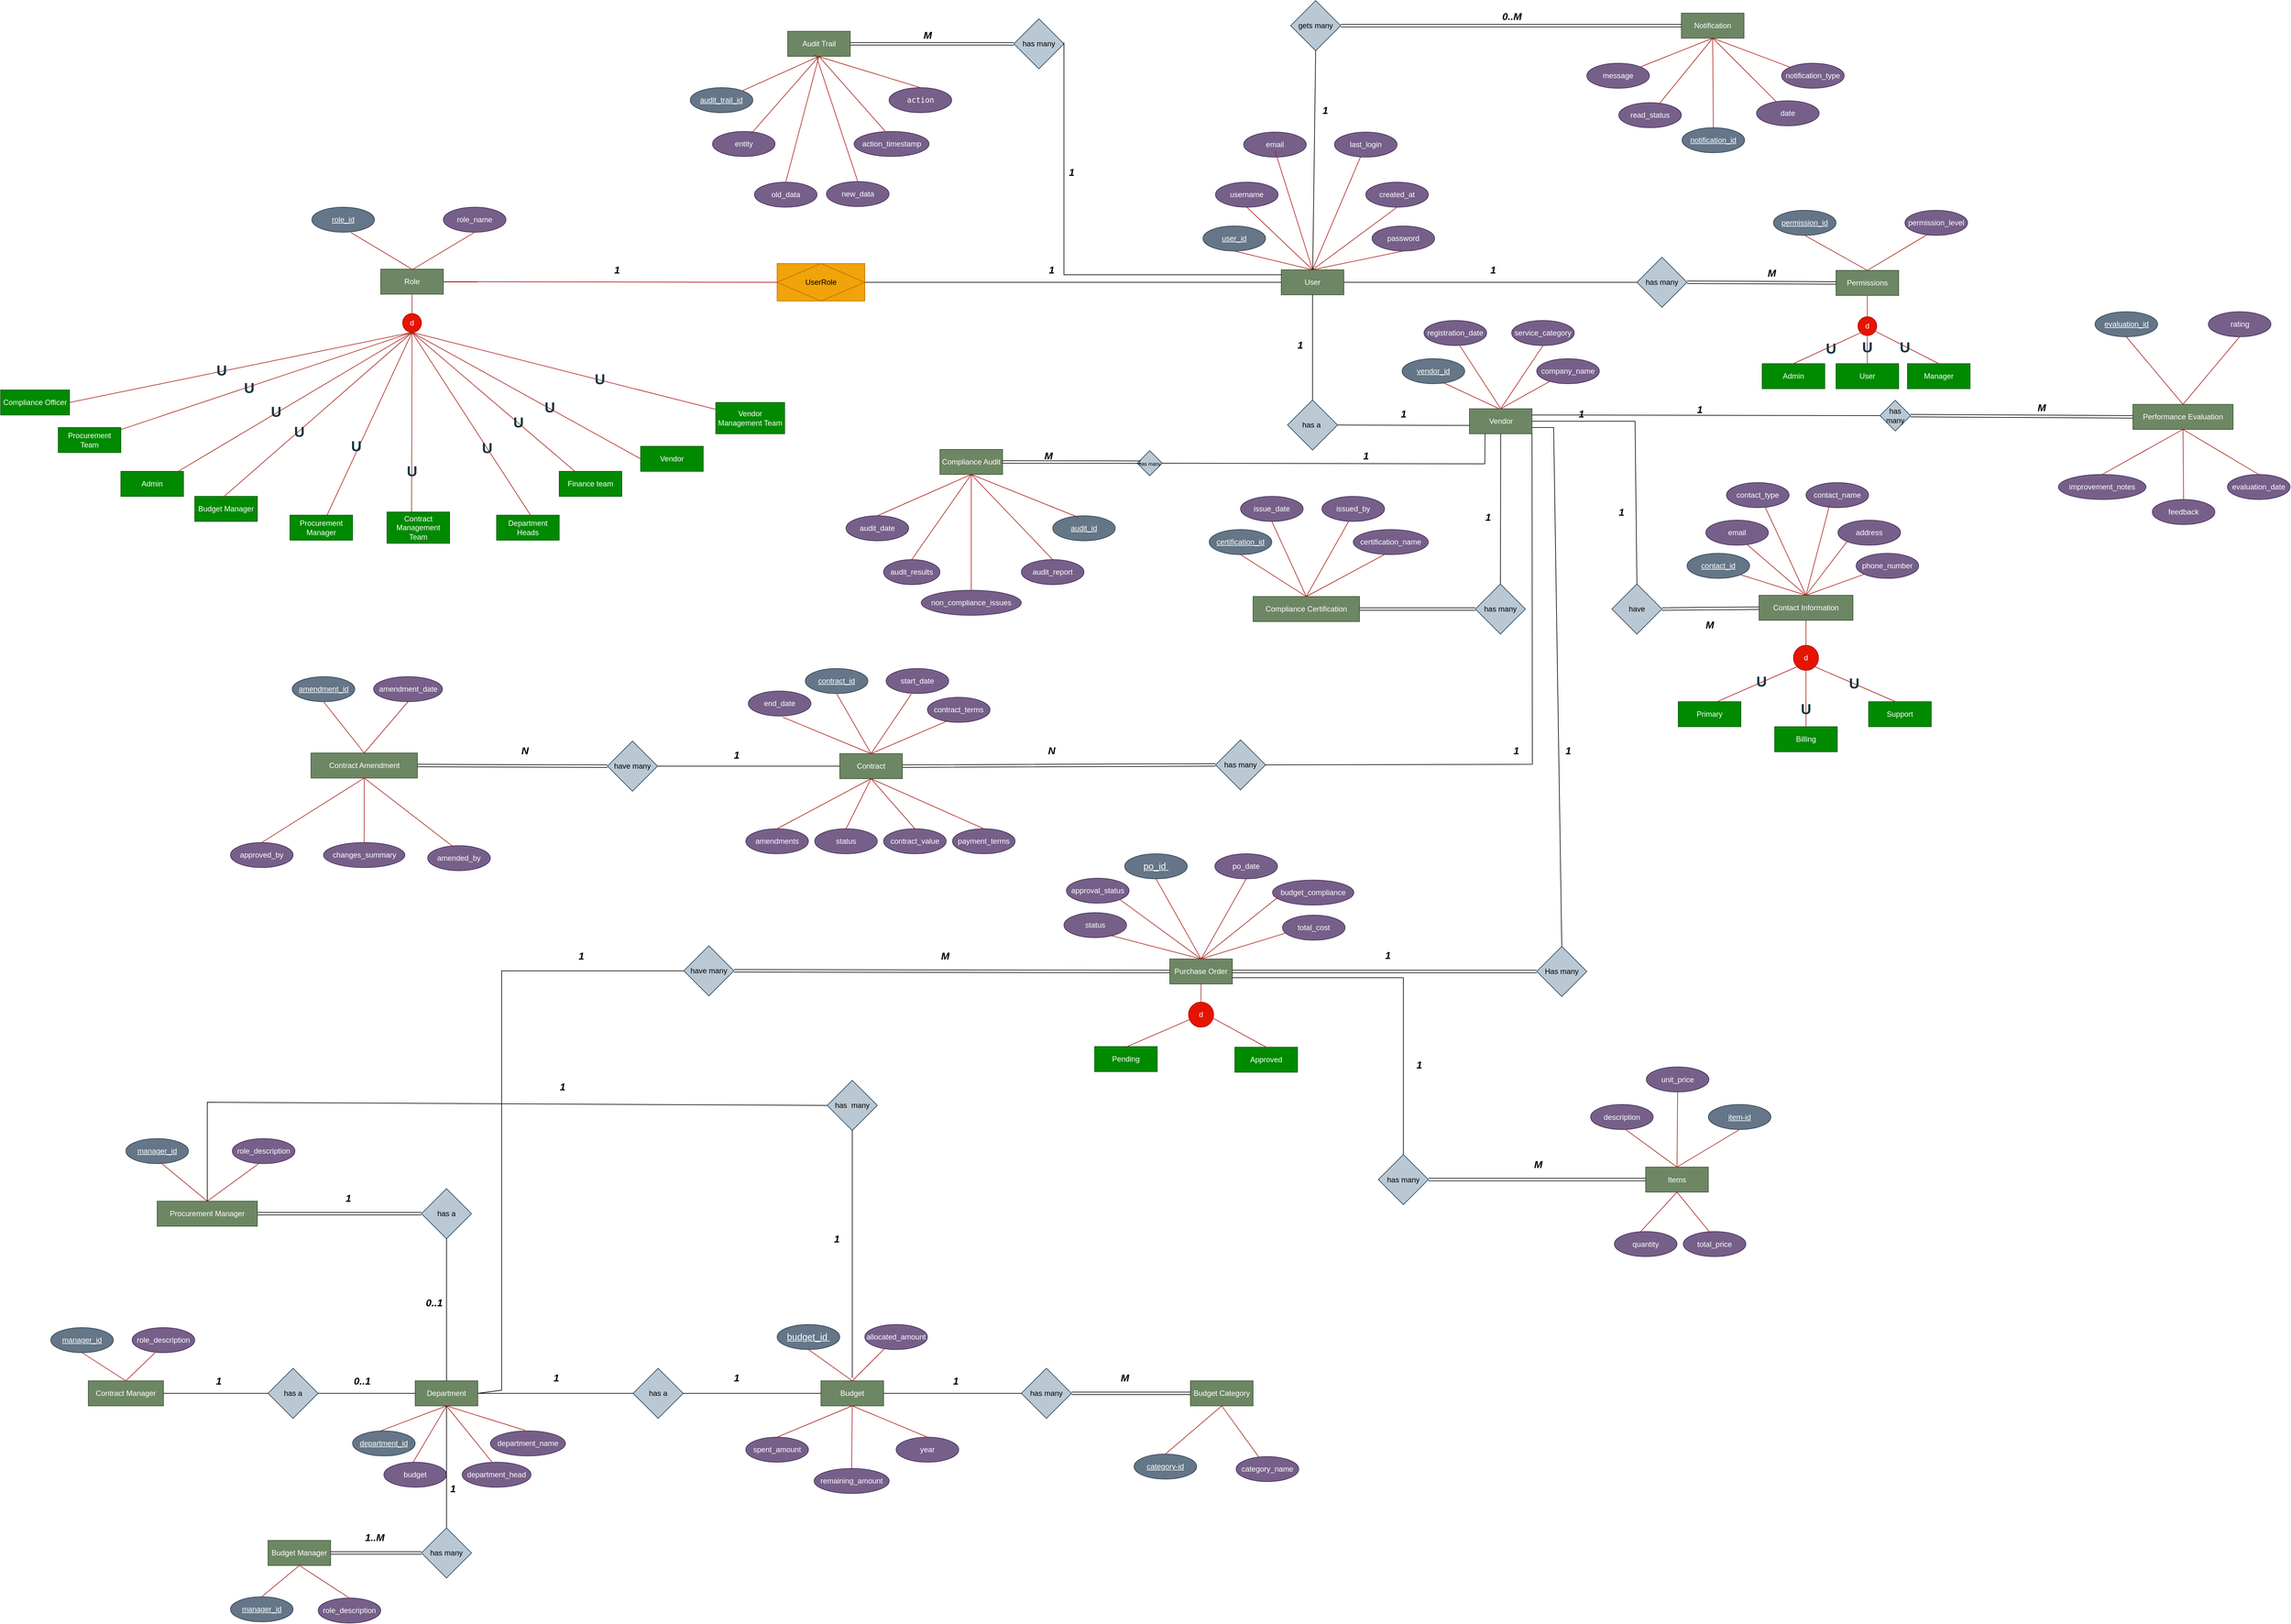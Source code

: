 <mxfile version="24.7.17">
  <diagram id="R2lEEEUBdFMjLlhIrx00" name="Page-1">
    <mxGraphModel dx="4046" dy="2680" grid="1" gridSize="10" guides="1" tooltips="1" connect="1" arrows="1" fold="1" page="1" pageScale="1" pageWidth="850" pageHeight="1100" math="0" shadow="0" extFonts="Permanent Marker^https://fonts.googleapis.com/css?family=Permanent+Marker">
      <root>
        <mxCell id="0" />
        <mxCell id="1" parent="0" />
        <mxCell id="nt-hYRIr4ldOG242e9yD-1" value="User" style="whiteSpace=wrap;html=1;align=center;movable=0;resizable=0;rotatable=0;deletable=0;editable=0;locked=1;connectable=0;fillStyle=auto;fillColor=#6d8764;strokeColor=#3A5431;labelBackgroundColor=none;fontColor=#ffffff;" parent="1" vertex="1">
          <mxGeometry x="2565" y="790" width="100" height="40" as="geometry" />
        </mxCell>
        <mxCell id="nt-hYRIr4ldOG242e9yD-2" value="user_id" style="ellipse;whiteSpace=wrap;html=1;align=center;fontStyle=4;movable=0;resizable=0;rotatable=0;deletable=0;editable=0;locked=1;connectable=0;fillStyle=auto;fillColor=#647687;strokeColor=#314354;labelBackgroundColor=none;fontColor=#ffffff;" parent="1" vertex="1">
          <mxGeometry x="2440" y="720" width="100" height="40" as="geometry" />
        </mxCell>
        <mxCell id="nt-hYRIr4ldOG242e9yD-3" value="email" style="ellipse;whiteSpace=wrap;html=1;align=center;movable=0;resizable=0;rotatable=0;deletable=0;editable=0;locked=1;connectable=0;fillStyle=auto;fillColor=#76608a;strokeColor=#432D57;labelBackgroundColor=none;fontColor=#ffffff;" parent="1" vertex="1">
          <mxGeometry x="2505" y="570" width="100" height="40" as="geometry" />
        </mxCell>
        <mxCell id="nt-hYRIr4ldOG242e9yD-4" value="password" style="ellipse;whiteSpace=wrap;html=1;align=center;movable=0;resizable=0;rotatable=0;deletable=0;editable=0;locked=1;connectable=0;fillStyle=auto;fillColor=#76608a;strokeColor=#432D57;labelBackgroundColor=none;fontColor=#ffffff;" parent="1" vertex="1">
          <mxGeometry x="2710" y="720" width="100" height="40" as="geometry" />
        </mxCell>
        <mxCell id="nt-hYRIr4ldOG242e9yD-5" value="username" style="ellipse;whiteSpace=wrap;html=1;align=center;movable=0;resizable=0;rotatable=0;deletable=0;editable=0;locked=1;connectable=0;fillStyle=auto;fillColor=#76608a;strokeColor=#432D57;labelBackgroundColor=none;fontColor=#ffffff;" parent="1" vertex="1">
          <mxGeometry x="2460" y="650" width="100" height="40" as="geometry" />
        </mxCell>
        <mxCell id="nt-hYRIr4ldOG242e9yD-6" value="created_at" style="ellipse;whiteSpace=wrap;html=1;align=center;movable=0;resizable=0;rotatable=0;deletable=0;editable=0;locked=1;connectable=0;fillStyle=auto;fillColor=#76608a;strokeColor=#432D57;labelBackgroundColor=none;fontColor=#ffffff;" parent="1" vertex="1">
          <mxGeometry x="2700" y="650" width="100" height="40" as="geometry" />
        </mxCell>
        <mxCell id="nt-hYRIr4ldOG242e9yD-7" value="last_login" style="ellipse;whiteSpace=wrap;html=1;align=center;movable=0;resizable=0;rotatable=0;deletable=0;editable=0;locked=1;connectable=0;fillStyle=auto;fillColor=#76608a;strokeColor=#432D57;labelBackgroundColor=none;fontColor=#ffffff;" parent="1" vertex="1">
          <mxGeometry x="2650" y="570" width="100" height="40" as="geometry" />
        </mxCell>
        <mxCell id="nt-hYRIr4ldOG242e9yD-8" value="Contact Information" style="whiteSpace=wrap;html=1;align=center;movable=0;resizable=0;rotatable=0;deletable=0;editable=0;locked=1;connectable=0;fillStyle=auto;fillColor=#6d8764;strokeColor=#3A5431;labelBackgroundColor=none;fontColor=#ffffff;" parent="1" vertex="1">
          <mxGeometry x="3328" y="1310" width="150" height="40" as="geometry" />
        </mxCell>
        <mxCell id="nt-hYRIr4ldOG242e9yD-9" value="contact_name" style="ellipse;whiteSpace=wrap;html=1;align=center;movable=0;resizable=0;rotatable=0;deletable=0;editable=0;locked=1;connectable=0;fillStyle=auto;fillColor=#76608a;strokeColor=#432D57;labelBackgroundColor=none;fontColor=#ffffff;" parent="1" vertex="1">
          <mxGeometry x="3403" y="1130" width="100" height="40" as="geometry" />
        </mxCell>
        <mxCell id="nt-hYRIr4ldOG242e9yD-10" value="contact_id" style="ellipse;whiteSpace=wrap;html=1;align=center;fontStyle=4;movable=0;resizable=0;rotatable=0;deletable=0;editable=0;locked=1;connectable=0;fillStyle=auto;fillColor=#647687;strokeColor=#314354;labelBackgroundColor=none;fontColor=#ffffff;" parent="1" vertex="1">
          <mxGeometry x="3213" y="1243" width="100" height="40" as="geometry" />
        </mxCell>
        <mxCell id="nt-hYRIr4ldOG242e9yD-11" value="phone_number" style="ellipse;whiteSpace=wrap;html=1;align=center;movable=0;resizable=0;rotatable=0;deletable=0;editable=0;locked=1;connectable=0;fillStyle=auto;fillColor=#76608a;strokeColor=#432D57;labelBackgroundColor=none;fontColor=#ffffff;" parent="1" vertex="1">
          <mxGeometry x="3483" y="1243" width="100" height="40" as="geometry" />
        </mxCell>
        <mxCell id="nt-hYRIr4ldOG242e9yD-12" value="email" style="ellipse;whiteSpace=wrap;html=1;align=center;movable=0;resizable=0;rotatable=0;deletable=0;editable=0;locked=1;connectable=0;fillStyle=auto;fillColor=#76608a;strokeColor=#432D57;labelBackgroundColor=none;fontColor=#ffffff;" parent="1" vertex="1">
          <mxGeometry x="3243" y="1190" width="100" height="40" as="geometry" />
        </mxCell>
        <mxCell id="nt-hYRIr4ldOG242e9yD-13" value="address" style="ellipse;whiteSpace=wrap;html=1;align=center;movable=0;resizable=0;rotatable=0;deletable=0;editable=0;locked=1;connectable=0;fillStyle=auto;fillColor=#76608a;strokeColor=#432D57;labelBackgroundColor=none;fontColor=#ffffff;" parent="1" vertex="1">
          <mxGeometry x="3454" y="1190" width="100" height="40" as="geometry" />
        </mxCell>
        <mxCell id="nt-hYRIr4ldOG242e9yD-14" value="contact_type" style="ellipse;whiteSpace=wrap;html=1;align=center;movable=0;resizable=0;rotatable=0;deletable=0;editable=0;locked=1;connectable=0;fillStyle=auto;fillColor=#76608a;strokeColor=#432D57;labelBackgroundColor=none;fontColor=#ffffff;" parent="1" vertex="1">
          <mxGeometry x="3276" y="1130" width="100" height="40" as="geometry" />
        </mxCell>
        <mxCell id="nt-hYRIr4ldOG242e9yD-15" value="Billing" style="whiteSpace=wrap;html=1;align=center;movable=0;resizable=0;rotatable=0;deletable=0;editable=0;locked=1;connectable=0;fillStyle=auto;fillColor=#008a00;strokeColor=#005700;labelBackgroundColor=none;fontColor=#ffffff;" parent="1" vertex="1">
          <mxGeometry x="3353" y="1520" width="100" height="40" as="geometry" />
        </mxCell>
        <mxCell id="nt-hYRIr4ldOG242e9yD-16" value="Primary" style="whiteSpace=wrap;html=1;align=center;movable=0;resizable=0;rotatable=0;deletable=0;editable=0;locked=1;connectable=0;fillStyle=auto;fillColor=#008a00;strokeColor=#005700;labelBackgroundColor=none;fontColor=#ffffff;" parent="1" vertex="1">
          <mxGeometry x="3199" y="1480" width="100" height="40" as="geometry" />
        </mxCell>
        <mxCell id="nt-hYRIr4ldOG242e9yD-17" value="Support" style="whiteSpace=wrap;html=1;align=center;movable=0;resizable=0;rotatable=0;deletable=0;editable=0;locked=1;connectable=0;fillStyle=auto;fillColor=#008a00;strokeColor=#005700;labelBackgroundColor=none;fontColor=#ffffff;" parent="1" vertex="1">
          <mxGeometry x="3503" y="1480" width="100" height="40" as="geometry" />
        </mxCell>
        <mxCell id="nt-hYRIr4ldOG242e9yD-18" value="Role" style="whiteSpace=wrap;html=1;align=center;movable=0;resizable=0;rotatable=0;deletable=0;editable=0;locked=1;connectable=0;fillStyle=auto;fillColor=#6d8764;strokeColor=#3A5431;labelBackgroundColor=none;fontColor=#ffffff;" parent="1" vertex="1">
          <mxGeometry x="1127" y="789" width="100" height="40" as="geometry" />
        </mxCell>
        <mxCell id="nt-hYRIr4ldOG242e9yD-19" value="role_id" style="ellipse;whiteSpace=wrap;html=1;align=center;fontStyle=4;movable=0;resizable=0;rotatable=0;deletable=0;editable=0;locked=1;connectable=0;fillStyle=auto;fillColor=#647687;strokeColor=#314354;labelBackgroundColor=none;fontColor=#ffffff;" parent="1" vertex="1">
          <mxGeometry x="1017" y="690" width="100" height="40" as="geometry" />
        </mxCell>
        <mxCell id="nt-hYRIr4ldOG242e9yD-20" value="role_name " style="ellipse;whiteSpace=wrap;html=1;align=center;movable=0;resizable=0;rotatable=0;deletable=0;editable=0;locked=1;connectable=0;fillStyle=auto;fillColor=#76608a;strokeColor=#432D57;labelBackgroundColor=none;fontColor=#ffffff;" parent="1" vertex="1">
          <mxGeometry x="1227" y="690" width="100" height="40" as="geometry" />
        </mxCell>
        <mxCell id="nt-hYRIr4ldOG242e9yD-21" value="Compliance Officer" style="whiteSpace=wrap;html=1;align=center;movable=0;resizable=0;rotatable=0;deletable=0;editable=0;locked=1;connectable=0;fillStyle=auto;fillColor=#008a00;strokeColor=#005700;labelBackgroundColor=none;fontColor=#ffffff;" parent="1" vertex="1">
          <mxGeometry x="520" y="982" width="110" height="40" as="geometry" />
        </mxCell>
        <mxCell id="nt-hYRIr4ldOG242e9yD-22" value="Department Heads" style="whiteSpace=wrap;html=1;align=center;movable=0;resizable=0;rotatable=0;deletable=0;editable=0;locked=1;connectable=0;fillStyle=auto;fillColor=#008a00;strokeColor=#005700;labelBackgroundColor=none;fontColor=#ffffff;" parent="1" vertex="1">
          <mxGeometry x="1312" y="1182" width="100" height="40" as="geometry" />
        </mxCell>
        <mxCell id="nt-hYRIr4ldOG242e9yD-23" value="Procurement Manager" style="whiteSpace=wrap;html=1;align=center;movable=0;resizable=0;rotatable=0;deletable=0;editable=0;locked=1;connectable=0;fillStyle=auto;fillColor=#008a00;strokeColor=#005700;labelBackgroundColor=none;fontColor=#ffffff;" parent="1" vertex="1">
          <mxGeometry x="982" y="1182" width="100" height="40" as="geometry" />
        </mxCell>
        <mxCell id="nt-hYRIr4ldOG242e9yD-24" value="Budget Manager" style="whiteSpace=wrap;html=1;align=center;movable=0;resizable=0;rotatable=0;deletable=0;editable=0;locked=1;connectable=0;fillStyle=auto;fillColor=#008a00;strokeColor=#005700;labelBackgroundColor=none;fontColor=#ffffff;" parent="1" vertex="1">
          <mxGeometry x="830" y="1152" width="100" height="40" as="geometry" />
        </mxCell>
        <mxCell id="nt-hYRIr4ldOG242e9yD-25" value="Admin" style="whiteSpace=wrap;html=1;align=center;movable=0;resizable=0;rotatable=0;deletable=0;editable=0;locked=1;connectable=0;fillStyle=auto;fillColor=#008a00;strokeColor=#005700;labelBackgroundColor=none;fontColor=#ffffff;" parent="1" vertex="1">
          <mxGeometry x="712" y="1112" width="100" height="40" as="geometry" />
        </mxCell>
        <mxCell id="nt-hYRIr4ldOG242e9yD-26" value="Contract Management Team" style="whiteSpace=wrap;html=1;align=center;movable=0;resizable=0;rotatable=0;deletable=0;editable=0;locked=1;connectable=0;fillStyle=auto;fillColor=#008a00;strokeColor=#005700;labelBackgroundColor=none;fontColor=#ffffff;" parent="1" vertex="1">
          <mxGeometry x="1137" y="1177" width="100" height="50" as="geometry" />
        </mxCell>
        <mxCell id="nt-hYRIr4ldOG242e9yD-27" value="Finance team" style="whiteSpace=wrap;html=1;align=center;movable=0;resizable=0;rotatable=0;deletable=0;editable=0;locked=1;connectable=0;fillStyle=auto;fillColor=#008a00;strokeColor=#005700;labelBackgroundColor=none;fontColor=#ffffff;" parent="1" vertex="1">
          <mxGeometry x="1412" y="1112" width="100" height="40" as="geometry" />
        </mxCell>
        <mxCell id="nt-hYRIr4ldOG242e9yD-28" value="Permissions" style="whiteSpace=wrap;html=1;align=center;movable=0;resizable=0;rotatable=0;deletable=0;editable=0;locked=1;connectable=0;fillStyle=auto;fillColor=#6d8764;strokeColor=#3A5431;labelBackgroundColor=none;fontColor=#ffffff;" parent="1" vertex="1">
          <mxGeometry x="3451" y="791" width="100" height="40" as="geometry" />
        </mxCell>
        <mxCell id="nt-hYRIr4ldOG242e9yD-29" value="permission_id" style="ellipse;whiteSpace=wrap;html=1;align=center;fontStyle=4;movable=0;resizable=0;rotatable=0;deletable=0;editable=0;locked=1;connectable=0;fillStyle=auto;fillColor=#647687;strokeColor=#314354;labelBackgroundColor=none;fontColor=#ffffff;" parent="1" vertex="1">
          <mxGeometry x="3351" y="695" width="100" height="40" as="geometry" />
        </mxCell>
        <mxCell id="nt-hYRIr4ldOG242e9yD-30" value="permission_level" style="ellipse;whiteSpace=wrap;html=1;align=center;movable=0;resizable=0;rotatable=0;deletable=0;editable=0;locked=1;connectable=0;fillStyle=auto;fillColor=#76608a;strokeColor=#432D57;labelBackgroundColor=none;fontColor=#ffffff;" parent="1" vertex="1">
          <mxGeometry x="3561" y="695" width="100" height="40" as="geometry" />
        </mxCell>
        <mxCell id="nt-hYRIr4ldOG242e9yD-31" value="Manager" style="whiteSpace=wrap;html=1;align=center;movable=0;resizable=0;rotatable=0;deletable=0;editable=0;locked=1;connectable=0;fillStyle=auto;fillColor=#008a00;strokeColor=#005700;labelBackgroundColor=none;fontColor=#ffffff;" parent="1" vertex="1">
          <mxGeometry x="3565" y="940" width="100" height="40" as="geometry" />
        </mxCell>
        <mxCell id="nt-hYRIr4ldOG242e9yD-32" value="User" style="whiteSpace=wrap;html=1;align=center;movable=0;resizable=0;rotatable=0;deletable=0;editable=0;locked=1;connectable=0;fillStyle=auto;fillColor=#008a00;strokeColor=#005700;labelBackgroundColor=none;fontColor=#ffffff;" parent="1" vertex="1">
          <mxGeometry x="3451" y="940" width="100" height="40" as="geometry" />
        </mxCell>
        <mxCell id="nt-hYRIr4ldOG242e9yD-33" value="Admin" style="whiteSpace=wrap;html=1;align=center;movable=0;resizable=0;rotatable=0;deletable=0;editable=0;locked=1;connectable=0;fillStyle=auto;fillColor=#008a00;strokeColor=#005700;labelBackgroundColor=none;fontColor=#ffffff;" parent="1" vertex="1">
          <mxGeometry x="3333" y="940" width="100" height="40" as="geometry" />
        </mxCell>
        <mxCell id="nt-hYRIr4ldOG242e9yD-34" value="Vendor" style="whiteSpace=wrap;html=1;align=center;movable=0;resizable=0;rotatable=0;deletable=0;editable=0;locked=1;connectable=0;fillStyle=auto;fillColor=#6d8764;strokeColor=#3A5431;labelBackgroundColor=none;fontColor=#ffffff;" parent="1" vertex="1">
          <mxGeometry x="2865.5" y="1012" width="100" height="40" as="geometry" />
        </mxCell>
        <mxCell id="nt-hYRIr4ldOG242e9yD-35" value="vendor_id" style="ellipse;whiteSpace=wrap;html=1;align=center;fontStyle=4;movable=0;resizable=0;rotatable=0;deletable=0;editable=0;locked=1;connectable=0;fillStyle=auto;fillColor=#647687;strokeColor=#314354;labelBackgroundColor=none;fontColor=#ffffff;" parent="1" vertex="1">
          <mxGeometry x="2758" y="932" width="100" height="40" as="geometry" />
        </mxCell>
        <mxCell id="nt-hYRIr4ldOG242e9yD-36" value="company_name" style="ellipse;whiteSpace=wrap;html=1;align=center;movable=0;resizable=0;rotatable=0;deletable=0;editable=0;locked=1;connectable=0;fillStyle=auto;fillColor=#76608a;strokeColor=#432D57;labelBackgroundColor=none;fontColor=#ffffff;" parent="1" vertex="1">
          <mxGeometry x="2973" y="932" width="100" height="40" as="geometry" />
        </mxCell>
        <mxCell id="nt-hYRIr4ldOG242e9yD-37" value="service_category" style="ellipse;whiteSpace=wrap;html=1;align=center;movable=0;resizable=0;rotatable=0;deletable=0;editable=0;locked=1;connectable=0;fillStyle=auto;fillColor=#76608a;strokeColor=#432D57;labelBackgroundColor=none;fontColor=#ffffff;" parent="1" vertex="1">
          <mxGeometry x="2933" y="871" width="100" height="40" as="geometry" />
        </mxCell>
        <mxCell id="nt-hYRIr4ldOG242e9yD-38" value="registration_date" style="ellipse;whiteSpace=wrap;html=1;align=center;movable=0;resizable=0;rotatable=0;deletable=0;editable=0;locked=1;connectable=0;fillStyle=auto;fillColor=#76608a;strokeColor=#432D57;labelBackgroundColor=none;fontColor=#ffffff;" parent="1" vertex="1">
          <mxGeometry x="2793" y="871" width="100" height="40" as="geometry" />
        </mxCell>
        <mxCell id="nt-hYRIr4ldOG242e9yD-44" value="Procurement Manager" style="whiteSpace=wrap;html=1;align=center;movable=0;resizable=0;rotatable=0;deletable=0;editable=0;locked=1;connectable=0;fillStyle=auto;fillColor=#6d8764;strokeColor=#3A5431;labelBackgroundColor=none;fontColor=#ffffff;" parent="1" vertex="1">
          <mxGeometry x="770" y="2278" width="160" height="40" as="geometry" />
        </mxCell>
        <mxCell id="nt-hYRIr4ldOG242e9yD-45" value="manager_id" style="ellipse;whiteSpace=wrap;html=1;align=center;fontStyle=4;movable=0;resizable=0;rotatable=0;deletable=0;editable=0;locked=1;connectable=0;fillStyle=auto;fillColor=#647687;strokeColor=#314354;labelBackgroundColor=none;fontColor=#ffffff;" parent="1" vertex="1">
          <mxGeometry x="720" y="2178" width="100" height="40" as="geometry" />
        </mxCell>
        <mxCell id="nt-hYRIr4ldOG242e9yD-46" value="role_description" style="ellipse;whiteSpace=wrap;html=1;align=center;movable=0;resizable=0;rotatable=0;deletable=0;editable=0;locked=1;connectable=0;fillStyle=auto;fillColor=#76608a;strokeColor=#432D57;labelBackgroundColor=none;fontColor=#ffffff;" parent="1" vertex="1">
          <mxGeometry x="890" y="2178" width="100" height="40" as="geometry" />
        </mxCell>
        <mxCell id="nt-hYRIr4ldOG242e9yD-47" value="Department" style="whiteSpace=wrap;html=1;align=center;movable=0;resizable=0;rotatable=0;deletable=0;editable=0;locked=1;connectable=0;fillStyle=auto;fillColor=#6d8764;strokeColor=#3A5431;labelBackgroundColor=none;fontColor=#ffffff;" parent="1" vertex="1">
          <mxGeometry x="1182" y="2565" width="100" height="40" as="geometry" />
        </mxCell>
        <mxCell id="nt-hYRIr4ldOG242e9yD-48" value="department_id" style="ellipse;whiteSpace=wrap;html=1;align=center;fontStyle=4;movable=0;resizable=0;rotatable=0;deletable=0;editable=0;locked=1;connectable=0;fillStyle=auto;fillColor=#647687;strokeColor=#314354;labelBackgroundColor=none;fontColor=#ffffff;" parent="1" vertex="1">
          <mxGeometry x="1082" y="2645" width="100" height="40" as="geometry" />
        </mxCell>
        <mxCell id="nt-hYRIr4ldOG242e9yD-49" value="department_name" style="ellipse;whiteSpace=wrap;html=1;align=center;movable=0;resizable=0;rotatable=0;deletable=0;editable=0;locked=1;connectable=0;fillStyle=auto;fillColor=#76608a;strokeColor=#432D57;labelBackgroundColor=none;fontColor=#ffffff;" parent="1" vertex="1">
          <mxGeometry x="1302" y="2645" width="120" height="40" as="geometry" />
        </mxCell>
        <mxCell id="nt-hYRIr4ldOG242e9yD-50" value="department_head" style="ellipse;whiteSpace=wrap;html=1;align=center;movable=0;resizable=0;rotatable=0;deletable=0;editable=0;locked=1;connectable=0;fillStyle=auto;fillColor=#76608a;strokeColor=#432D57;labelBackgroundColor=none;fontColor=#ffffff;" parent="1" vertex="1">
          <mxGeometry x="1257" y="2695" width="110" height="40" as="geometry" />
        </mxCell>
        <mxCell id="nt-hYRIr4ldOG242e9yD-51" value="budget " style="ellipse;whiteSpace=wrap;html=1;align=center;movable=0;resizable=0;rotatable=0;deletable=0;editable=0;locked=1;connectable=0;fillStyle=auto;fillColor=#76608a;strokeColor=#432D57;labelBackgroundColor=none;fontColor=#ffffff;" parent="1" vertex="1">
          <mxGeometry x="1132" y="2695" width="100" height="40" as="geometry" />
        </mxCell>
        <mxCell id="nt-hYRIr4ldOG242e9yD-52" value="Contract" style="whiteSpace=wrap;html=1;align=center;movable=0;resizable=0;rotatable=0;deletable=0;editable=0;locked=1;connectable=0;fillStyle=auto;fillColor=#6d8764;strokeColor=#3A5431;labelBackgroundColor=none;fontColor=#ffffff;" parent="1" vertex="1">
          <mxGeometry x="1860" y="1563" width="100" height="40" as="geometry" />
        </mxCell>
        <mxCell id="nt-hYRIr4ldOG242e9yD-53" value="contract_id " style="ellipse;whiteSpace=wrap;html=1;align=center;fontStyle=4;movable=0;resizable=0;rotatable=0;deletable=0;editable=0;locked=1;connectable=0;fillStyle=auto;fillColor=#647687;strokeColor=#314354;labelBackgroundColor=none;fontColor=#ffffff;" parent="1" vertex="1">
          <mxGeometry x="1805" y="1427" width="100" height="40" as="geometry" />
        </mxCell>
        <mxCell id="nt-hYRIr4ldOG242e9yD-54" value="contract_terms" style="ellipse;whiteSpace=wrap;html=1;align=center;movable=0;resizable=0;rotatable=0;deletable=0;editable=0;locked=1;connectable=0;fillStyle=auto;fillColor=#76608a;strokeColor=#432D57;labelBackgroundColor=none;fontColor=#ffffff;" parent="1" vertex="1">
          <mxGeometry x="2000" y="1473" width="100" height="40" as="geometry" />
        </mxCell>
        <mxCell id="nt-hYRIr4ldOG242e9yD-55" value="start_date" style="ellipse;whiteSpace=wrap;html=1;align=center;movable=0;resizable=0;rotatable=0;deletable=0;editable=0;locked=1;connectable=0;fillStyle=auto;fillColor=#76608a;strokeColor=#432D57;labelBackgroundColor=none;fontColor=#ffffff;" parent="1" vertex="1">
          <mxGeometry x="1934" y="1427" width="100" height="40" as="geometry" />
        </mxCell>
        <mxCell id="nt-hYRIr4ldOG242e9yD-56" value="end_date" style="ellipse;whiteSpace=wrap;html=1;align=center;movable=0;resizable=0;rotatable=0;deletable=0;editable=0;locked=1;connectable=0;fillStyle=auto;fillColor=#76608a;strokeColor=#432D57;labelBackgroundColor=none;fontColor=#ffffff;" parent="1" vertex="1">
          <mxGeometry x="1714" y="1463" width="100" height="40" as="geometry" />
        </mxCell>
        <mxCell id="nt-hYRIr4ldOG242e9yD-57" value="status" style="ellipse;whiteSpace=wrap;html=1;align=center;movable=0;resizable=0;rotatable=0;deletable=0;editable=0;locked=1;connectable=0;fillStyle=auto;fillColor=#76608a;strokeColor=#432D57;labelBackgroundColor=none;fontColor=#ffffff;" parent="1" vertex="1">
          <mxGeometry x="1820" y="1683" width="100" height="40" as="geometry" />
        </mxCell>
        <mxCell id="nt-hYRIr4ldOG242e9yD-58" value="contract_value" style="ellipse;whiteSpace=wrap;html=1;align=center;movable=0;resizable=0;rotatable=0;deletable=0;editable=0;locked=1;connectable=0;fillStyle=auto;fillColor=#76608a;strokeColor=#432D57;labelBackgroundColor=none;fontColor=#ffffff;" parent="1" vertex="1">
          <mxGeometry x="1930" y="1683" width="100" height="40" as="geometry" />
        </mxCell>
        <mxCell id="nt-hYRIr4ldOG242e9yD-59" value="payment_terms" style="ellipse;whiteSpace=wrap;html=1;align=center;movable=0;resizable=0;rotatable=0;deletable=0;editable=0;locked=1;connectable=0;fillStyle=auto;fillColor=#76608a;strokeColor=#432D57;labelBackgroundColor=none;fontColor=#ffffff;" parent="1" vertex="1">
          <mxGeometry x="2040" y="1683" width="100" height="40" as="geometry" />
        </mxCell>
        <mxCell id="nt-hYRIr4ldOG242e9yD-60" value="amendments " style="ellipse;whiteSpace=wrap;html=1;align=center;movable=0;resizable=0;rotatable=0;deletable=0;editable=0;locked=1;connectable=0;fillStyle=auto;fillColor=#76608a;strokeColor=#432D57;labelBackgroundColor=none;fontColor=#ffffff;" parent="1" vertex="1">
          <mxGeometry x="1710" y="1683" width="100" height="40" as="geometry" />
        </mxCell>
        <mxCell id="nt-hYRIr4ldOG242e9yD-61" value="Contract Amendment" style="whiteSpace=wrap;html=1;align=center;movable=0;resizable=0;rotatable=0;deletable=0;editable=0;locked=1;connectable=0;fillStyle=auto;fillColor=#6d8764;strokeColor=#3A5431;labelBackgroundColor=none;fontColor=#ffffff;" parent="1" vertex="1">
          <mxGeometry x="1015.6" y="1562" width="170" height="40" as="geometry" />
        </mxCell>
        <mxCell id="nt-hYRIr4ldOG242e9yD-62" value="amendment_id " style="ellipse;whiteSpace=wrap;html=1;align=center;fontStyle=4;movable=0;resizable=0;rotatable=0;deletable=0;editable=0;locked=1;connectable=0;fillStyle=auto;fillColor=#647687;strokeColor=#314354;labelBackgroundColor=none;fontColor=#ffffff;" parent="1" vertex="1">
          <mxGeometry x="985.6" y="1440" width="100" height="40" as="geometry" />
        </mxCell>
        <mxCell id="nt-hYRIr4ldOG242e9yD-63" value="Purchase Order" style="whiteSpace=wrap;html=1;align=center;movable=0;resizable=0;rotatable=0;deletable=0;editable=0;locked=1;connectable=0;fillStyle=auto;fillColor=#6d8764;strokeColor=#3A5431;labelBackgroundColor=none;fontColor=#ffffff;" parent="1" vertex="1">
          <mxGeometry x="2387" y="1891" width="100" height="40" as="geometry" />
        </mxCell>
        <mxCell id="nt-hYRIr4ldOG242e9yD-64" value="Items" style="whiteSpace=wrap;html=1;align=center;movable=0;resizable=0;rotatable=0;deletable=0;editable=0;locked=1;connectable=0;fillStyle=auto;fillColor=#6d8764;strokeColor=#3A5431;labelBackgroundColor=none;fontColor=#ffffff;" parent="1" vertex="1">
          <mxGeometry x="3147" y="2223.5" width="100" height="40" as="geometry" />
        </mxCell>
        <mxCell id="nt-hYRIr4ldOG242e9yD-65" value="Budget" style="whiteSpace=wrap;html=1;align=center;movable=0;resizable=0;rotatable=0;deletable=0;editable=0;locked=1;connectable=0;fillStyle=auto;fillColor=#6d8764;strokeColor=#3A5431;labelBackgroundColor=none;fontColor=#ffffff;" parent="1" vertex="1">
          <mxGeometry x="1830" y="2565" width="100" height="40" as="geometry" />
        </mxCell>
        <mxCell id="nt-hYRIr4ldOG242e9yD-66" value="Budget Category" style="whiteSpace=wrap;html=1;align=center;movable=0;resizable=0;rotatable=0;deletable=0;editable=0;locked=1;connectable=0;fillStyle=auto;fillColor=#6d8764;strokeColor=#3A5431;labelBackgroundColor=none;fontColor=#ffffff;" parent="1" vertex="1">
          <mxGeometry x="2420" y="2565" width="100" height="40" as="geometry" />
        </mxCell>
        <mxCell id="nt-hYRIr4ldOG242e9yD-67" value="Performance Evaluation" style="whiteSpace=wrap;html=1;align=center;movable=0;resizable=0;rotatable=0;deletable=0;editable=0;locked=1;connectable=0;fillStyle=auto;fillColor=#6d8764;strokeColor=#3A5431;labelBackgroundColor=none;fontColor=#ffffff;" parent="1" vertex="1">
          <mxGeometry x="3925" y="1005" width="160" height="40" as="geometry" />
        </mxCell>
        <mxCell id="nt-hYRIr4ldOG242e9yD-68" value="Compliance Audit" style="whiteSpace=wrap;html=1;align=center;movable=0;resizable=0;rotatable=0;deletable=0;editable=0;locked=1;connectable=0;fillStyle=auto;fillColor=#6d8764;strokeColor=#3A5431;labelBackgroundColor=none;fontColor=#ffffff;" parent="1" vertex="1">
          <mxGeometry x="2020" y="1077" width="100" height="40" as="geometry" />
        </mxCell>
        <mxCell id="nt-hYRIr4ldOG242e9yD-69" value="Notification" style="whiteSpace=wrap;html=1;align=center;movable=0;resizable=0;rotatable=0;deletable=0;editable=0;locked=1;connectable=0;fillStyle=auto;fillColor=#6d8764;strokeColor=#3A5431;labelBackgroundColor=none;fontColor=#ffffff;" parent="1" vertex="1">
          <mxGeometry x="3204" y="380" width="100" height="40" as="geometry" />
        </mxCell>
        <mxCell id="nt-hYRIr4ldOG242e9yD-70" value="Audit Trail" style="whiteSpace=wrap;html=1;align=center;movable=0;resizable=0;rotatable=0;deletable=0;editable=0;locked=1;connectable=0;fillStyle=auto;fillColor=#6d8764;strokeColor=#3A5431;labelBackgroundColor=none;fontColor=#ffffff;" parent="1" vertex="1">
          <mxGeometry x="1776.75" y="409" width="100" height="40" as="geometry" />
        </mxCell>
        <mxCell id="nt-hYRIr4ldOG242e9yD-71" value="" style="endArrow=none;html=1;rounded=0;strokeColor=#A8201A;fontColor=#143642;fillColor=#FAE5C7;entryX=0.5;entryY=1;entryDx=0;entryDy=0;exitX=0.5;exitY=0;exitDx=0;exitDy=0;movable=0;resizable=0;rotatable=0;deletable=0;editable=0;locked=1;connectable=0;" parent="1" source="nt-hYRIr4ldOG242e9yD-1" target="nt-hYRIr4ldOG242e9yD-2" edge="1">
          <mxGeometry width="50" height="50" relative="1" as="geometry">
            <mxPoint x="2775" y="1060" as="sourcePoint" />
            <mxPoint x="2825" y="1010" as="targetPoint" />
          </mxGeometry>
        </mxCell>
        <mxCell id="nt-hYRIr4ldOG242e9yD-72" value="" style="endArrow=none;html=1;rounded=0;strokeColor=#A8201A;fontColor=#143642;fillColor=#FAE5C7;entryX=0.5;entryY=1;entryDx=0;entryDy=0;exitX=0.5;exitY=0;exitDx=0;exitDy=0;movable=0;resizable=0;rotatable=0;deletable=0;editable=0;locked=1;connectable=0;" parent="1" source="nt-hYRIr4ldOG242e9yD-1" target="nt-hYRIr4ldOG242e9yD-4" edge="1">
          <mxGeometry width="50" height="50" relative="1" as="geometry">
            <mxPoint x="2775" y="1060" as="sourcePoint" />
            <mxPoint x="2825" y="1010" as="targetPoint" />
          </mxGeometry>
        </mxCell>
        <mxCell id="nt-hYRIr4ldOG242e9yD-73" value="" style="endArrow=none;html=1;rounded=0;strokeColor=#A8201A;fontColor=#143642;fillColor=#FAE5C7;entryX=0.5;entryY=0.75;entryDx=0;entryDy=0;entryPerimeter=0;exitX=0.5;exitY=0;exitDx=0;exitDy=0;movable=0;resizable=0;rotatable=0;deletable=0;editable=0;locked=1;connectable=0;" parent="1" source="nt-hYRIr4ldOG242e9yD-1" target="nt-hYRIr4ldOG242e9yD-3" edge="1">
          <mxGeometry width="50" height="50" relative="1" as="geometry">
            <mxPoint x="2675" y="760" as="sourcePoint" />
            <mxPoint x="2725" y="710" as="targetPoint" />
          </mxGeometry>
        </mxCell>
        <mxCell id="nt-hYRIr4ldOG242e9yD-74" value="" style="endArrow=none;html=1;rounded=0;strokeColor=#A8201A;fontColor=#143642;fillColor=#FAE5C7;exitX=0.5;exitY=0;exitDx=0;exitDy=0;movable=0;resizable=0;rotatable=0;deletable=0;editable=0;locked=1;connectable=0;" parent="1" source="nt-hYRIr4ldOG242e9yD-1" target="nt-hYRIr4ldOG242e9yD-7" edge="1">
          <mxGeometry width="50" height="50" relative="1" as="geometry">
            <mxPoint x="2675" y="760" as="sourcePoint" />
            <mxPoint x="2725" y="710" as="targetPoint" />
          </mxGeometry>
        </mxCell>
        <mxCell id="nt-hYRIr4ldOG242e9yD-75" value="" style="endArrow=none;html=1;rounded=0;strokeColor=#A8201A;fontColor=#143642;fillColor=#FAE5C7;entryX=0.5;entryY=1;entryDx=0;entryDy=0;exitX=0.5;exitY=0;exitDx=0;exitDy=0;movable=0;resizable=0;rotatable=0;deletable=0;editable=0;locked=1;connectable=0;" parent="1" source="nt-hYRIr4ldOG242e9yD-1" target="nt-hYRIr4ldOG242e9yD-5" edge="1">
          <mxGeometry width="50" height="50" relative="1" as="geometry">
            <mxPoint x="2675" y="760" as="sourcePoint" />
            <mxPoint x="2725" y="710" as="targetPoint" />
          </mxGeometry>
        </mxCell>
        <mxCell id="nt-hYRIr4ldOG242e9yD-76" value="" style="endArrow=none;html=1;rounded=0;strokeColor=#A8201A;fontColor=#143642;fillColor=#FAE5C7;exitX=0.5;exitY=0;exitDx=0;exitDy=0;entryX=0.5;entryY=1;entryDx=0;entryDy=0;movable=0;resizable=0;rotatable=0;deletable=0;editable=0;locked=1;connectable=0;" parent="1" source="nt-hYRIr4ldOG242e9yD-1" target="nt-hYRIr4ldOG242e9yD-6" edge="1">
          <mxGeometry width="50" height="50" relative="1" as="geometry">
            <mxPoint x="2675" y="760" as="sourcePoint" />
            <mxPoint x="2725" y="710" as="targetPoint" />
          </mxGeometry>
        </mxCell>
        <mxCell id="nt-hYRIr4ldOG242e9yD-77" value="" style="endArrow=none;html=1;rounded=0;strokeColor=#A8201A;fontColor=#143642;fillColor=#FAE5C7;exitX=0.626;exitY=1.018;exitDx=0;exitDy=0;exitPerimeter=0;entryX=0.5;entryY=0;entryDx=0;entryDy=0;movable=0;resizable=0;rotatable=0;deletable=0;editable=0;locked=1;connectable=0;" parent="1" source="nt-hYRIr4ldOG242e9yD-19" target="nt-hYRIr4ldOG242e9yD-18" edge="1">
          <mxGeometry width="50" height="50" relative="1" as="geometry">
            <mxPoint x="837" y="910" as="sourcePoint" />
            <mxPoint x="887" y="860" as="targetPoint" />
          </mxGeometry>
        </mxCell>
        <mxCell id="nt-hYRIr4ldOG242e9yD-78" value="" style="endArrow=none;html=1;rounded=0;strokeColor=#A8201A;fontColor=#143642;fillColor=#FAE5C7;entryX=0.5;entryY=1;entryDx=0;entryDy=0;movable=0;resizable=0;rotatable=0;deletable=0;editable=0;locked=1;connectable=0;" parent="1" target="nt-hYRIr4ldOG242e9yD-20" edge="1">
          <mxGeometry width="50" height="50" relative="1" as="geometry">
            <mxPoint x="1177" y="790" as="sourcePoint" />
            <mxPoint x="887" y="860" as="targetPoint" />
          </mxGeometry>
        </mxCell>
        <mxCell id="nt-hYRIr4ldOG242e9yD-79" value="d" style="ellipse;whiteSpace=wrap;html=1;aspect=fixed;strokeColor=#B20000;fontColor=#ffffff;fillColor=#e51400;movable=0;resizable=0;rotatable=0;deletable=0;editable=0;locked=1;connectable=0;" parent="1" vertex="1">
          <mxGeometry x="1162" y="860" width="30" height="30" as="geometry" />
        </mxCell>
        <mxCell id="nt-hYRIr4ldOG242e9yD-80" value="" style="endArrow=none;html=1;rounded=0;strokeColor=#A8201A;fontColor=#143642;fillColor=#FAE5C7;entryX=0.382;entryY=0.93;entryDx=0;entryDy=0;entryPerimeter=0;exitX=0.5;exitY=0;exitDx=0;exitDy=0;movable=0;resizable=0;rotatable=0;deletable=0;editable=0;locked=1;connectable=0;" parent="1" source="nt-hYRIr4ldOG242e9yD-28" target="nt-hYRIr4ldOG242e9yD-30" edge="1">
          <mxGeometry width="50" height="50" relative="1" as="geometry">
            <mxPoint x="3371" y="835" as="sourcePoint" />
            <mxPoint x="3421" y="785" as="targetPoint" />
          </mxGeometry>
        </mxCell>
        <mxCell id="nt-hYRIr4ldOG242e9yD-81" value="" style="endArrow=none;html=1;rounded=0;strokeColor=#A8201A;fontColor=#143642;fillColor=#FAE5C7;entryX=0.5;entryY=0;entryDx=0;entryDy=0;exitX=0.5;exitY=1;exitDx=0;exitDy=0;movable=0;resizable=0;rotatable=0;deletable=0;editable=0;locked=1;connectable=0;" parent="1" source="nt-hYRIr4ldOG242e9yD-29" target="nt-hYRIr4ldOG242e9yD-28" edge="1">
          <mxGeometry width="50" height="50" relative="1" as="geometry">
            <mxPoint x="3371" y="835" as="sourcePoint" />
            <mxPoint x="3421" y="785" as="targetPoint" />
          </mxGeometry>
        </mxCell>
        <mxCell id="nt-hYRIr4ldOG242e9yD-82" value="d" style="ellipse;whiteSpace=wrap;html=1;aspect=fixed;strokeColor=#B20000;fontColor=#ffffff;fillColor=#e51400;movable=0;resizable=0;rotatable=0;deletable=0;editable=0;locked=1;connectable=0;" parent="1" vertex="1">
          <mxGeometry x="3486" y="865" width="30" height="30" as="geometry" />
        </mxCell>
        <mxCell id="nt-hYRIr4ldOG242e9yD-83" value="" style="endArrow=none;html=1;rounded=0;strokeColor=#A8201A;fontColor=#143642;fillColor=#FAE5C7;entryX=0.5;entryY=0;entryDx=0;entryDy=0;exitX=0.5;exitY=1;exitDx=0;exitDy=0;movable=0;resizable=0;rotatable=0;deletable=0;editable=0;locked=1;connectable=0;" parent="1" source="nt-hYRIr4ldOG242e9yD-28" target="nt-hYRIr4ldOG242e9yD-82" edge="1">
          <mxGeometry width="50" height="50" relative="1" as="geometry">
            <mxPoint x="3371" y="835" as="sourcePoint" />
            <mxPoint x="3421" y="785" as="targetPoint" />
          </mxGeometry>
        </mxCell>
        <mxCell id="nt-hYRIr4ldOG242e9yD-84" value="" style="endArrow=none;html=1;rounded=0;strokeColor=#A8201A;fontColor=#143642;fillColor=#FAE5C7;exitX=0.5;exitY=0;exitDx=0;exitDy=0;entryX=0;entryY=1;entryDx=0;entryDy=0;fontStyle=4;movable=0;resizable=0;rotatable=0;deletable=0;editable=0;locked=1;connectable=0;" parent="1" source="nt-hYRIr4ldOG242e9yD-33" target="nt-hYRIr4ldOG242e9yD-82" edge="1">
          <mxGeometry width="50" height="50" relative="1" as="geometry">
            <mxPoint x="3371" y="835" as="sourcePoint" />
            <mxPoint x="3421" y="785" as="targetPoint" />
          </mxGeometry>
        </mxCell>
        <mxCell id="nt-hYRIr4ldOG242e9yD-85" value="" style="endArrow=none;html=1;rounded=0;strokeColor=#A8201A;fontColor=#143642;fillColor=#FAE5C7;entryX=0.5;entryY=0;entryDx=0;entryDy=0;exitX=0.5;exitY=1;exitDx=0;exitDy=0;movable=0;resizable=0;rotatable=0;deletable=0;editable=0;locked=1;connectable=0;" parent="1" source="nt-hYRIr4ldOG242e9yD-82" target="nt-hYRIr4ldOG242e9yD-32" edge="1">
          <mxGeometry width="50" height="50" relative="1" as="geometry">
            <mxPoint x="3371" y="835" as="sourcePoint" />
            <mxPoint x="3421" y="785" as="targetPoint" />
          </mxGeometry>
        </mxCell>
        <mxCell id="nt-hYRIr4ldOG242e9yD-86" value="" style="endArrow=none;html=1;rounded=0;strokeColor=#A8201A;fontColor=#143642;fillColor=#FAE5C7;entryX=0.5;entryY=0;entryDx=0;entryDy=0;exitX=0.939;exitY=0.782;exitDx=0;exitDy=0;exitPerimeter=0;movable=0;resizable=0;rotatable=0;deletable=0;editable=0;locked=1;connectable=0;" parent="1" source="nt-hYRIr4ldOG242e9yD-82" target="nt-hYRIr4ldOG242e9yD-31" edge="1">
          <mxGeometry width="50" height="50" relative="1" as="geometry">
            <mxPoint x="3371" y="835" as="sourcePoint" />
            <mxPoint x="3421" y="785" as="targetPoint" />
          </mxGeometry>
        </mxCell>
        <mxCell id="nt-hYRIr4ldOG242e9yD-87" value="UserRole" style="shape=associativeEntity;whiteSpace=wrap;html=1;align=center;strokeColor=#BD7000;fontColor=#000000;fillColor=#f0a30a;movable=0;resizable=0;rotatable=0;deletable=0;editable=0;locked=1;connectable=0;" parent="1" vertex="1">
          <mxGeometry x="1760" y="780" width="140" height="60" as="geometry" />
        </mxCell>
        <mxCell id="nt-hYRIr4ldOG242e9yD-88" value="" style="endArrow=none;html=1;rounded=0;strokeColor=#A8201A;fontColor=#143642;fillColor=#FAE5C7;entryX=0.5;entryY=1;entryDx=0;entryDy=0;exitX=0.5;exitY=0;exitDx=0;exitDy=0;movable=0;resizable=0;rotatable=0;deletable=0;editable=0;locked=1;connectable=0;" parent="1" source="nt-hYRIr4ldOG242e9yD-34" target="nt-hYRIr4ldOG242e9yD-37" edge="1">
          <mxGeometry width="50" height="50" relative="1" as="geometry">
            <mxPoint x="3033" y="932" as="sourcePoint" />
            <mxPoint x="3083" y="882" as="targetPoint" />
          </mxGeometry>
        </mxCell>
        <mxCell id="nt-hYRIr4ldOG242e9yD-89" value="" style="endArrow=none;html=1;rounded=0;strokeColor=#A8201A;fontColor=#143642;fillColor=#FAE5C7;exitX=0.5;exitY=0;exitDx=0;exitDy=0;movable=0;resizable=0;rotatable=0;deletable=0;editable=0;locked=1;connectable=0;" parent="1" source="nt-hYRIr4ldOG242e9yD-34" target="nt-hYRIr4ldOG242e9yD-36" edge="1">
          <mxGeometry width="50" height="50" relative="1" as="geometry">
            <mxPoint x="3033" y="932" as="sourcePoint" />
            <mxPoint x="3083" y="882" as="targetPoint" />
          </mxGeometry>
        </mxCell>
        <mxCell id="nt-hYRIr4ldOG242e9yD-90" value="" style="endArrow=none;html=1;rounded=0;strokeColor=#A8201A;fontColor=#143642;fillColor=#FAE5C7;exitX=0.5;exitY=0;exitDx=0;exitDy=0;entryX=0.57;entryY=1;entryDx=0;entryDy=0;entryPerimeter=0;movable=0;resizable=0;rotatable=0;deletable=0;editable=0;locked=1;connectable=0;" parent="1" source="nt-hYRIr4ldOG242e9yD-34" target="nt-hYRIr4ldOG242e9yD-38" edge="1">
          <mxGeometry width="50" height="50" relative="1" as="geometry">
            <mxPoint x="3033" y="932" as="sourcePoint" />
            <mxPoint x="3083" y="882" as="targetPoint" />
          </mxGeometry>
        </mxCell>
        <mxCell id="nt-hYRIr4ldOG242e9yD-91" value="" style="endArrow=none;html=1;rounded=0;strokeColor=#A8201A;fontColor=#143642;fillColor=#FAE5C7;exitX=0.65;exitY=0.95;exitDx=0;exitDy=0;exitPerimeter=0;movable=0;resizable=0;rotatable=0;deletable=0;editable=0;locked=1;connectable=0;" parent="1" source="nt-hYRIr4ldOG242e9yD-35" edge="1">
          <mxGeometry width="50" height="50" relative="1" as="geometry">
            <mxPoint x="3033" y="932" as="sourcePoint" />
            <mxPoint x="2913" y="1012" as="targetPoint" />
          </mxGeometry>
        </mxCell>
        <mxCell id="nt-hYRIr4ldOG242e9yD-92" style="edgeStyle=orthogonalEdgeStyle;rounded=0;orthogonalLoop=1;jettySize=auto;html=1;exitX=0.5;exitY=1;exitDx=0;exitDy=0;strokeColor=#A8201A;fontColor=#143642;fillColor=#FAE5C7;movable=0;resizable=0;rotatable=0;deletable=0;editable=0;locked=1;connectable=0;" parent="1" source="nt-hYRIr4ldOG242e9yD-87" target="nt-hYRIr4ldOG242e9yD-87" edge="1">
          <mxGeometry relative="1" as="geometry" />
        </mxCell>
        <mxCell id="nt-hYRIr4ldOG242e9yD-93" value="" style="endArrow=none;html=1;rounded=0;strokeColor=#A8201A;fontColor=#143642;fillColor=#FAE5C7;entryX=0.5;entryY=1;entryDx=0;entryDy=0;movable=0;resizable=0;rotatable=0;deletable=0;editable=0;locked=1;connectable=0;" parent="1" target="nt-hYRIr4ldOG242e9yD-18" edge="1">
          <mxGeometry width="50" height="50" relative="1" as="geometry">
            <mxPoint x="1177" y="860" as="sourcePoint" />
            <mxPoint x="1219" y="1140" as="targetPoint" />
          </mxGeometry>
        </mxCell>
        <mxCell id="nt-hYRIr4ldOG242e9yD-94" value="&lt;b&gt;&lt;font style=&quot;font-size: 23px;&quot;&gt;U&lt;/font&gt;&lt;/b&gt;" style="text;html=1;align=center;verticalAlign=middle;whiteSpace=wrap;rounded=0;fontColor=#143642;movable=0;resizable=0;rotatable=0;deletable=0;editable=0;locked=1;connectable=0;" parent="1" vertex="1">
          <mxGeometry x="3541" y="902" width="40" height="24" as="geometry" />
        </mxCell>
        <mxCell id="nt-hYRIr4ldOG242e9yD-95" value="&lt;b&gt;&lt;font style=&quot;font-size: 23px;&quot;&gt;U&lt;/font&gt;&lt;/b&gt;" style="text;html=1;align=center;verticalAlign=middle;whiteSpace=wrap;rounded=0;fontColor=#143642;movable=0;resizable=0;rotatable=0;deletable=0;editable=0;locked=1;connectable=0;" parent="1" vertex="1">
          <mxGeometry x="3481" y="902" width="40" height="24" as="geometry" />
        </mxCell>
        <mxCell id="nt-hYRIr4ldOG242e9yD-96" value="&lt;b&gt;&lt;font style=&quot;font-size: 23px;&quot;&gt;U&lt;/font&gt;&lt;/b&gt;" style="text;html=1;align=center;verticalAlign=middle;whiteSpace=wrap;rounded=0;fontColor=#143642;movable=0;resizable=0;rotatable=0;deletable=0;editable=0;locked=1;connectable=0;" parent="1" vertex="1">
          <mxGeometry x="3423" y="904" width="40" height="24" as="geometry" />
        </mxCell>
        <mxCell id="nt-hYRIr4ldOG242e9yD-97" value="Vendor" style="whiteSpace=wrap;html=1;align=center;strokeColor=#005700;fillColor=#008a00;fontColor=#ffffff;movable=0;resizable=0;rotatable=0;deletable=0;editable=0;locked=1;connectable=0;" parent="1" vertex="1">
          <mxGeometry x="1542" y="1072" width="100" height="40" as="geometry" />
        </mxCell>
        <mxCell id="nt-hYRIr4ldOG242e9yD-98" value="Vendor Management Team" style="whiteSpace=wrap;html=1;align=center;strokeColor=#005700;fillColor=#008a00;fontColor=#ffffff;movable=0;resizable=0;rotatable=0;deletable=0;editable=0;locked=1;connectable=0;" parent="1" vertex="1">
          <mxGeometry x="1662" y="1002" width="110" height="50" as="geometry" />
        </mxCell>
        <mxCell id="nt-hYRIr4ldOG242e9yD-99" value="Procurement Team" style="whiteSpace=wrap;html=1;align=center;strokeColor=#005700;fillColor=#008a00;fontColor=#ffffff;movable=0;resizable=0;rotatable=0;deletable=0;editable=0;locked=1;connectable=0;" parent="1" vertex="1">
          <mxGeometry x="612" y="1042" width="100" height="40" as="geometry" />
        </mxCell>
        <mxCell id="nt-hYRIr4ldOG242e9yD-100" value="" style="endArrow=none;html=1;rounded=0;strokeColor=#A8201A;fontColor=#143642;fillColor=#FAE5C7;entryX=0.5;entryY=1;entryDx=0;entryDy=0;exitX=0.372;exitY=0;exitDx=0;exitDy=0;exitPerimeter=0;movable=0;resizable=0;rotatable=0;deletable=0;editable=0;locked=1;connectable=0;" parent="1" edge="1">
          <mxGeometry width="50" height="50" relative="1" as="geometry">
            <mxPoint x="1176.2" y="1177" as="sourcePoint" />
            <mxPoint x="1177" y="890" as="targetPoint" />
          </mxGeometry>
        </mxCell>
        <mxCell id="nt-hYRIr4ldOG242e9yD-101" value="" style="endArrow=none;html=1;rounded=0;strokeColor=#A8201A;fontColor=#143642;fillColor=#FAE5C7;movable=0;resizable=0;rotatable=0;deletable=0;editable=0;locked=1;connectable=0;" parent="1" target="nt-hYRIr4ldOG242e9yD-98" edge="1">
          <mxGeometry width="50" height="50" relative="1" as="geometry">
            <mxPoint x="1177" y="890" as="sourcePoint" />
            <mxPoint x="1127" y="1070" as="targetPoint" />
          </mxGeometry>
        </mxCell>
        <mxCell id="nt-hYRIr4ldOG242e9yD-102" value="" style="endArrow=none;html=1;rounded=0;strokeColor=#A8201A;fontColor=#143642;fillColor=#FAE5C7;exitX=0;exitY=0.5;exitDx=0;exitDy=0;entryX=0.5;entryY=1;entryDx=0;entryDy=0;movable=0;resizable=0;rotatable=0;deletable=0;editable=0;locked=1;connectable=0;" parent="1" source="nt-hYRIr4ldOG242e9yD-97" target="nt-hYRIr4ldOG242e9yD-79" edge="1">
          <mxGeometry width="50" height="50" relative="1" as="geometry">
            <mxPoint x="1077" y="1120" as="sourcePoint" />
            <mxPoint x="1127" y="1070" as="targetPoint" />
          </mxGeometry>
        </mxCell>
        <mxCell id="nt-hYRIr4ldOG242e9yD-103" value="" style="endArrow=none;html=1;rounded=0;strokeColor=#A8201A;fontColor=#143642;fillColor=#FAE5C7;exitX=0.25;exitY=0;exitDx=0;exitDy=0;entryX=0.5;entryY=1;entryDx=0;entryDy=0;movable=0;resizable=0;rotatable=0;deletable=0;editable=0;locked=1;connectable=0;" parent="1" source="nt-hYRIr4ldOG242e9yD-27" target="nt-hYRIr4ldOG242e9yD-79" edge="1">
          <mxGeometry width="50" height="50" relative="1" as="geometry">
            <mxPoint x="1077" y="1120" as="sourcePoint" />
            <mxPoint x="1127" y="1070" as="targetPoint" />
          </mxGeometry>
        </mxCell>
        <mxCell id="nt-hYRIr4ldOG242e9yD-104" value="" style="endArrow=none;html=1;rounded=0;strokeColor=#A8201A;fontColor=#143642;fillColor=#FAE5C7;exitX=0.556;exitY=0.055;exitDx=0;exitDy=0;exitPerimeter=0;entryX=0.5;entryY=1;entryDx=0;entryDy=0;movable=0;resizable=0;rotatable=0;deletable=0;editable=0;locked=1;connectable=0;" parent="1" source="nt-hYRIr4ldOG242e9yD-22" target="nt-hYRIr4ldOG242e9yD-79" edge="1">
          <mxGeometry width="50" height="50" relative="1" as="geometry">
            <mxPoint x="1077" y="1120" as="sourcePoint" />
            <mxPoint x="1127" y="1070" as="targetPoint" />
          </mxGeometry>
        </mxCell>
        <mxCell id="nt-hYRIr4ldOG242e9yD-105" value="" style="endArrow=none;html=1;rounded=0;strokeColor=#A8201A;fontColor=#143642;fillColor=#FAE5C7;entryX=0.5;entryY=1;entryDx=0;entryDy=0;exitX=1;exitY=0.5;exitDx=0;exitDy=0;movable=0;resizable=0;rotatable=0;deletable=0;editable=0;locked=1;connectable=0;" parent="1" source="nt-hYRIr4ldOG242e9yD-21" target="nt-hYRIr4ldOG242e9yD-79" edge="1">
          <mxGeometry width="50" height="50" relative="1" as="geometry">
            <mxPoint x="1077" y="1120" as="sourcePoint" />
            <mxPoint x="1127" y="1070" as="targetPoint" />
          </mxGeometry>
        </mxCell>
        <mxCell id="nt-hYRIr4ldOG242e9yD-106" value="" style="endArrow=none;html=1;rounded=0;strokeColor=#A8201A;fontColor=#143642;fillColor=#FAE5C7;entryX=0.5;entryY=1;entryDx=0;entryDy=0;movable=0;resizable=0;rotatable=0;deletable=0;editable=0;locked=1;connectable=0;" parent="1" source="nt-hYRIr4ldOG242e9yD-99" target="nt-hYRIr4ldOG242e9yD-79" edge="1">
          <mxGeometry width="50" height="50" relative="1" as="geometry">
            <mxPoint x="1077" y="1120" as="sourcePoint" />
            <mxPoint x="1127" y="1070" as="targetPoint" />
          </mxGeometry>
        </mxCell>
        <mxCell id="nt-hYRIr4ldOG242e9yD-107" value="" style="endArrow=none;html=1;rounded=0;strokeColor=#A8201A;fontColor=#143642;fillColor=#FAE5C7;entryX=0.5;entryY=1;entryDx=0;entryDy=0;exitX=0.9;exitY=0.025;exitDx=0;exitDy=0;exitPerimeter=0;movable=0;resizable=0;rotatable=0;deletable=0;editable=0;locked=1;connectable=0;" parent="1" source="nt-hYRIr4ldOG242e9yD-25" target="nt-hYRIr4ldOG242e9yD-79" edge="1">
          <mxGeometry width="50" height="50" relative="1" as="geometry">
            <mxPoint x="1077" y="1120" as="sourcePoint" />
            <mxPoint x="1127" y="1070" as="targetPoint" />
          </mxGeometry>
        </mxCell>
        <mxCell id="nt-hYRIr4ldOG242e9yD-108" value="" style="endArrow=none;html=1;rounded=0;strokeColor=#A8201A;fontColor=#143642;fillColor=#FAE5C7;exitX=0.44;exitY=0.065;exitDx=0;exitDy=0;exitPerimeter=0;entryX=0.5;entryY=1;entryDx=0;entryDy=0;movable=0;resizable=0;rotatable=0;deletable=0;editable=0;locked=1;connectable=0;" parent="1" source="nt-hYRIr4ldOG242e9yD-24" target="nt-hYRIr4ldOG242e9yD-79" edge="1">
          <mxGeometry width="50" height="50" relative="1" as="geometry">
            <mxPoint x="1077" y="1120" as="sourcePoint" />
            <mxPoint x="1127" y="1070" as="targetPoint" />
          </mxGeometry>
        </mxCell>
        <mxCell id="nt-hYRIr4ldOG242e9yD-109" value="" style="endArrow=none;html=1;rounded=0;strokeColor=#A8201A;fontColor=#143642;fillColor=#FAE5C7;entryX=0.5;entryY=1;entryDx=0;entryDy=0;movable=0;resizable=0;rotatable=0;deletable=0;editable=0;locked=1;connectable=0;" parent="1" source="nt-hYRIr4ldOG242e9yD-23" target="nt-hYRIr4ldOG242e9yD-79" edge="1">
          <mxGeometry width="50" height="50" relative="1" as="geometry">
            <mxPoint x="1077" y="1120" as="sourcePoint" />
            <mxPoint x="1127" y="1070" as="targetPoint" />
          </mxGeometry>
        </mxCell>
        <mxCell id="nt-hYRIr4ldOG242e9yD-110" value="&lt;b&gt;&lt;font style=&quot;font-size: 23px;&quot;&gt;U&lt;/font&gt;&lt;/b&gt;" style="text;html=1;align=center;verticalAlign=middle;whiteSpace=wrap;rounded=0;fontColor=#143642;movable=0;resizable=0;rotatable=0;deletable=0;editable=0;locked=1;connectable=0;" parent="1" vertex="1">
          <mxGeometry x="1068" y="1060" width="40" height="24" as="geometry" />
        </mxCell>
        <mxCell id="nt-hYRIr4ldOG242e9yD-111" value="&lt;b&gt;&lt;font style=&quot;font-size: 23px;&quot;&gt;U&lt;/font&gt;&lt;/b&gt;" style="text;html=1;align=center;verticalAlign=middle;whiteSpace=wrap;rounded=0;fontColor=#143642;movable=0;resizable=0;rotatable=0;deletable=0;editable=0;locked=1;connectable=0;" parent="1" vertex="1">
          <mxGeometry x="1157" y="1100" width="40" height="24" as="geometry" />
        </mxCell>
        <mxCell id="nt-hYRIr4ldOG242e9yD-112" value="&lt;b&gt;&lt;font style=&quot;font-size: 23px;&quot;&gt;U&lt;/font&gt;&lt;/b&gt;" style="text;html=1;align=center;verticalAlign=middle;whiteSpace=wrap;rounded=0;fontColor=#143642;movable=0;resizable=0;rotatable=0;deletable=0;editable=0;locked=1;connectable=0;" parent="1" vertex="1">
          <mxGeometry x="940" y="1005" width="40" height="24" as="geometry" />
        </mxCell>
        <mxCell id="nt-hYRIr4ldOG242e9yD-113" value="&lt;b&gt;&lt;font style=&quot;font-size: 23px;&quot;&gt;U&lt;/font&gt;&lt;/b&gt;" style="text;html=1;align=center;verticalAlign=middle;whiteSpace=wrap;rounded=0;fontColor=#143642;movable=0;resizable=0;rotatable=0;deletable=0;editable=0;locked=1;connectable=0;" parent="1" vertex="1">
          <mxGeometry x="977" y="1037" width="40" height="24" as="geometry" />
        </mxCell>
        <mxCell id="nt-hYRIr4ldOG242e9yD-114" value="&lt;b&gt;&lt;font style=&quot;font-size: 23px;&quot;&gt;U&lt;/font&gt;&lt;/b&gt;" style="text;html=1;align=center;verticalAlign=middle;whiteSpace=wrap;rounded=0;fontColor=#143642;movable=0;resizable=0;rotatable=0;deletable=0;editable=0;locked=1;connectable=0;" parent="1" vertex="1">
          <mxGeometry x="853" y="939" width="40" height="24" as="geometry" />
        </mxCell>
        <mxCell id="nt-hYRIr4ldOG242e9yD-115" value="&lt;b&gt;&lt;font style=&quot;font-size: 23px;&quot;&gt;U&lt;/font&gt;&lt;/b&gt;" style="text;html=1;align=center;verticalAlign=middle;whiteSpace=wrap;rounded=0;fontColor=#143642;movable=0;resizable=0;rotatable=0;deletable=0;editable=0;locked=1;connectable=0;" parent="1" vertex="1">
          <mxGeometry x="897" y="967" width="40" height="24" as="geometry" />
        </mxCell>
        <mxCell id="nt-hYRIr4ldOG242e9yD-116" value="&lt;b&gt;&lt;font style=&quot;font-size: 23px;&quot;&gt;U&lt;/font&gt;&lt;/b&gt;" style="text;html=1;align=center;verticalAlign=middle;whiteSpace=wrap;rounded=0;fontColor=#143642;movable=0;resizable=0;rotatable=0;deletable=0;editable=0;locked=1;connectable=0;" parent="1" vertex="1">
          <mxGeometry x="1457" y="953" width="40" height="24" as="geometry" />
        </mxCell>
        <mxCell id="nt-hYRIr4ldOG242e9yD-117" value="&lt;b&gt;&lt;font style=&quot;font-size: 23px;&quot;&gt;U&lt;/font&gt;&lt;/b&gt;" style="text;html=1;align=center;verticalAlign=middle;whiteSpace=wrap;rounded=0;fontColor=#143642;movable=0;resizable=0;rotatable=0;deletable=0;editable=0;locked=1;connectable=0;" parent="1" vertex="1">
          <mxGeometry x="1377" y="998" width="40" height="24" as="geometry" />
        </mxCell>
        <mxCell id="nt-hYRIr4ldOG242e9yD-118" value="&lt;b&gt;&lt;font style=&quot;font-size: 23px;&quot;&gt;U&lt;/font&gt;&lt;/b&gt;" style="text;html=1;align=center;verticalAlign=middle;whiteSpace=wrap;rounded=0;fontColor=#143642;movable=0;resizable=0;rotatable=0;deletable=0;editable=0;locked=1;connectable=0;" parent="1" vertex="1">
          <mxGeometry x="1327" y="1022" width="40" height="24" as="geometry" />
        </mxCell>
        <mxCell id="nt-hYRIr4ldOG242e9yD-119" value="&lt;b&gt;&lt;font style=&quot;font-size: 23px;&quot;&gt;U&lt;/font&gt;&lt;/b&gt;" style="text;html=1;align=center;verticalAlign=middle;whiteSpace=wrap;rounded=0;fontColor=#143642;movable=0;resizable=0;rotatable=0;deletable=0;editable=0;locked=1;connectable=0;" parent="1" vertex="1">
          <mxGeometry x="1277" y="1063" width="40" height="24" as="geometry" />
        </mxCell>
        <mxCell id="nt-hYRIr4ldOG242e9yD-124" value="" style="endArrow=none;html=1;rounded=0;strokeColor=#A8201A;fontColor=#143642;fillColor=#FAE5C7;entryX=1;entryY=1;entryDx=0;entryDy=0;movable=0;resizable=0;rotatable=0;deletable=0;editable=0;locked=1;connectable=0;" parent="1" target="nt-hYRIr4ldOG242e9yD-10" edge="1">
          <mxGeometry width="50" height="50" relative="1" as="geometry">
            <mxPoint x="3403" y="1310" as="sourcePoint" />
            <mxPoint x="3463" y="1290" as="targetPoint" />
          </mxGeometry>
        </mxCell>
        <mxCell id="nt-hYRIr4ldOG242e9yD-125" value="" style="endArrow=none;html=1;rounded=0;strokeColor=#A8201A;fontColor=#143642;fillColor=#FAE5C7;entryX=0.66;entryY=0.975;entryDx=0;entryDy=0;entryPerimeter=0;exitX=0.5;exitY=0;exitDx=0;exitDy=0;movable=0;resizable=0;rotatable=0;deletable=0;editable=0;locked=1;connectable=0;" parent="1" source="nt-hYRIr4ldOG242e9yD-8" target="nt-hYRIr4ldOG242e9yD-12" edge="1">
          <mxGeometry width="50" height="50" relative="1" as="geometry">
            <mxPoint x="3413" y="1340" as="sourcePoint" />
            <mxPoint x="3463" y="1290" as="targetPoint" />
          </mxGeometry>
        </mxCell>
        <mxCell id="nt-hYRIr4ldOG242e9yD-126" value="" style="endArrow=none;html=1;rounded=0;strokeColor=#A8201A;fontColor=#143642;fillColor=#FAE5C7;entryX=0.617;entryY=0.975;entryDx=0;entryDy=0;entryPerimeter=0;movable=0;resizable=0;rotatable=0;deletable=0;editable=0;locked=1;connectable=0;" parent="1" target="nt-hYRIr4ldOG242e9yD-14" edge="1">
          <mxGeometry width="50" height="50" relative="1" as="geometry">
            <mxPoint x="3403" y="1310" as="sourcePoint" />
            <mxPoint x="3463" y="1290" as="targetPoint" />
          </mxGeometry>
        </mxCell>
        <mxCell id="nt-hYRIr4ldOG242e9yD-127" value="" style="endArrow=none;html=1;rounded=0;strokeColor=#A8201A;fontColor=#143642;fillColor=#FAE5C7;exitX=0.5;exitY=0;exitDx=0;exitDy=0;movable=0;resizable=0;rotatable=0;deletable=0;editable=0;locked=1;connectable=0;" parent="1" source="nt-hYRIr4ldOG242e9yD-8" target="nt-hYRIr4ldOG242e9yD-11" edge="1">
          <mxGeometry width="50" height="50" relative="1" as="geometry">
            <mxPoint x="3413" y="1340" as="sourcePoint" />
            <mxPoint x="3463" y="1290" as="targetPoint" />
          </mxGeometry>
        </mxCell>
        <mxCell id="nt-hYRIr4ldOG242e9yD-128" value="" style="endArrow=none;html=1;rounded=0;strokeColor=#A8201A;fontColor=#143642;fillColor=#FAE5C7;entryX=0;entryY=1;entryDx=0;entryDy=0;exitX=0.5;exitY=0;exitDx=0;exitDy=0;movable=0;resizable=0;rotatable=0;deletable=0;editable=0;locked=1;connectable=0;" parent="1" source="nt-hYRIr4ldOG242e9yD-8" target="nt-hYRIr4ldOG242e9yD-13" edge="1">
          <mxGeometry width="50" height="50" relative="1" as="geometry">
            <mxPoint x="3413" y="1340" as="sourcePoint" />
            <mxPoint x="3463" y="1290" as="targetPoint" />
          </mxGeometry>
        </mxCell>
        <mxCell id="nt-hYRIr4ldOG242e9yD-129" value="" style="endArrow=none;html=1;rounded=0;strokeColor=#A8201A;fontColor=#143642;fillColor=#FAE5C7;entryX=0.373;entryY=0.932;entryDx=0;entryDy=0;entryPerimeter=0;exitX=0.5;exitY=0;exitDx=0;exitDy=0;movable=0;resizable=0;rotatable=0;deletable=0;editable=0;locked=1;connectable=0;" parent="1" source="nt-hYRIr4ldOG242e9yD-8" target="nt-hYRIr4ldOG242e9yD-9" edge="1">
          <mxGeometry width="50" height="50" relative="1" as="geometry">
            <mxPoint x="3413" y="1340" as="sourcePoint" />
            <mxPoint x="3463" y="1290" as="targetPoint" />
          </mxGeometry>
        </mxCell>
        <mxCell id="nt-hYRIr4ldOG242e9yD-130" value="d" style="ellipse;whiteSpace=wrap;html=1;aspect=fixed;strokeColor=#B20000;fontColor=#ffffff;fillColor=#e51400;movable=0;resizable=0;rotatable=0;deletable=0;editable=0;locked=1;connectable=0;" parent="1" vertex="1">
          <mxGeometry x="3383" y="1390" width="40" height="40" as="geometry" />
        </mxCell>
        <mxCell id="nt-hYRIr4ldOG242e9yD-131" value="" style="endArrow=none;html=1;rounded=0;strokeColor=#A8201A;fontColor=#143642;fillColor=#FAE5C7;exitX=0.5;exitY=0;exitDx=0;exitDy=0;movable=0;resizable=0;rotatable=0;deletable=0;editable=0;locked=1;connectable=0;" parent="1" source="nt-hYRIr4ldOG242e9yD-130" target="nt-hYRIr4ldOG242e9yD-8" edge="1">
          <mxGeometry width="50" height="50" relative="1" as="geometry">
            <mxPoint x="3413" y="1340" as="sourcePoint" />
            <mxPoint x="3463" y="1290" as="targetPoint" />
          </mxGeometry>
        </mxCell>
        <mxCell id="nt-hYRIr4ldOG242e9yD-132" value="" style="endArrow=none;html=1;rounded=0;strokeColor=#A8201A;fontColor=#143642;fillColor=#FAE5C7;exitX=0.5;exitY=0;exitDx=0;exitDy=0;movable=0;resizable=0;rotatable=0;deletable=0;editable=0;locked=1;connectable=0;" parent="1" source="nt-hYRIr4ldOG242e9yD-15" target="nt-hYRIr4ldOG242e9yD-130" edge="1">
          <mxGeometry width="50" height="50" relative="1" as="geometry">
            <mxPoint x="3413" y="1340" as="sourcePoint" />
            <mxPoint x="3463" y="1290" as="targetPoint" />
          </mxGeometry>
        </mxCell>
        <mxCell id="nt-hYRIr4ldOG242e9yD-133" value="" style="endArrow=none;html=1;rounded=0;strokeColor=#A8201A;fontColor=#143642;fillColor=#FAE5C7;exitX=0.613;exitY=0.008;exitDx=0;exitDy=0;exitPerimeter=0;entryX=0;entryY=1;entryDx=0;entryDy=0;movable=0;resizable=0;rotatable=0;deletable=0;editable=0;locked=1;connectable=0;" parent="1" source="nt-hYRIr4ldOG242e9yD-16" target="nt-hYRIr4ldOG242e9yD-130" edge="1">
          <mxGeometry width="50" height="50" relative="1" as="geometry">
            <mxPoint x="3413" y="1340" as="sourcePoint" />
            <mxPoint x="3463" y="1290" as="targetPoint" />
          </mxGeometry>
        </mxCell>
        <mxCell id="nt-hYRIr4ldOG242e9yD-134" value="" style="endArrow=none;html=1;rounded=0;strokeColor=#A8201A;fontColor=#143642;fillColor=#FAE5C7;entryX=1;entryY=1;entryDx=0;entryDy=0;exitX=0.424;exitY=-0.006;exitDx=0;exitDy=0;exitPerimeter=0;movable=0;resizable=0;rotatable=0;deletable=0;editable=0;locked=1;connectable=0;" parent="1" source="nt-hYRIr4ldOG242e9yD-17" target="nt-hYRIr4ldOG242e9yD-130" edge="1">
          <mxGeometry width="50" height="50" relative="1" as="geometry">
            <mxPoint x="3413" y="1340" as="sourcePoint" />
            <mxPoint x="3463" y="1290" as="targetPoint" />
          </mxGeometry>
        </mxCell>
        <mxCell id="nt-hYRIr4ldOG242e9yD-135" value="&lt;b&gt;&lt;font style=&quot;font-size: 23px;&quot;&gt;U&lt;/font&gt;&lt;/b&gt;" style="text;html=1;align=center;verticalAlign=middle;whiteSpace=wrap;rounded=0;fontColor=#143642;movable=0;resizable=0;rotatable=0;deletable=0;editable=0;locked=1;connectable=0;" parent="1" vertex="1">
          <mxGeometry x="3312" y="1436" width="40" height="24" as="geometry" />
        </mxCell>
        <mxCell id="nt-hYRIr4ldOG242e9yD-136" value="&lt;b&gt;&lt;font style=&quot;font-size: 23px;&quot;&gt;U&lt;/font&gt;&lt;/b&gt;" style="text;html=1;align=center;verticalAlign=middle;whiteSpace=wrap;rounded=0;fontColor=#143642;movable=0;resizable=0;rotatable=0;deletable=0;editable=0;locked=1;connectable=0;" parent="1" vertex="1">
          <mxGeometry x="3460" y="1439" width="40" height="24" as="geometry" />
        </mxCell>
        <mxCell id="nt-hYRIr4ldOG242e9yD-137" value="&lt;b&gt;&lt;font style=&quot;font-size: 23px;&quot;&gt;U&lt;/font&gt;&lt;/b&gt;" style="text;html=1;align=center;verticalAlign=middle;whiteSpace=wrap;rounded=0;fontColor=#143642;movable=0;resizable=0;rotatable=0;deletable=0;editable=0;locked=1;connectable=0;" parent="1" vertex="1">
          <mxGeometry x="3383" y="1480" width="40" height="24" as="geometry" />
        </mxCell>
        <mxCell id="nt-hYRIr4ldOG242e9yD-138" value="" style="endArrow=none;html=1;rounded=0;strokeColor=#A8201A;fontColor=#143642;fillColor=#FAE5C7;entryX=0.428;entryY=0.987;entryDx=0;entryDy=0;entryPerimeter=0;exitX=0.5;exitY=0;exitDx=0;exitDy=0;movable=0;resizable=0;rotatable=0;deletable=0;editable=0;locked=1;connectable=0;" parent="1" source="nt-hYRIr4ldOG242e9yD-44" target="nt-hYRIr4ldOG242e9yD-46" edge="1">
          <mxGeometry width="50" height="50" relative="1" as="geometry">
            <mxPoint x="810" y="2258" as="sourcePoint" />
            <mxPoint x="860" y="2208" as="targetPoint" />
          </mxGeometry>
        </mxCell>
        <mxCell id="nt-hYRIr4ldOG242e9yD-139" value="" style="endArrow=none;html=1;rounded=0;strokeColor=#A8201A;fontColor=#143642;fillColor=#FAE5C7;exitX=0.5;exitY=0;exitDx=0;exitDy=0;entryX=0.555;entryY=0.96;entryDx=0;entryDy=0;entryPerimeter=0;movable=0;resizable=0;rotatable=0;deletable=0;editable=0;locked=1;connectable=0;" parent="1" source="nt-hYRIr4ldOG242e9yD-44" target="nt-hYRIr4ldOG242e9yD-45" edge="1">
          <mxGeometry width="50" height="50" relative="1" as="geometry">
            <mxPoint x="810" y="2258" as="sourcePoint" />
            <mxPoint x="860" y="2208" as="targetPoint" />
          </mxGeometry>
        </mxCell>
        <mxCell id="nt-hYRIr4ldOG242e9yD-140" value="Contract Manager" style="whiteSpace=wrap;html=1;align=center;strokeColor=#3A5431;fontColor=#ffffff;fillColor=#6d8764;movable=0;resizable=0;rotatable=0;deletable=0;editable=0;locked=1;connectable=0;" parent="1" vertex="1">
          <mxGeometry x="660" y="2565" width="120" height="40" as="geometry" />
        </mxCell>
        <mxCell id="nt-hYRIr4ldOG242e9yD-141" value="" style="endArrow=none;html=1;rounded=0;strokeColor=#A8201A;fontColor=#143642;fillColor=#FAE5C7;exitX=0.454;exitY=-0.006;exitDx=0;exitDy=0;exitPerimeter=0;entryX=0.5;entryY=1;entryDx=0;entryDy=0;movable=0;resizable=0;rotatable=0;deletable=0;editable=0;locked=1;connectable=0;" parent="1" source="nt-hYRIr4ldOG242e9yD-48" target="nt-hYRIr4ldOG242e9yD-47" edge="1">
          <mxGeometry width="50" height="50" relative="1" as="geometry">
            <mxPoint x="1112" y="2675" as="sourcePoint" />
            <mxPoint x="1222" y="2604" as="targetPoint" />
          </mxGeometry>
        </mxCell>
        <mxCell id="nt-hYRIr4ldOG242e9yD-142" value="" style="endArrow=none;html=1;rounded=0;strokeColor=#A8201A;fontColor=#143642;fillColor=#FAE5C7;entryX=0.462;entryY=-0.021;entryDx=0;entryDy=0;entryPerimeter=0;exitX=0.5;exitY=1;exitDx=0;exitDy=0;movable=0;resizable=0;rotatable=0;deletable=0;editable=0;locked=1;connectable=0;" parent="1" source="nt-hYRIr4ldOG242e9yD-47" target="nt-hYRIr4ldOG242e9yD-49" edge="1">
          <mxGeometry width="50" height="50" relative="1" as="geometry">
            <mxPoint x="1122" y="2675" as="sourcePoint" />
            <mxPoint x="1172" y="2625" as="targetPoint" />
          </mxGeometry>
        </mxCell>
        <mxCell id="nt-hYRIr4ldOG242e9yD-143" value="" style="endArrow=none;html=1;rounded=0;strokeColor=#A8201A;fontColor=#143642;fillColor=#FAE5C7;exitX=0.463;exitY=0.017;exitDx=0;exitDy=0;exitPerimeter=0;entryX=0.5;entryY=1;entryDx=0;entryDy=0;movable=0;resizable=0;rotatable=0;deletable=0;editable=0;locked=1;connectable=0;" parent="1" source="nt-hYRIr4ldOG242e9yD-51" target="nt-hYRIr4ldOG242e9yD-47" edge="1">
          <mxGeometry width="50" height="50" relative="1" as="geometry">
            <mxPoint x="1202" y="2665" as="sourcePoint" />
            <mxPoint x="1252" y="2615" as="targetPoint" />
          </mxGeometry>
        </mxCell>
        <mxCell id="nt-hYRIr4ldOG242e9yD-144" value="" style="endArrow=none;html=1;rounded=0;strokeColor=#A8201A;fontColor=#143642;fillColor=#FAE5C7;entryX=0.43;entryY=-0.014;entryDx=0;entryDy=0;entryPerimeter=0;exitX=0.5;exitY=1;exitDx=0;exitDy=0;movable=0;resizable=0;rotatable=0;deletable=0;editable=0;locked=1;connectable=0;" parent="1" source="nt-hYRIr4ldOG242e9yD-47" target="nt-hYRIr4ldOG242e9yD-50" edge="1">
          <mxGeometry width="50" height="50" relative="1" as="geometry">
            <mxPoint x="1192" y="2665" as="sourcePoint" />
            <mxPoint x="1242" y="2615" as="targetPoint" />
          </mxGeometry>
        </mxCell>
        <mxCell id="nt-hYRIr4ldOG242e9yD-145" value="manager_id" style="ellipse;whiteSpace=wrap;html=1;align=center;fontStyle=4;strokeColor=#314354;fontColor=#ffffff;fillColor=#647687;movable=0;resizable=0;rotatable=0;deletable=0;editable=0;locked=1;connectable=0;" parent="1" vertex="1">
          <mxGeometry x="600" y="2480" width="100" height="40" as="geometry" />
        </mxCell>
        <mxCell id="nt-hYRIr4ldOG242e9yD-146" value="role_description" style="ellipse;whiteSpace=wrap;html=1;align=center;strokeColor=#432D57;fontColor=#ffffff;fillColor=#76608a;movable=0;resizable=0;rotatable=0;deletable=0;editable=0;locked=1;connectable=0;" parent="1" vertex="1">
          <mxGeometry x="730" y="2480" width="100" height="40" as="geometry" />
        </mxCell>
        <mxCell id="nt-hYRIr4ldOG242e9yD-147" value="" style="endArrow=none;html=1;rounded=0;strokeColor=#A8201A;fontColor=#143642;fillColor=#FAE5C7;exitX=0.5;exitY=1;exitDx=0;exitDy=0;entryX=0.5;entryY=0;entryDx=0;entryDy=0;movable=0;resizable=0;rotatable=0;deletable=0;editable=0;locked=1;connectable=0;" parent="1" source="nt-hYRIr4ldOG242e9yD-145" target="nt-hYRIr4ldOG242e9yD-140" edge="1">
          <mxGeometry width="50" height="50" relative="1" as="geometry">
            <mxPoint x="680" y="2608" as="sourcePoint" />
            <mxPoint x="730" y="2558" as="targetPoint" />
          </mxGeometry>
        </mxCell>
        <mxCell id="nt-hYRIr4ldOG242e9yD-148" value="" style="endArrow=none;html=1;rounded=0;strokeColor=#A8201A;fontColor=#143642;fillColor=#FAE5C7;entryX=0.367;entryY=1;entryDx=0;entryDy=0;entryPerimeter=0;exitX=0.5;exitY=0;exitDx=0;exitDy=0;movable=0;resizable=0;rotatable=0;deletable=0;editable=0;locked=1;connectable=0;" parent="1" source="nt-hYRIr4ldOG242e9yD-140" target="nt-hYRIr4ldOG242e9yD-146" edge="1">
          <mxGeometry width="50" height="50" relative="1" as="geometry">
            <mxPoint x="720" y="2568" as="sourcePoint" />
            <mxPoint x="730" y="2558" as="targetPoint" />
          </mxGeometry>
        </mxCell>
        <mxCell id="nt-hYRIr4ldOG242e9yD-149" value="" style="endArrow=none;html=1;rounded=0;strokeColor=#A8201A;fontColor=#143642;fillColor=#FAE5C7;entryX=0.403;entryY=1.021;entryDx=0;entryDy=0;entryPerimeter=0;exitX=0.5;exitY=0;exitDx=0;exitDy=0;movable=0;resizable=0;rotatable=0;deletable=0;editable=0;locked=1;connectable=0;" parent="1" source="nt-hYRIr4ldOG242e9yD-52" target="nt-hYRIr4ldOG242e9yD-55" edge="1">
          <mxGeometry width="50" height="50" relative="1" as="geometry">
            <mxPoint x="1640" y="1553" as="sourcePoint" />
            <mxPoint x="1690" y="1503" as="targetPoint" />
          </mxGeometry>
        </mxCell>
        <mxCell id="nt-hYRIr4ldOG242e9yD-150" value="" style="endArrow=none;html=1;rounded=0;strokeColor=#A8201A;fontColor=#143642;fillColor=#FAE5C7;exitX=0.5;exitY=1;exitDx=0;exitDy=0;movable=0;resizable=0;rotatable=0;deletable=0;editable=0;locked=1;connectable=0;" parent="1" source="nt-hYRIr4ldOG242e9yD-53" edge="1">
          <mxGeometry width="50" height="50" relative="1" as="geometry">
            <mxPoint x="1640" y="1553" as="sourcePoint" />
            <mxPoint x="1910" y="1563" as="targetPoint" />
          </mxGeometry>
        </mxCell>
        <mxCell id="nt-hYRIr4ldOG242e9yD-151" value="" style="endArrow=none;html=1;rounded=0;strokeColor=#A8201A;fontColor=#143642;fillColor=#FAE5C7;exitX=0.5;exitY=0;exitDx=0;exitDy=0;entryX=0.55;entryY=1.043;entryDx=0;entryDy=0;entryPerimeter=0;movable=0;resizable=0;rotatable=0;deletable=0;editable=0;locked=1;connectable=0;" parent="1" source="nt-hYRIr4ldOG242e9yD-52" target="nt-hYRIr4ldOG242e9yD-56" edge="1">
          <mxGeometry width="50" height="50" relative="1" as="geometry">
            <mxPoint x="1640" y="1553" as="sourcePoint" />
            <mxPoint x="1690" y="1503" as="targetPoint" />
          </mxGeometry>
        </mxCell>
        <mxCell id="nt-hYRIr4ldOG242e9yD-152" value="" style="endArrow=none;html=1;rounded=0;strokeColor=#A8201A;fontColor=#143642;fillColor=#FAE5C7;entryX=0.334;entryY=0.93;entryDx=0;entryDy=0;entryPerimeter=0;exitX=0.5;exitY=0;exitDx=0;exitDy=0;movable=0;resizable=0;rotatable=0;deletable=0;editable=0;locked=1;connectable=0;" parent="1" source="nt-hYRIr4ldOG242e9yD-52" target="nt-hYRIr4ldOG242e9yD-54" edge="1">
          <mxGeometry width="50" height="50" relative="1" as="geometry">
            <mxPoint x="1640" y="1553" as="sourcePoint" />
            <mxPoint x="1690" y="1503" as="targetPoint" />
          </mxGeometry>
        </mxCell>
        <mxCell id="nt-hYRIr4ldOG242e9yD-153" value="" style="endArrow=none;html=1;rounded=0;strokeColor=#A8201A;fontColor=#143642;fillColor=#FAE5C7;entryX=0.5;entryY=0;entryDx=0;entryDy=0;exitX=0.5;exitY=1;exitDx=0;exitDy=0;movable=0;resizable=0;rotatable=0;deletable=0;editable=0;locked=1;connectable=0;" parent="1" source="nt-hYRIr4ldOG242e9yD-52" target="nt-hYRIr4ldOG242e9yD-59" edge="1">
          <mxGeometry width="50" height="50" relative="1" as="geometry">
            <mxPoint x="1850" y="1563" as="sourcePoint" />
            <mxPoint x="1690" y="1503" as="targetPoint" />
          </mxGeometry>
        </mxCell>
        <mxCell id="nt-hYRIr4ldOG242e9yD-154" value="" style="endArrow=none;html=1;rounded=0;strokeColor=#A8201A;fontColor=#143642;fillColor=#FAE5C7;exitX=0.5;exitY=0;exitDx=0;exitDy=0;entryX=0.5;entryY=1;entryDx=0;entryDy=0;movable=0;resizable=0;rotatable=0;deletable=0;editable=0;locked=1;connectable=0;" parent="1" source="nt-hYRIr4ldOG242e9yD-58" target="nt-hYRIr4ldOG242e9yD-52" edge="1">
          <mxGeometry width="50" height="50" relative="1" as="geometry">
            <mxPoint x="1640" y="1553" as="sourcePoint" />
            <mxPoint x="1690" y="1503" as="targetPoint" />
          </mxGeometry>
        </mxCell>
        <mxCell id="nt-hYRIr4ldOG242e9yD-155" value="" style="endArrow=none;html=1;rounded=0;strokeColor=#A8201A;fontColor=#143642;fillColor=#FAE5C7;entryX=0.5;entryY=1;entryDx=0;entryDy=0;exitX=0.5;exitY=0;exitDx=0;exitDy=0;movable=0;resizable=0;rotatable=0;deletable=0;editable=0;locked=1;connectable=0;" parent="1" source="nt-hYRIr4ldOG242e9yD-57" target="nt-hYRIr4ldOG242e9yD-52" edge="1">
          <mxGeometry width="50" height="50" relative="1" as="geometry">
            <mxPoint x="1640" y="1553" as="sourcePoint" />
            <mxPoint x="1690" y="1503" as="targetPoint" />
          </mxGeometry>
        </mxCell>
        <mxCell id="nt-hYRIr4ldOG242e9yD-156" value="" style="endArrow=none;html=1;rounded=0;strokeColor=#A8201A;fontColor=#143642;fillColor=#FAE5C7;exitX=0.5;exitY=0;exitDx=0;exitDy=0;entryX=0.5;entryY=1;entryDx=0;entryDy=0;movable=0;resizable=0;rotatable=0;deletable=0;editable=0;locked=1;connectable=0;" parent="1" source="nt-hYRIr4ldOG242e9yD-60" target="nt-hYRIr4ldOG242e9yD-52" edge="1">
          <mxGeometry width="50" height="50" relative="1" as="geometry">
            <mxPoint x="1640" y="1553" as="sourcePoint" />
            <mxPoint x="1690" y="1503" as="targetPoint" />
          </mxGeometry>
        </mxCell>
        <mxCell id="nt-hYRIr4ldOG242e9yD-157" value="Budget Manager" style="whiteSpace=wrap;html=1;align=center;strokeColor=#3A5431;fontColor=#ffffff;fillColor=#6d8764;movable=0;resizable=0;rotatable=0;deletable=0;editable=0;locked=1;connectable=0;" parent="1" vertex="1">
          <mxGeometry x="947" y="2820" width="100" height="40" as="geometry" />
        </mxCell>
        <mxCell id="nt-hYRIr4ldOG242e9yD-158" value="manager_id" style="ellipse;whiteSpace=wrap;html=1;align=center;fontStyle=4;strokeColor=#314354;fontColor=#ffffff;fillColor=#647687;movable=0;resizable=0;rotatable=0;deletable=0;editable=0;locked=1;connectable=0;" parent="1" vertex="1">
          <mxGeometry x="887" y="2910" width="100" height="40" as="geometry" />
        </mxCell>
        <mxCell id="nt-hYRIr4ldOG242e9yD-159" value="role_description" style="ellipse;whiteSpace=wrap;html=1;align=center;strokeColor=#432D57;fontColor=#ffffff;fillColor=#76608a;movable=0;resizable=0;rotatable=0;deletable=0;editable=0;locked=1;connectable=0;" parent="1" vertex="1">
          <mxGeometry x="1027" y="2912" width="100" height="40" as="geometry" />
        </mxCell>
        <mxCell id="nt-hYRIr4ldOG242e9yD-160" value="" style="endArrow=none;html=1;rounded=0;strokeColor=#A8201A;fontColor=#143642;fillColor=#FAE5C7;entryX=0.5;entryY=1;entryDx=0;entryDy=0;movable=0;resizable=0;rotatable=0;deletable=0;editable=0;locked=1;connectable=0;" parent="1" target="nt-hYRIr4ldOG242e9yD-157" edge="1">
          <mxGeometry width="50" height="50" relative="1" as="geometry">
            <mxPoint x="937" y="2910" as="sourcePoint" />
            <mxPoint x="1287" y="3000" as="targetPoint" />
          </mxGeometry>
        </mxCell>
        <mxCell id="nt-hYRIr4ldOG242e9yD-161" value="" style="endArrow=none;html=1;rounded=0;strokeColor=#A8201A;fontColor=#143642;fillColor=#FAE5C7;entryX=0.5;entryY=1;entryDx=0;entryDy=0;exitX=0.5;exitY=0;exitDx=0;exitDy=0;movable=0;resizable=0;rotatable=0;deletable=0;editable=0;locked=1;connectable=0;" parent="1" source="nt-hYRIr4ldOG242e9yD-159" target="nt-hYRIr4ldOG242e9yD-157" edge="1">
          <mxGeometry width="50" height="50" relative="1" as="geometry">
            <mxPoint x="1077" y="3060" as="sourcePoint" />
            <mxPoint x="1127" y="3010" as="targetPoint" />
          </mxGeometry>
        </mxCell>
        <mxCell id="nt-hYRIr4ldOG242e9yD-162" value="amended_by" style="ellipse;whiteSpace=wrap;html=1;align=center;strokeColor=#432D57;fontColor=#ffffff;fillColor=#76608a;movable=0;resizable=0;rotatable=0;deletable=0;editable=0;locked=1;connectable=0;" parent="1" vertex="1">
          <mxGeometry x="1202" y="1710" width="100" height="40" as="geometry" />
        </mxCell>
        <mxCell id="nt-hYRIr4ldOG242e9yD-163" value="changes_summary" style="ellipse;whiteSpace=wrap;html=1;align=center;strokeColor=#432D57;fontColor=#ffffff;fillColor=#76608a;movable=0;resizable=0;rotatable=0;deletable=0;editable=0;locked=1;connectable=0;" parent="1" vertex="1">
          <mxGeometry x="1035.6" y="1705" width="130" height="40" as="geometry" />
        </mxCell>
        <mxCell id="nt-hYRIr4ldOG242e9yD-164" value="amendment_date" style="ellipse;whiteSpace=wrap;html=1;align=center;strokeColor=#432D57;fontColor=#ffffff;fillColor=#76608a;movable=0;resizable=0;rotatable=0;deletable=0;editable=0;locked=1;connectable=0;" parent="1" vertex="1">
          <mxGeometry x="1115.6" y="1440" width="110" height="40" as="geometry" />
        </mxCell>
        <mxCell id="nt-hYRIr4ldOG242e9yD-165" value="approved_by" style="ellipse;whiteSpace=wrap;html=1;align=center;strokeColor=#432D57;fontColor=#ffffff;fillColor=#76608a;movable=0;resizable=0;rotatable=0;deletable=0;editable=0;locked=1;connectable=0;" parent="1" vertex="1">
          <mxGeometry x="887" y="1705" width="100" height="40" as="geometry" />
        </mxCell>
        <mxCell id="nt-hYRIr4ldOG242e9yD-166" value="" style="endArrow=none;html=1;rounded=0;strokeColor=#A8201A;fontColor=#143642;fillColor=#FAE5C7;exitX=0.5;exitY=0;exitDx=0;exitDy=0;entryX=0.5;entryY=1;entryDx=0;entryDy=0;movable=0;resizable=0;rotatable=0;deletable=0;editable=0;locked=1;connectable=0;" parent="1" source="nt-hYRIr4ldOG242e9yD-165" target="nt-hYRIr4ldOG242e9yD-61" edge="1">
          <mxGeometry width="50" height="50" relative="1" as="geometry">
            <mxPoint x="957.0" y="1682.44" as="sourcePoint" />
            <mxPoint x="595.6" y="1860" as="targetPoint" />
          </mxGeometry>
        </mxCell>
        <mxCell id="nt-hYRIr4ldOG242e9yD-167" value="" style="endArrow=none;html=1;rounded=0;strokeColor=#A8201A;fontColor=#143642;fillColor=#FAE5C7;entryX=0.5;entryY=1;entryDx=0;entryDy=0;exitX=0.5;exitY=0;exitDx=0;exitDy=0;movable=0;resizable=0;rotatable=0;deletable=0;editable=0;locked=1;connectable=0;" parent="1" source="nt-hYRIr4ldOG242e9yD-163" target="nt-hYRIr4ldOG242e9yD-61" edge="1">
          <mxGeometry width="50" height="50" relative="1" as="geometry">
            <mxPoint x="835.6" y="1960" as="sourcePoint" />
            <mxPoint x="885.6" y="1910" as="targetPoint" />
          </mxGeometry>
        </mxCell>
        <mxCell id="nt-hYRIr4ldOG242e9yD-168" value="" style="endArrow=none;html=1;rounded=0;strokeColor=#A8201A;fontColor=#143642;fillColor=#FAE5C7;entryX=0.5;entryY=1;entryDx=0;entryDy=0;exitX=0.416;exitY=0.062;exitDx=0;exitDy=0;exitPerimeter=0;movable=0;resizable=0;rotatable=0;deletable=0;editable=0;locked=1;connectable=0;" parent="1" source="nt-hYRIr4ldOG242e9yD-162" target="nt-hYRIr4ldOG242e9yD-61" edge="1">
          <mxGeometry width="50" height="50" relative="1" as="geometry">
            <mxPoint x="835.6" y="1960" as="sourcePoint" />
            <mxPoint x="885.6" y="1910" as="targetPoint" />
          </mxGeometry>
        </mxCell>
        <mxCell id="nt-hYRIr4ldOG242e9yD-169" value="" style="endArrow=none;html=1;rounded=0;strokeColor=#A8201A;fontColor=#143642;fillColor=#FAE5C7;entryX=0.5;entryY=1;entryDx=0;entryDy=0;exitX=0.5;exitY=0;exitDx=0;exitDy=0;movable=0;resizable=0;rotatable=0;deletable=0;editable=0;locked=1;connectable=0;" parent="1" source="nt-hYRIr4ldOG242e9yD-61" target="nt-hYRIr4ldOG242e9yD-164" edge="1">
          <mxGeometry width="50" height="50" relative="1" as="geometry">
            <mxPoint x="845.6" y="1950" as="sourcePoint" />
            <mxPoint x="895.6" y="1900" as="targetPoint" />
          </mxGeometry>
        </mxCell>
        <mxCell id="nt-hYRIr4ldOG242e9yD-170" value="" style="endArrow=none;html=1;rounded=0;strokeColor=#A8201A;fontColor=#143642;fillColor=#FAE5C7;entryX=0.5;entryY=1;entryDx=0;entryDy=0;exitX=0.5;exitY=0;exitDx=0;exitDy=0;movable=0;resizable=0;rotatable=0;deletable=0;editable=0;locked=1;connectable=0;" parent="1" source="nt-hYRIr4ldOG242e9yD-61" target="nt-hYRIr4ldOG242e9yD-62" edge="1">
          <mxGeometry width="50" height="50" relative="1" as="geometry">
            <mxPoint x="845.6" y="1950" as="sourcePoint" />
            <mxPoint x="895.6" y="1900" as="targetPoint" />
          </mxGeometry>
        </mxCell>
        <mxCell id="nt-hYRIr4ldOG242e9yD-171" value="&lt;span style=&quot;font-size:11.0pt;line-height:107%;&lt;br/&gt;font-family:&amp;quot;Calibri&amp;quot;,sans-serif;mso-ascii-theme-font:minor-latin;mso-fareast-font-family:&lt;br/&gt;Calibri;mso-fareast-theme-font:minor-latin;mso-hansi-theme-font:minor-latin;&lt;br/&gt;mso-bidi-font-family:Arial;mso-bidi-theme-font:minor-bidi;mso-ansi-language:&lt;br/&gt;EN-US;mso-fareast-language:EN-US;mso-bidi-language:AR-SA&quot;&gt;po_id&amp;nbsp;&lt;/span&gt;" style="ellipse;whiteSpace=wrap;html=1;align=center;fontStyle=4;strokeColor=#314354;fontColor=#ffffff;fillColor=#647687;movable=0;resizable=0;rotatable=0;deletable=0;editable=0;locked=1;connectable=0;" parent="1" vertex="1">
          <mxGeometry x="2315" y="1723" width="100" height="40" as="geometry" />
        </mxCell>
        <mxCell id="nt-hYRIr4ldOG242e9yD-172" value="po_date" style="ellipse;whiteSpace=wrap;html=1;align=center;strokeColor=#432D57;fontColor=#ffffff;fillColor=#76608a;movable=0;resizable=0;rotatable=0;deletable=0;editable=0;locked=1;connectable=0;" parent="1" vertex="1">
          <mxGeometry x="2459" y="1723" width="100" height="40" as="geometry" />
        </mxCell>
        <mxCell id="nt-hYRIr4ldOG242e9yD-173" value="budget_compliance" style="ellipse;whiteSpace=wrap;html=1;align=center;strokeColor=#432D57;fontColor=#ffffff;fillColor=#76608a;movable=0;resizable=0;rotatable=0;deletable=0;editable=0;locked=1;connectable=0;" parent="1" vertex="1">
          <mxGeometry x="2551" y="1765" width="130" height="40" as="geometry" />
        </mxCell>
        <mxCell id="nt-hYRIr4ldOG242e9yD-174" value="approval_status" style="ellipse;whiteSpace=wrap;html=1;align=center;strokeColor=#432D57;fontColor=#ffffff;fillColor=#76608a;movable=0;resizable=0;rotatable=0;deletable=0;editable=0;locked=1;connectable=0;" parent="1" vertex="1">
          <mxGeometry x="2222" y="1762" width="100" height="40" as="geometry" />
        </mxCell>
        <mxCell id="nt-hYRIr4ldOG242e9yD-175" value="total_cost" style="ellipse;whiteSpace=wrap;html=1;align=center;strokeColor=#432D57;fontColor=#ffffff;fillColor=#76608a;movable=0;resizable=0;rotatable=0;deletable=0;editable=0;locked=1;connectable=0;" parent="1" vertex="1">
          <mxGeometry x="2567" y="1821" width="100" height="40" as="geometry" />
        </mxCell>
        <mxCell id="nt-hYRIr4ldOG242e9yD-176" value="status" style="ellipse;whiteSpace=wrap;html=1;align=center;strokeColor=#432D57;fontColor=#ffffff;fillColor=#76608a;movable=0;resizable=0;rotatable=0;deletable=0;editable=0;locked=1;connectable=0;" parent="1" vertex="1">
          <mxGeometry x="2218" y="1817" width="100" height="40" as="geometry" />
        </mxCell>
        <mxCell id="nt-hYRIr4ldOG242e9yD-177" value="" style="endArrow=none;html=1;rounded=0;strokeColor=#A8201A;fontColor=#143642;fillColor=#FAE5C7;entryX=0.5;entryY=1;entryDx=0;entryDy=0;exitX=0.5;exitY=0;exitDx=0;exitDy=0;movable=0;resizable=0;rotatable=0;deletable=0;editable=0;locked=1;connectable=0;" parent="1" source="nt-hYRIr4ldOG242e9yD-63" target="nt-hYRIr4ldOG242e9yD-172" edge="1">
          <mxGeometry width="50" height="50" relative="1" as="geometry">
            <mxPoint x="2437" y="1881" as="sourcePoint" />
            <mxPoint x="2417" y="2121" as="targetPoint" />
          </mxGeometry>
        </mxCell>
        <mxCell id="nt-hYRIr4ldOG242e9yD-178" value="" style="endArrow=none;html=1;rounded=0;strokeColor=#A8201A;fontColor=#143642;fillColor=#FAE5C7;entryX=0.5;entryY=1;entryDx=0;entryDy=0;exitX=0.5;exitY=0;exitDx=0;exitDy=0;movable=0;resizable=0;rotatable=0;deletable=0;editable=0;locked=1;connectable=0;" parent="1" source="nt-hYRIr4ldOG242e9yD-63" target="nt-hYRIr4ldOG242e9yD-171" edge="1">
          <mxGeometry width="50" height="50" relative="1" as="geometry">
            <mxPoint x="2367" y="2171" as="sourcePoint" />
            <mxPoint x="2417" y="2121" as="targetPoint" />
          </mxGeometry>
        </mxCell>
        <mxCell id="nt-hYRIr4ldOG242e9yD-179" value="" style="endArrow=none;html=1;rounded=0;strokeColor=#A8201A;fontColor=#143642;fillColor=#FAE5C7;entryX=0.048;entryY=0.72;entryDx=0;entryDy=0;entryPerimeter=0;exitX=0.5;exitY=0;exitDx=0;exitDy=0;movable=0;resizable=0;rotatable=0;deletable=0;editable=0;locked=1;connectable=0;" parent="1" source="nt-hYRIr4ldOG242e9yD-63" target="nt-hYRIr4ldOG242e9yD-175" edge="1">
          <mxGeometry width="50" height="50" relative="1" as="geometry">
            <mxPoint x="2367" y="2171" as="sourcePoint" />
            <mxPoint x="2417" y="2121" as="targetPoint" />
          </mxGeometry>
        </mxCell>
        <mxCell id="nt-hYRIr4ldOG242e9yD-180" value="" style="endArrow=none;html=1;rounded=0;strokeColor=#A8201A;fontColor=#143642;fillColor=#FAE5C7;entryX=0.073;entryY=0.67;entryDx=0;entryDy=0;entryPerimeter=0;exitX=0.5;exitY=0;exitDx=0;exitDy=0;movable=0;resizable=0;rotatable=0;deletable=0;editable=0;locked=1;connectable=0;" parent="1" source="nt-hYRIr4ldOG242e9yD-63" target="nt-hYRIr4ldOG242e9yD-173" edge="1">
          <mxGeometry width="50" height="50" relative="1" as="geometry">
            <mxPoint x="2367" y="2171" as="sourcePoint" />
            <mxPoint x="2417" y="2121" as="targetPoint" />
          </mxGeometry>
        </mxCell>
        <mxCell id="nt-hYRIr4ldOG242e9yD-181" value="" style="endArrow=none;html=1;rounded=0;strokeColor=#A8201A;fontColor=#143642;fillColor=#FAE5C7;entryX=1;entryY=1;entryDx=0;entryDy=0;exitX=0.5;exitY=0;exitDx=0;exitDy=0;movable=0;resizable=0;rotatable=0;deletable=0;editable=0;locked=1;connectable=0;" parent="1" source="nt-hYRIr4ldOG242e9yD-63" target="nt-hYRIr4ldOG242e9yD-174" edge="1">
          <mxGeometry width="50" height="50" relative="1" as="geometry">
            <mxPoint x="2367" y="2171" as="sourcePoint" />
            <mxPoint x="2417" y="2121" as="targetPoint" />
          </mxGeometry>
        </mxCell>
        <mxCell id="nt-hYRIr4ldOG242e9yD-182" value="" style="endArrow=none;html=1;rounded=0;strokeColor=#A8201A;fontColor=#143642;fillColor=#FAE5C7;entryX=0.732;entryY=0.904;entryDx=0;entryDy=0;entryPerimeter=0;exitX=0.5;exitY=0;exitDx=0;exitDy=0;movable=0;resizable=0;rotatable=0;deletable=0;editable=0;locked=1;connectable=0;" parent="1" source="nt-hYRIr4ldOG242e9yD-63" target="nt-hYRIr4ldOG242e9yD-176" edge="1">
          <mxGeometry width="50" height="50" relative="1" as="geometry">
            <mxPoint x="2367" y="2171" as="sourcePoint" />
            <mxPoint x="2417" y="2121" as="targetPoint" />
          </mxGeometry>
        </mxCell>
        <mxCell id="nt-hYRIr4ldOG242e9yD-183" value="Approved" style="whiteSpace=wrap;html=1;align=center;strokeColor=#005700;fillColor=#008a00;fontColor=#ffffff;movable=0;resizable=0;rotatable=0;deletable=0;editable=0;locked=1;connectable=0;" parent="1" vertex="1">
          <mxGeometry x="2491" y="2032" width="100" height="40" as="geometry" />
        </mxCell>
        <mxCell id="nt-hYRIr4ldOG242e9yD-184" value="Pending" style="whiteSpace=wrap;html=1;align=center;strokeColor=#005700;fillColor=#008a00;fontColor=#ffffff;movable=0;resizable=0;rotatable=0;deletable=0;editable=0;locked=1;connectable=0;" parent="1" vertex="1">
          <mxGeometry x="2267" y="2031" width="100" height="40" as="geometry" />
        </mxCell>
        <mxCell id="nt-hYRIr4ldOG242e9yD-185" value="d" style="ellipse;whiteSpace=wrap;html=1;aspect=fixed;strokeColor=#B20000;fontColor=#ffffff;fillColor=#e51400;movable=0;resizable=0;rotatable=0;deletable=0;editable=0;locked=1;connectable=0;" parent="1" vertex="1">
          <mxGeometry x="2417" y="1960" width="40" height="40" as="geometry" />
        </mxCell>
        <mxCell id="nt-hYRIr4ldOG242e9yD-186" value="" style="endArrow=none;html=1;rounded=0;strokeColor=#A8201A;fontColor=#143642;fillColor=#FAE5C7;exitX=0.458;exitY=0.068;exitDx=0;exitDy=0;exitPerimeter=0;movable=0;resizable=0;rotatable=0;deletable=0;editable=0;locked=1;connectable=0;" parent="1" source="nt-hYRIr4ldOG242e9yD-184" target="nt-hYRIr4ldOG242e9yD-185" edge="1">
          <mxGeometry width="50" height="50" relative="1" as="geometry">
            <mxPoint x="2067" y="2091" as="sourcePoint" />
            <mxPoint x="2117" y="2041" as="targetPoint" />
          </mxGeometry>
        </mxCell>
        <mxCell id="nt-hYRIr4ldOG242e9yD-187" value="" style="endArrow=none;html=1;rounded=0;strokeColor=#A8201A;fontColor=#143642;fillColor=#FAE5C7;entryX=0.5;entryY=1;entryDx=0;entryDy=0;movable=0;resizable=0;rotatable=0;deletable=0;editable=0;locked=1;connectable=0;" parent="1" target="nt-hYRIr4ldOG242e9yD-63" edge="1">
          <mxGeometry width="50" height="50" relative="1" as="geometry">
            <mxPoint x="2436.722" y="1960.013" as="sourcePoint" />
            <mxPoint x="2438.0" y="1931" as="targetPoint" />
          </mxGeometry>
        </mxCell>
        <mxCell id="nt-hYRIr4ldOG242e9yD-188" value="" style="endArrow=none;html=1;rounded=0;strokeColor=#A8201A;fontColor=#143642;fillColor=#FAE5C7;exitX=0.5;exitY=0;exitDx=0;exitDy=0;entryX=0.969;entryY=0.637;entryDx=0;entryDy=0;entryPerimeter=0;movable=0;resizable=0;rotatable=0;deletable=0;editable=0;locked=1;connectable=0;" parent="1" source="nt-hYRIr4ldOG242e9yD-183" target="nt-hYRIr4ldOG242e9yD-185" edge="1">
          <mxGeometry width="50" height="50" relative="1" as="geometry">
            <mxPoint x="2247" y="2081" as="sourcePoint" />
            <mxPoint x="2297" y="2031" as="targetPoint" />
          </mxGeometry>
        </mxCell>
        <mxCell id="nt-hYRIr4ldOG242e9yD-189" value="description" style="ellipse;whiteSpace=wrap;html=1;align=center;strokeColor=#432D57;fontColor=#ffffff;fillColor=#76608a;movable=0;resizable=0;rotatable=0;deletable=0;editable=0;locked=1;connectable=0;" parent="1" vertex="1">
          <mxGeometry x="3059" y="2123.5" width="100" height="40" as="geometry" />
        </mxCell>
        <mxCell id="nt-hYRIr4ldOG242e9yD-190" value="item-id" style="ellipse;whiteSpace=wrap;html=1;align=center;fontStyle=4;strokeColor=#314354;fontColor=#ffffff;fillColor=#647687;movable=0;resizable=0;rotatable=0;deletable=0;editable=0;locked=1;connectable=0;" parent="1" vertex="1">
          <mxGeometry x="3247" y="2123.5" width="100" height="40" as="geometry" />
        </mxCell>
        <mxCell id="nt-hYRIr4ldOG242e9yD-191" value="quantity" style="ellipse;whiteSpace=wrap;html=1;align=center;strokeColor=#432D57;fontColor=#ffffff;fillColor=#76608a;movable=0;resizable=0;rotatable=0;deletable=0;editable=0;locked=1;connectable=0;" parent="1" vertex="1">
          <mxGeometry x="3097" y="2326.5" width="100" height="40" as="geometry" />
        </mxCell>
        <mxCell id="nt-hYRIr4ldOG242e9yD-192" value="total_price" style="ellipse;whiteSpace=wrap;html=1;align=center;strokeColor=#432D57;fontColor=#ffffff;fillColor=#76608a;movable=0;resizable=0;rotatable=0;deletable=0;editable=0;locked=1;connectable=0;" parent="1" vertex="1">
          <mxGeometry x="3207" y="2326.5" width="100" height="40" as="geometry" />
        </mxCell>
        <mxCell id="nt-hYRIr4ldOG242e9yD-193" value="unit_price" style="ellipse;whiteSpace=wrap;html=1;align=center;strokeColor=#432D57;fontColor=#ffffff;fillColor=#76608a;movable=0;resizable=0;rotatable=0;deletable=0;editable=0;locked=1;connectable=0;" parent="1" vertex="1">
          <mxGeometry x="3148" y="2063.5" width="100" height="40" as="geometry" />
        </mxCell>
        <mxCell id="nt-hYRIr4ldOG242e9yD-194" value="" style="endArrow=none;html=1;rounded=0;strokeColor=#A8201A;fontColor=#143642;fillColor=#FAE5C7;entryX=0.5;entryY=1;entryDx=0;entryDy=0;exitX=0.5;exitY=0;exitDx=0;exitDy=0;movable=0;resizable=0;rotatable=0;deletable=0;editable=0;locked=1;connectable=0;" parent="1" source="nt-hYRIr4ldOG242e9yD-64" target="nt-hYRIr4ldOG242e9yD-193" edge="1">
          <mxGeometry width="50" height="50" relative="1" as="geometry">
            <mxPoint x="3467" y="2233.5" as="sourcePoint" />
            <mxPoint x="3517" y="2183.5" as="targetPoint" />
          </mxGeometry>
        </mxCell>
        <mxCell id="nt-hYRIr4ldOG242e9yD-195" value="" style="endArrow=none;html=1;rounded=0;strokeColor=#A8201A;fontColor=#143642;fillColor=#FAE5C7;exitX=0.5;exitY=0;exitDx=0;exitDy=0;entryX=0.5;entryY=1;entryDx=0;entryDy=0;movable=0;resizable=0;rotatable=0;deletable=0;editable=0;locked=1;connectable=0;" parent="1" source="nt-hYRIr4ldOG242e9yD-64" target="nt-hYRIr4ldOG242e9yD-190" edge="1">
          <mxGeometry width="50" height="50" relative="1" as="geometry">
            <mxPoint x="3467" y="2233.5" as="sourcePoint" />
            <mxPoint x="3517" y="2183.5" as="targetPoint" />
          </mxGeometry>
        </mxCell>
        <mxCell id="nt-hYRIr4ldOG242e9yD-196" value="" style="endArrow=none;html=1;rounded=0;strokeColor=#A8201A;fontColor=#143642;fillColor=#FAE5C7;exitX=0.552;exitY=0.988;exitDx=0;exitDy=0;exitPerimeter=0;movable=0;resizable=0;rotatable=0;deletable=0;editable=0;locked=1;connectable=0;" parent="1" source="nt-hYRIr4ldOG242e9yD-189" edge="1">
          <mxGeometry width="50" height="50" relative="1" as="geometry">
            <mxPoint x="3467" y="2233.5" as="sourcePoint" />
            <mxPoint x="3197" y="2223.5" as="targetPoint" />
          </mxGeometry>
        </mxCell>
        <mxCell id="nt-hYRIr4ldOG242e9yD-197" value="" style="endArrow=none;html=1;rounded=0;strokeColor=#A8201A;fontColor=#143642;fillColor=#FAE5C7;exitX=0.41;exitY=0.029;exitDx=0;exitDy=0;exitPerimeter=0;entryX=0.5;entryY=1;entryDx=0;entryDy=0;movable=0;resizable=0;rotatable=0;deletable=0;editable=0;locked=1;connectable=0;" parent="1" source="nt-hYRIr4ldOG242e9yD-191" target="nt-hYRIr4ldOG242e9yD-64" edge="1">
          <mxGeometry width="50" height="50" relative="1" as="geometry">
            <mxPoint x="3467" y="2233.5" as="sourcePoint" />
            <mxPoint x="3517" y="2183.5" as="targetPoint" />
          </mxGeometry>
        </mxCell>
        <mxCell id="nt-hYRIr4ldOG242e9yD-198" value="" style="endArrow=none;html=1;rounded=0;strokeColor=#A8201A;fontColor=#143642;fillColor=#FAE5C7;exitX=0.5;exitY=1;exitDx=0;exitDy=0;entryX=0.441;entryY=0.087;entryDx=0;entryDy=0;entryPerimeter=0;movable=0;resizable=0;rotatable=0;deletable=0;editable=0;locked=1;connectable=0;" parent="1" source="nt-hYRIr4ldOG242e9yD-64" target="nt-hYRIr4ldOG242e9yD-192" edge="1">
          <mxGeometry width="50" height="50" relative="1" as="geometry">
            <mxPoint x="3467" y="2233.5" as="sourcePoint" />
            <mxPoint x="3517" y="2183.5" as="targetPoint" />
          </mxGeometry>
        </mxCell>
        <mxCell id="nt-hYRIr4ldOG242e9yD-199" value="&lt;span style=&quot;font-size:11.0pt;line-height:107%;&lt;br/&gt;font-family:&amp;quot;Calibri&amp;quot;,sans-serif;mso-ascii-theme-font:minor-latin;mso-fareast-font-family:&lt;br/&gt;Calibri;mso-fareast-theme-font:minor-latin;mso-hansi-theme-font:minor-latin;&lt;br/&gt;mso-bidi-font-family:Arial;mso-bidi-theme-font:minor-bidi;mso-ansi-language:&lt;br/&gt;EN-US;mso-fareast-language:EN-US;mso-bidi-language:AR-SA&quot;&gt;budget_id&amp;nbsp;&lt;/span&gt;" style="ellipse;whiteSpace=wrap;html=1;align=center;fontStyle=4;strokeColor=#314354;fontColor=#ffffff;fillColor=#647687;movable=0;resizable=0;rotatable=0;deletable=0;editable=0;locked=1;connectable=0;" parent="1" vertex="1">
          <mxGeometry x="1760" y="2475" width="100" height="40" as="geometry" />
        </mxCell>
        <mxCell id="nt-hYRIr4ldOG242e9yD-200" value="allocated_amount" style="ellipse;whiteSpace=wrap;html=1;align=center;strokeColor=#432D57;fontColor=#ffffff;fillColor=#76608a;movable=0;resizable=0;rotatable=0;deletable=0;editable=0;locked=1;connectable=0;" parent="1" vertex="1">
          <mxGeometry x="1900" y="2475" width="100" height="40" as="geometry" />
        </mxCell>
        <mxCell id="nt-hYRIr4ldOG242e9yD-201" value="year" style="ellipse;whiteSpace=wrap;html=1;align=center;strokeColor=#432D57;fontColor=#ffffff;fillColor=#76608a;movable=0;resizable=0;rotatable=0;deletable=0;editable=0;locked=1;connectable=0;" parent="1" vertex="1">
          <mxGeometry x="1950" y="2655" width="100" height="40" as="geometry" />
        </mxCell>
        <mxCell id="nt-hYRIr4ldOG242e9yD-202" value="remaining_amount" style="ellipse;whiteSpace=wrap;html=1;align=center;strokeColor=#432D57;fontColor=#ffffff;fillColor=#76608a;movable=0;resizable=0;rotatable=0;deletable=0;editable=0;locked=1;connectable=0;" parent="1" vertex="1">
          <mxGeometry x="1819" y="2705" width="120" height="40" as="geometry" />
        </mxCell>
        <mxCell id="nt-hYRIr4ldOG242e9yD-203" value="spent_amount" style="ellipse;whiteSpace=wrap;html=1;align=center;strokeColor=#432D57;fontColor=#ffffff;fillColor=#76608a;movable=0;resizable=0;rotatable=0;deletable=0;editable=0;locked=1;connectable=0;" parent="1" vertex="1">
          <mxGeometry x="1710" y="2655" width="100" height="40" as="geometry" />
        </mxCell>
        <mxCell id="nt-hYRIr4ldOG242e9yD-204" value="" style="endArrow=none;html=1;rounded=0;strokeColor=#A8201A;fontColor=#143642;fillColor=#FAE5C7;exitX=0.5;exitY=0;exitDx=0;exitDy=0;movable=0;resizable=0;rotatable=0;deletable=0;editable=0;locked=1;connectable=0;" parent="1" source="nt-hYRIr4ldOG242e9yD-65" target="nt-hYRIr4ldOG242e9yD-200" edge="1">
          <mxGeometry width="50" height="50" relative="1" as="geometry">
            <mxPoint x="2040" y="2685" as="sourcePoint" />
            <mxPoint x="2090" y="2635" as="targetPoint" />
          </mxGeometry>
        </mxCell>
        <mxCell id="nt-hYRIr4ldOG242e9yD-205" value="" style="endArrow=none;html=1;rounded=0;strokeColor=#A8201A;fontColor=#143642;fillColor=#FAE5C7;entryX=0.5;entryY=1;entryDx=0;entryDy=0;movable=0;resizable=0;rotatable=0;deletable=0;editable=0;locked=1;connectable=0;" parent="1" target="nt-hYRIr4ldOG242e9yD-199" edge="1">
          <mxGeometry width="50" height="50" relative="1" as="geometry">
            <mxPoint x="1880" y="2565" as="sourcePoint" />
            <mxPoint x="2090" y="2635" as="targetPoint" />
          </mxGeometry>
        </mxCell>
        <mxCell id="nt-hYRIr4ldOG242e9yD-206" value="" style="endArrow=none;html=1;rounded=0;strokeColor=#A8201A;fontColor=#143642;fillColor=#FAE5C7;exitX=0.5;exitY=0;exitDx=0;exitDy=0;movable=0;resizable=0;rotatable=0;deletable=0;editable=0;locked=1;connectable=0;" parent="1" source="nt-hYRIr4ldOG242e9yD-203" edge="1">
          <mxGeometry width="50" height="50" relative="1" as="geometry">
            <mxPoint x="2040" y="2685" as="sourcePoint" />
            <mxPoint x="1880" y="2605" as="targetPoint" />
          </mxGeometry>
        </mxCell>
        <mxCell id="nt-hYRIr4ldOG242e9yD-207" value="" style="endArrow=none;html=1;rounded=0;strokeColor=#A8201A;fontColor=#143642;fillColor=#FAE5C7;exitX=0.5;exitY=0;exitDx=0;exitDy=0;entryX=0.5;entryY=1;entryDx=0;entryDy=0;movable=0;resizable=0;rotatable=0;deletable=0;editable=0;locked=1;connectable=0;" parent="1" source="nt-hYRIr4ldOG242e9yD-202" target="nt-hYRIr4ldOG242e9yD-65" edge="1">
          <mxGeometry width="50" height="50" relative="1" as="geometry">
            <mxPoint x="2040" y="2685" as="sourcePoint" />
            <mxPoint x="2090" y="2635" as="targetPoint" />
          </mxGeometry>
        </mxCell>
        <mxCell id="nt-hYRIr4ldOG242e9yD-208" value="" style="endArrow=none;html=1;rounded=0;strokeColor=#A8201A;fontColor=#143642;fillColor=#FAE5C7;exitX=0.5;exitY=0;exitDx=0;exitDy=0;movable=0;resizable=0;rotatable=0;deletable=0;editable=0;locked=1;connectable=0;" parent="1" source="nt-hYRIr4ldOG242e9yD-201" edge="1">
          <mxGeometry width="50" height="50" relative="1" as="geometry">
            <mxPoint x="1970" y="2695" as="sourcePoint" />
            <mxPoint x="1880" y="2605" as="targetPoint" />
          </mxGeometry>
        </mxCell>
        <mxCell id="nt-hYRIr4ldOG242e9yD-209" value="category-id" style="ellipse;whiteSpace=wrap;html=1;align=center;fontStyle=4;strokeColor=#314354;fontColor=#ffffff;fillColor=#647687;movable=0;resizable=0;rotatable=0;deletable=0;editable=0;locked=1;connectable=0;" parent="1" vertex="1">
          <mxGeometry x="2330" y="2682" width="100" height="40" as="geometry" />
        </mxCell>
        <mxCell id="nt-hYRIr4ldOG242e9yD-210" value="category_name" style="ellipse;whiteSpace=wrap;html=1;align=center;strokeColor=#432D57;fontColor=#ffffff;fillColor=#76608a;movable=0;resizable=0;rotatable=0;deletable=0;editable=0;locked=1;connectable=0;" parent="1" vertex="1">
          <mxGeometry x="2493" y="2686" width="100" height="40" as="geometry" />
        </mxCell>
        <mxCell id="nt-hYRIr4ldOG242e9yD-211" value="" style="endArrow=none;html=1;rounded=0;strokeColor=#A8201A;fontColor=#143642;fillColor=#FAE5C7;exitX=0.5;exitY=0;exitDx=0;exitDy=0;entryX=0.5;entryY=1;entryDx=0;entryDy=0;movable=0;resizable=0;rotatable=0;deletable=0;editable=0;locked=1;connectable=0;" parent="1" source="nt-hYRIr4ldOG242e9yD-209" target="nt-hYRIr4ldOG242e9yD-66" edge="1">
          <mxGeometry width="50" height="50" relative="1" as="geometry">
            <mxPoint x="2990" y="2392" as="sourcePoint" />
            <mxPoint x="3040" y="2342" as="targetPoint" />
          </mxGeometry>
        </mxCell>
        <mxCell id="nt-hYRIr4ldOG242e9yD-212" value="" style="endArrow=none;html=1;rounded=0;strokeColor=#A8201A;fontColor=#143642;fillColor=#FAE5C7;entryX=0.5;entryY=1;entryDx=0;entryDy=0;movable=0;resizable=0;rotatable=0;deletable=0;editable=0;locked=1;connectable=0;" parent="1" source="nt-hYRIr4ldOG242e9yD-210" target="nt-hYRIr4ldOG242e9yD-66" edge="1">
          <mxGeometry width="50" height="50" relative="1" as="geometry">
            <mxPoint x="2990" y="2392" as="sourcePoint" />
            <mxPoint x="3040" y="2342" as="targetPoint" />
          </mxGeometry>
        </mxCell>
        <mxCell id="nt-hYRIr4ldOG242e9yD-213" value="evaluation_id" style="ellipse;whiteSpace=wrap;html=1;align=center;fontStyle=4;strokeColor=#314354;fontColor=#ffffff;fillColor=#647687;movable=0;resizable=0;rotatable=0;deletable=0;editable=0;locked=1;connectable=0;" parent="1" vertex="1">
          <mxGeometry x="3864.5" y="857" width="100" height="40" as="geometry" />
        </mxCell>
        <mxCell id="nt-hYRIr4ldOG242e9yD-214" value="rating" style="ellipse;whiteSpace=wrap;html=1;align=center;strokeColor=#432D57;fontColor=#ffffff;fillColor=#76608a;movable=0;resizable=0;rotatable=0;deletable=0;editable=0;locked=1;connectable=0;" parent="1" vertex="1">
          <mxGeometry x="4045.5" y="857" width="100" height="40" as="geometry" />
        </mxCell>
        <mxCell id="nt-hYRIr4ldOG242e9yD-215" value="feedback" style="ellipse;whiteSpace=wrap;html=1;align=center;strokeColor=#432D57;fontColor=#ffffff;fillColor=#76608a;movable=0;resizable=0;rotatable=0;deletable=0;editable=0;locked=1;connectable=0;" parent="1" vertex="1">
          <mxGeometry x="3956" y="1157" width="100" height="40" as="geometry" />
        </mxCell>
        <mxCell id="nt-hYRIr4ldOG242e9yD-216" value="evaluation_date" style="ellipse;whiteSpace=wrap;html=1;align=center;strokeColor=#432D57;fontColor=#ffffff;fillColor=#76608a;movable=0;resizable=0;rotatable=0;deletable=0;editable=0;locked=1;connectable=0;" parent="1" vertex="1">
          <mxGeometry x="4076" y="1117" width="100" height="40" as="geometry" />
        </mxCell>
        <mxCell id="nt-hYRIr4ldOG242e9yD-217" value="improvement_notes" style="ellipse;whiteSpace=wrap;html=1;align=center;strokeColor=#432D57;fontColor=#ffffff;fillColor=#76608a;movable=0;resizable=0;rotatable=0;deletable=0;editable=0;locked=1;connectable=0;" parent="1" vertex="1">
          <mxGeometry x="3806" y="1117" width="140" height="40" as="geometry" />
        </mxCell>
        <mxCell id="nt-hYRIr4ldOG242e9yD-218" value="" style="endArrow=none;html=1;rounded=0;strokeColor=#A8201A;fontColor=#143642;fillColor=#FAE5C7;exitX=0.5;exitY=0;exitDx=0;exitDy=0;entryX=0.5;entryY=1;entryDx=0;entryDy=0;movable=0;resizable=0;rotatable=0;deletable=0;editable=0;locked=1;connectable=0;" parent="1" source="nt-hYRIr4ldOG242e9yD-215" target="nt-hYRIr4ldOG242e9yD-67" edge="1">
          <mxGeometry width="50" height="50" relative="1" as="geometry">
            <mxPoint x="4236" y="1037" as="sourcePoint" />
            <mxPoint x="4286" y="987" as="targetPoint" />
          </mxGeometry>
        </mxCell>
        <mxCell id="nt-hYRIr4ldOG242e9yD-219" value="" style="endArrow=none;html=1;rounded=0;strokeColor=#A8201A;fontColor=#143642;fillColor=#FAE5C7;entryX=0.5;entryY=1;entryDx=0;entryDy=0;exitX=0.5;exitY=0;exitDx=0;exitDy=0;movable=0;resizable=0;rotatable=0;deletable=0;editable=0;locked=1;connectable=0;" parent="1" source="nt-hYRIr4ldOG242e9yD-216" target="nt-hYRIr4ldOG242e9yD-67" edge="1">
          <mxGeometry width="50" height="50" relative="1" as="geometry">
            <mxPoint x="4236" y="1037" as="sourcePoint" />
            <mxPoint x="4286" y="987" as="targetPoint" />
          </mxGeometry>
        </mxCell>
        <mxCell id="nt-hYRIr4ldOG242e9yD-220" value="" style="endArrow=none;html=1;rounded=0;strokeColor=#A8201A;fontColor=#143642;fillColor=#FAE5C7;exitX=0.5;exitY=0;exitDx=0;exitDy=0;entryX=0.5;entryY=1;entryDx=0;entryDy=0;movable=0;resizable=0;rotatable=0;deletable=0;editable=0;locked=1;connectable=0;" parent="1" source="nt-hYRIr4ldOG242e9yD-217" target="nt-hYRIr4ldOG242e9yD-67" edge="1">
          <mxGeometry width="50" height="50" relative="1" as="geometry">
            <mxPoint x="4236" y="1037" as="sourcePoint" />
            <mxPoint x="4286" y="987" as="targetPoint" />
          </mxGeometry>
        </mxCell>
        <mxCell id="nt-hYRIr4ldOG242e9yD-221" value="" style="endArrow=none;html=1;rounded=0;strokeColor=#A8201A;fontColor=#143642;fillColor=#FAE5C7;entryX=0.5;entryY=1;entryDx=0;entryDy=0;exitX=0.5;exitY=0;exitDx=0;exitDy=0;movable=0;resizable=0;rotatable=0;deletable=0;editable=0;locked=1;connectable=0;" parent="1" source="nt-hYRIr4ldOG242e9yD-67" target="nt-hYRIr4ldOG242e9yD-214" edge="1">
          <mxGeometry width="50" height="50" relative="1" as="geometry">
            <mxPoint x="3426" y="1207" as="sourcePoint" />
            <mxPoint x="3476" y="1157" as="targetPoint" />
          </mxGeometry>
        </mxCell>
        <mxCell id="nt-hYRIr4ldOG242e9yD-222" value="" style="endArrow=none;html=1;rounded=0;strokeColor=#A8201A;fontColor=#143642;fillColor=#FAE5C7;entryX=0.5;entryY=1;entryDx=0;entryDy=0;exitX=0.5;exitY=0;exitDx=0;exitDy=0;movable=0;resizable=0;rotatable=0;deletable=0;editable=0;locked=1;connectable=0;" parent="1" source="nt-hYRIr4ldOG242e9yD-67" target="nt-hYRIr4ldOG242e9yD-213" edge="1">
          <mxGeometry width="50" height="50" relative="1" as="geometry">
            <mxPoint x="3426" y="1207" as="sourcePoint" />
            <mxPoint x="3476" y="1157" as="targetPoint" />
          </mxGeometry>
        </mxCell>
        <mxCell id="nt-hYRIr4ldOG242e9yD-223" value="message" style="ellipse;whiteSpace=wrap;html=1;align=center;strokeColor=#432D57;fontColor=#ffffff;fillColor=#76608a;movable=0;resizable=0;rotatable=0;deletable=0;editable=0;locked=1;connectable=0;" parent="1" vertex="1">
          <mxGeometry x="3053" y="460" width="100" height="40" as="geometry" />
        </mxCell>
        <mxCell id="nt-hYRIr4ldOG242e9yD-224" value="notification_type" style="ellipse;whiteSpace=wrap;html=1;align=center;strokeColor=#432D57;fontColor=#ffffff;fillColor=#76608a;movable=0;resizable=0;rotatable=0;deletable=0;editable=0;locked=1;connectable=0;" parent="1" vertex="1">
          <mxGeometry x="3364" y="460" width="100" height="40" as="geometry" />
        </mxCell>
        <mxCell id="nt-hYRIr4ldOG242e9yD-225" value="read_status" style="ellipse;whiteSpace=wrap;html=1;align=center;strokeColor=#432D57;fontColor=#ffffff;fillColor=#76608a;movable=0;resizable=0;rotatable=0;deletable=0;editable=0;locked=1;connectable=0;" parent="1" vertex="1">
          <mxGeometry x="3104" y="523" width="100" height="40" as="geometry" />
        </mxCell>
        <mxCell id="nt-hYRIr4ldOG242e9yD-226" value="date" style="ellipse;whiteSpace=wrap;html=1;align=center;strokeColor=#432D57;fontColor=#ffffff;fillColor=#76608a;movable=0;resizable=0;rotatable=0;deletable=0;editable=0;locked=1;connectable=0;" parent="1" vertex="1">
          <mxGeometry x="3324" y="520" width="100" height="40" as="geometry" />
        </mxCell>
        <mxCell id="nt-hYRIr4ldOG242e9yD-227" value="notification_id" style="ellipse;whiteSpace=wrap;html=1;align=center;fontStyle=4;strokeColor=#314354;fontColor=#ffffff;fillColor=#647687;movable=0;resizable=0;rotatable=0;deletable=0;editable=0;locked=1;connectable=0;" parent="1" vertex="1">
          <mxGeometry x="3205" y="563" width="100" height="40" as="geometry" />
        </mxCell>
        <mxCell id="nt-hYRIr4ldOG242e9yD-228" value="" style="endArrow=none;html=1;rounded=0;strokeColor=#A8201A;fontColor=#143642;fillColor=#FAE5C7;exitX=0.5;exitY=0;exitDx=0;exitDy=0;entryX=0.5;entryY=1;entryDx=0;entryDy=0;movable=0;resizable=0;rotatable=0;deletable=0;editable=0;locked=1;connectable=0;" parent="1" source="nt-hYRIr4ldOG242e9yD-227" target="nt-hYRIr4ldOG242e9yD-69" edge="1">
          <mxGeometry width="50" height="50" relative="1" as="geometry">
            <mxPoint x="3214" y="410" as="sourcePoint" />
            <mxPoint x="3264" y="360" as="targetPoint" />
          </mxGeometry>
        </mxCell>
        <mxCell id="nt-hYRIr4ldOG242e9yD-229" value="" style="endArrow=none;html=1;rounded=0;strokeColor=#A8201A;fontColor=#143642;fillColor=#FAE5C7;entryX=0.5;entryY=1;entryDx=0;entryDy=0;movable=0;resizable=0;rotatable=0;deletable=0;editable=0;locked=1;connectable=0;" parent="1" source="nt-hYRIr4ldOG242e9yD-225" target="nt-hYRIr4ldOG242e9yD-69" edge="1">
          <mxGeometry width="50" height="50" relative="1" as="geometry">
            <mxPoint x="3244" y="570" as="sourcePoint" />
            <mxPoint x="3294" y="520" as="targetPoint" />
          </mxGeometry>
        </mxCell>
        <mxCell id="nt-hYRIr4ldOG242e9yD-230" value="" style="endArrow=none;html=1;rounded=0;strokeColor=#A8201A;fontColor=#143642;fillColor=#FAE5C7;entryX=0.5;entryY=1;entryDx=0;entryDy=0;exitX=1;exitY=0;exitDx=0;exitDy=0;movable=0;resizable=0;rotatable=0;deletable=0;editable=0;locked=1;connectable=0;" parent="1" target="nt-hYRIr4ldOG242e9yD-69" edge="1">
          <mxGeometry width="50" height="50" relative="1" as="geometry">
            <mxPoint x="3139.146" y="465.774" as="sourcePoint" />
            <mxPoint x="3294" y="520" as="targetPoint" />
          </mxGeometry>
        </mxCell>
        <mxCell id="nt-hYRIr4ldOG242e9yD-231" value="" style="endArrow=none;html=1;rounded=0;strokeColor=#A8201A;fontColor=#143642;fillColor=#FAE5C7;entryX=0.5;entryY=1;entryDx=0;entryDy=0;movable=0;resizable=0;rotatable=0;deletable=0;editable=0;locked=1;connectable=0;" parent="1" source="nt-hYRIr4ldOG242e9yD-226" target="nt-hYRIr4ldOG242e9yD-69" edge="1">
          <mxGeometry width="50" height="50" relative="1" as="geometry">
            <mxPoint x="3244" y="570" as="sourcePoint" />
            <mxPoint x="3294" y="520" as="targetPoint" />
          </mxGeometry>
        </mxCell>
        <mxCell id="nt-hYRIr4ldOG242e9yD-232" value="" style="endArrow=none;html=1;rounded=0;strokeColor=#A8201A;fontColor=#143642;fillColor=#FAE5C7;entryX=0.5;entryY=1;entryDx=0;entryDy=0;movable=0;resizable=0;rotatable=0;deletable=0;editable=0;locked=1;connectable=0;" parent="1" source="nt-hYRIr4ldOG242e9yD-224" target="nt-hYRIr4ldOG242e9yD-69" edge="1">
          <mxGeometry width="50" height="50" relative="1" as="geometry">
            <mxPoint x="3244" y="570" as="sourcePoint" />
            <mxPoint x="3294" y="520" as="targetPoint" />
          </mxGeometry>
        </mxCell>
        <mxCell id="nt-hYRIr4ldOG242e9yD-233" value="audit_id" style="ellipse;whiteSpace=wrap;html=1;align=center;fontStyle=4;strokeColor=#314354;fontColor=#ffffff;fillColor=#647687;movable=0;resizable=0;rotatable=0;deletable=0;editable=0;locked=1;connectable=0;" parent="1" vertex="1">
          <mxGeometry x="2200" y="1183" width="100" height="40" as="geometry" />
        </mxCell>
        <mxCell id="nt-hYRIr4ldOG242e9yD-234" value="audit_date" style="ellipse;whiteSpace=wrap;html=1;align=center;strokeColor=#432D57;fontColor=#ffffff;fillColor=#76608a;movable=0;resizable=0;rotatable=0;deletable=0;editable=0;locked=1;connectable=0;" parent="1" vertex="1">
          <mxGeometry x="1870" y="1183" width="100" height="40" as="geometry" />
        </mxCell>
        <mxCell id="nt-hYRIr4ldOG242e9yD-235" value="audit_results" style="ellipse;whiteSpace=wrap;html=1;align=center;strokeColor=#432D57;fontColor=#ffffff;fillColor=#76608a;movable=0;resizable=0;rotatable=0;deletable=0;editable=0;locked=1;connectable=0;" parent="1" vertex="1">
          <mxGeometry x="1930" y="1253" width="90" height="40" as="geometry" />
        </mxCell>
        <mxCell id="nt-hYRIr4ldOG242e9yD-236" value="non_compliance_issues" style="ellipse;whiteSpace=wrap;html=1;align=center;strokeColor=#432D57;fontColor=#ffffff;fillColor=#76608a;movable=0;resizable=0;rotatable=0;deletable=0;editable=0;locked=1;connectable=0;" parent="1" vertex="1">
          <mxGeometry x="1990" y="1302" width="160" height="40" as="geometry" />
        </mxCell>
        <mxCell id="nt-hYRIr4ldOG242e9yD-237" value="audit_report" style="ellipse;whiteSpace=wrap;html=1;align=center;strokeColor=#432D57;fontColor=#ffffff;fillColor=#76608a;movable=0;resizable=0;rotatable=0;deletable=0;editable=0;locked=1;connectable=0;" parent="1" vertex="1">
          <mxGeometry x="2150" y="1253" width="100" height="40" as="geometry" />
        </mxCell>
        <mxCell id="nt-hYRIr4ldOG242e9yD-238" value="" style="endArrow=none;html=1;rounded=0;strokeColor=#A8201A;fontColor=#143642;fillColor=#FAE5C7;exitX=0.5;exitY=0;exitDx=0;exitDy=0;entryX=0.5;entryY=1;entryDx=0;entryDy=0;movable=0;resizable=0;rotatable=0;deletable=0;editable=0;locked=1;connectable=0;" parent="1" source="nt-hYRIr4ldOG242e9yD-236" target="nt-hYRIr4ldOG242e9yD-68" edge="1">
          <mxGeometry width="50" height="50" relative="1" as="geometry">
            <mxPoint x="2400" y="1443" as="sourcePoint" />
            <mxPoint x="2450" y="1393" as="targetPoint" />
          </mxGeometry>
        </mxCell>
        <mxCell id="nt-hYRIr4ldOG242e9yD-239" value="" style="endArrow=none;html=1;rounded=0;strokeColor=#A8201A;fontColor=#143642;fillColor=#FAE5C7;exitX=0.5;exitY=0;exitDx=0;exitDy=0;entryX=0.5;entryY=1;entryDx=0;entryDy=0;movable=0;resizable=0;rotatable=0;deletable=0;editable=0;locked=1;connectable=0;" parent="1" source="nt-hYRIr4ldOG242e9yD-235" target="nt-hYRIr4ldOG242e9yD-68" edge="1">
          <mxGeometry width="50" height="50" relative="1" as="geometry">
            <mxPoint x="2400" y="1443" as="sourcePoint" />
            <mxPoint x="2450" y="1393" as="targetPoint" />
          </mxGeometry>
        </mxCell>
        <mxCell id="nt-hYRIr4ldOG242e9yD-240" value="" style="endArrow=none;html=1;rounded=0;strokeColor=#A8201A;fontColor=#143642;fillColor=#FAE5C7;exitX=0.5;exitY=0;exitDx=0;exitDy=0;entryX=0.5;entryY=1;entryDx=0;entryDy=0;movable=0;resizable=0;rotatable=0;deletable=0;editable=0;locked=1;connectable=0;" parent="1" source="nt-hYRIr4ldOG242e9yD-234" target="nt-hYRIr4ldOG242e9yD-68" edge="1">
          <mxGeometry width="50" height="50" relative="1" as="geometry">
            <mxPoint x="2400" y="1443" as="sourcePoint" />
            <mxPoint x="2450" y="1393" as="targetPoint" />
          </mxGeometry>
        </mxCell>
        <mxCell id="nt-hYRIr4ldOG242e9yD-241" value="" style="endArrow=none;html=1;rounded=0;strokeColor=#A8201A;fontColor=#143642;fillColor=#FAE5C7;entryX=0.5;entryY=1;entryDx=0;entryDy=0;exitX=0.5;exitY=0;exitDx=0;exitDy=0;movable=0;resizable=0;rotatable=0;deletable=0;editable=0;locked=1;connectable=0;" parent="1" source="nt-hYRIr4ldOG242e9yD-237" target="nt-hYRIr4ldOG242e9yD-68" edge="1">
          <mxGeometry width="50" height="50" relative="1" as="geometry">
            <mxPoint x="2400" y="1443" as="sourcePoint" />
            <mxPoint x="2450" y="1393" as="targetPoint" />
          </mxGeometry>
        </mxCell>
        <mxCell id="nt-hYRIr4ldOG242e9yD-242" value="" style="endArrow=none;html=1;rounded=0;strokeColor=#A8201A;fontColor=#143642;fillColor=#FAE5C7;entryX=0.5;entryY=1;entryDx=0;entryDy=0;exitX=0.412;exitY=0.065;exitDx=0;exitDy=0;exitPerimeter=0;movable=0;resizable=0;rotatable=0;deletable=0;editable=0;locked=1;connectable=0;" parent="1" source="nt-hYRIr4ldOG242e9yD-233" target="nt-hYRIr4ldOG242e9yD-68" edge="1">
          <mxGeometry width="50" height="50" relative="1" as="geometry">
            <mxPoint x="2400" y="1443" as="sourcePoint" />
            <mxPoint x="2450" y="1393" as="targetPoint" />
          </mxGeometry>
        </mxCell>
        <mxCell id="nt-hYRIr4ldOG242e9yD-243" value="audit_trail_id" style="ellipse;whiteSpace=wrap;html=1;align=center;fontStyle=4;strokeColor=#314354;fontColor=#ffffff;fillColor=#647687;movable=0;resizable=0;rotatable=0;deletable=0;editable=0;locked=1;connectable=0;" parent="1" vertex="1">
          <mxGeometry x="1621.25" y="499" width="100" height="40" as="geometry" />
        </mxCell>
        <mxCell id="nt-hYRIr4ldOG242e9yD-244" value="old_data" style="ellipse;whiteSpace=wrap;html=1;align=center;strokeColor=#432D57;fontColor=#ffffff;fillColor=#76608a;movable=0;resizable=0;rotatable=0;deletable=0;editable=0;locked=1;connectable=0;" parent="1" vertex="1">
          <mxGeometry x="1723.75" y="650" width="100" height="40" as="geometry" />
        </mxCell>
        <mxCell id="nt-hYRIr4ldOG242e9yD-245" value="action_timestamp" style="ellipse;whiteSpace=wrap;html=1;align=center;strokeColor=#432D57;fontColor=#ffffff;fillColor=#76608a;movable=0;resizable=0;rotatable=0;deletable=0;editable=0;locked=1;connectable=0;" parent="1" vertex="1">
          <mxGeometry x="1882.75" y="569" width="120" height="40" as="geometry" />
        </mxCell>
        <mxCell id="nt-hYRIr4ldOG242e9yD-246" value="entity" style="ellipse;whiteSpace=wrap;html=1;align=center;strokeColor=#432D57;fontColor=#ffffff;fillColor=#76608a;movable=0;resizable=0;rotatable=0;deletable=0;editable=0;locked=1;connectable=0;" parent="1" vertex="1">
          <mxGeometry x="1656.75" y="569" width="100" height="40" as="geometry" />
        </mxCell>
        <mxCell id="nt-hYRIr4ldOG242e9yD-247" value="&lt;code&gt;action&lt;/code&gt;" style="ellipse;whiteSpace=wrap;html=1;align=center;strokeColor=#432D57;fontColor=#ffffff;fillColor=#76608a;movable=0;resizable=0;rotatable=0;deletable=0;editable=0;locked=1;connectable=0;" parent="1" vertex="1">
          <mxGeometry x="1938.75" y="499" width="100" height="40" as="geometry" />
        </mxCell>
        <mxCell id="nt-hYRIr4ldOG242e9yD-248" value="new_data" style="ellipse;whiteSpace=wrap;html=1;align=center;strokeColor=#432D57;fontColor=#ffffff;fillColor=#76608a;movable=0;resizable=0;rotatable=0;deletable=0;editable=0;locked=1;connectable=0;" parent="1" vertex="1">
          <mxGeometry x="1838.75" y="649" width="100" height="40" as="geometry" />
        </mxCell>
        <mxCell id="nt-hYRIr4ldOG242e9yD-249" value="" style="endArrow=none;html=1;rounded=0;strokeColor=#A8201A;fontColor=#143642;fillColor=#FAE5C7;entryX=0.5;entryY=1;entryDx=0;entryDy=0;movable=0;resizable=0;rotatable=0;deletable=0;editable=0;locked=1;connectable=0;" parent="1" source="nt-hYRIr4ldOG242e9yD-243" target="nt-hYRIr4ldOG242e9yD-70" edge="1">
          <mxGeometry width="50" height="50" relative="1" as="geometry">
            <mxPoint x="1332.75" y="539" as="sourcePoint" />
            <mxPoint x="1382.75" y="489" as="targetPoint" />
          </mxGeometry>
        </mxCell>
        <mxCell id="nt-hYRIr4ldOG242e9yD-250" value="" style="endArrow=none;html=1;rounded=0;strokeColor=#A8201A;fontColor=#143642;fillColor=#FAE5C7;entryX=0.5;entryY=1;entryDx=0;entryDy=0;exitX=0.614;exitY=0.102;exitDx=0;exitDy=0;exitPerimeter=0;movable=0;resizable=0;rotatable=0;deletable=0;editable=0;locked=1;connectable=0;" parent="1" source="nt-hYRIr4ldOG242e9yD-246" target="nt-hYRIr4ldOG242e9yD-70" edge="1">
          <mxGeometry width="50" height="50" relative="1" as="geometry">
            <mxPoint x="1332.75" y="539" as="sourcePoint" />
            <mxPoint x="1382.75" y="489" as="targetPoint" />
          </mxGeometry>
        </mxCell>
        <mxCell id="nt-hYRIr4ldOG242e9yD-251" value="" style="endArrow=none;html=1;rounded=0;strokeColor=#A8201A;fontColor=#143642;fillColor=#FAE5C7;exitX=0.5;exitY=0;exitDx=0;exitDy=0;entryX=0.5;entryY=1;entryDx=0;entryDy=0;movable=0;resizable=0;rotatable=0;deletable=0;editable=0;locked=1;connectable=0;" parent="1" source="nt-hYRIr4ldOG242e9yD-244" target="nt-hYRIr4ldOG242e9yD-70" edge="1">
          <mxGeometry width="50" height="50" relative="1" as="geometry">
            <mxPoint x="1512.75" y="539" as="sourcePoint" />
            <mxPoint x="1562.75" y="489" as="targetPoint" />
          </mxGeometry>
        </mxCell>
        <mxCell id="nt-hYRIr4ldOG242e9yD-252" value="" style="endArrow=none;html=1;rounded=0;strokeColor=#A8201A;fontColor=#143642;fillColor=#FAE5C7;exitX=0.5;exitY=0;exitDx=0;exitDy=0;movable=0;resizable=0;rotatable=0;deletable=0;editable=0;locked=1;connectable=0;" parent="1" source="nt-hYRIr4ldOG242e9yD-248" edge="1">
          <mxGeometry width="50" height="50" relative="1" as="geometry">
            <mxPoint x="1512.75" y="539" as="sourcePoint" />
            <mxPoint x="1822.75" y="449" as="targetPoint" />
          </mxGeometry>
        </mxCell>
        <mxCell id="nt-hYRIr4ldOG242e9yD-253" value="" style="endArrow=none;html=1;rounded=0;strokeColor=#A8201A;fontColor=#143642;fillColor=#FAE5C7;exitX=0.414;exitY=-0.009;exitDx=0;exitDy=0;exitPerimeter=0;entryX=0.5;entryY=1;entryDx=0;entryDy=0;movable=0;resizable=0;rotatable=0;deletable=0;editable=0;locked=1;connectable=0;" parent="1" source="nt-hYRIr4ldOG242e9yD-245" target="nt-hYRIr4ldOG242e9yD-70" edge="1">
          <mxGeometry width="50" height="50" relative="1" as="geometry">
            <mxPoint x="1512.75" y="539" as="sourcePoint" />
            <mxPoint x="1562.75" y="489" as="targetPoint" />
          </mxGeometry>
        </mxCell>
        <mxCell id="nt-hYRIr4ldOG242e9yD-254" value="" style="endArrow=none;html=1;rounded=0;strokeColor=#A8201A;fontColor=#143642;fillColor=#FAE5C7;exitX=0.5;exitY=0;exitDx=0;exitDy=0;entryX=0.419;entryY=0.95;entryDx=0;entryDy=0;entryPerimeter=0;movable=0;resizable=0;rotatable=0;deletable=0;editable=0;locked=1;connectable=0;" parent="1" source="nt-hYRIr4ldOG242e9yD-247" target="nt-hYRIr4ldOG242e9yD-70" edge="1">
          <mxGeometry width="50" height="50" relative="1" as="geometry">
            <mxPoint x="1512.75" y="539" as="sourcePoint" />
            <mxPoint x="1562.75" y="489" as="targetPoint" />
          </mxGeometry>
        </mxCell>
        <mxCell id="nt-hYRIr4ldOG242e9yD-287" value="" style="endArrow=none;html=1;rounded=0;fillColor=#e51400;strokeColor=#B20000;exitX=0;exitY=0.5;exitDx=0;exitDy=0;movable=0;resizable=0;rotatable=0;deletable=0;editable=0;locked=1;connectable=0;" parent="1" source="nt-hYRIr4ldOG242e9yD-87" target="nt-hYRIr4ldOG242e9yD-18" edge="1">
          <mxGeometry relative="1" as="geometry">
            <mxPoint x="1740" y="810" as="sourcePoint" />
            <mxPoint x="1640" y="870" as="targetPoint" />
          </mxGeometry>
        </mxCell>
        <mxCell id="nt-hYRIr4ldOG242e9yD-288" value="" style="resizable=0;html=1;whiteSpace=wrap;align=right;verticalAlign=bottom;movable=0;rotatable=0;deletable=0;editable=0;locked=1;connectable=0;" parent="nt-hYRIr4ldOG242e9yD-287" connectable="0" vertex="1">
          <mxGeometry x="1" relative="1" as="geometry" />
        </mxCell>
        <mxCell id="nt-hYRIr4ldOG242e9yD-289" value="" style="endArrow=none;html=1;rounded=0;entryX=0;entryY=0.5;entryDx=0;entryDy=0;exitX=1;exitY=0.5;exitDx=0;exitDy=0;movable=0;resizable=0;rotatable=0;deletable=0;editable=0;locked=1;connectable=0;" parent="1" source="nt-hYRIr4ldOG242e9yD-87" target="nt-hYRIr4ldOG242e9yD-1" edge="1">
          <mxGeometry relative="1" as="geometry">
            <mxPoint x="1930" y="810" as="sourcePoint" />
            <mxPoint x="2290" y="830" as="targetPoint" />
          </mxGeometry>
        </mxCell>
        <mxCell id="nt-hYRIr4ldOG242e9yD-290" value="" style="resizable=0;html=1;whiteSpace=wrap;align=right;verticalAlign=bottom;movable=0;rotatable=0;deletable=0;editable=0;locked=1;connectable=0;" parent="nt-hYRIr4ldOG242e9yD-289" connectable="0" vertex="1">
          <mxGeometry x="1" relative="1" as="geometry" />
        </mxCell>
        <mxCell id="nt-hYRIr4ldOG242e9yD-292" value="has many" style="rhombus;whiteSpace=wrap;html=1;fillColor=#bac8d3;strokeColor=#23445d;fontColor=#000000;movable=0;resizable=0;rotatable=0;deletable=0;editable=0;locked=1;connectable=0;" parent="1" vertex="1">
          <mxGeometry x="3133" y="770" width="80" height="80" as="geometry" />
        </mxCell>
        <mxCell id="nt-hYRIr4ldOG242e9yD-293" value="" style="endArrow=none;html=1;rounded=0;entryX=1;entryY=0.5;entryDx=0;entryDy=0;exitX=0;exitY=0.5;exitDx=0;exitDy=0;movable=0;resizable=0;rotatable=0;deletable=0;editable=0;locked=1;connectable=0;" parent="1" source="nt-hYRIr4ldOG242e9yD-292" target="nt-hYRIr4ldOG242e9yD-1" edge="1">
          <mxGeometry relative="1" as="geometry">
            <mxPoint x="2940" y="830" as="sourcePoint" />
            <mxPoint x="3100" y="830" as="targetPoint" />
          </mxGeometry>
        </mxCell>
        <mxCell id="nt-hYRIr4ldOG242e9yD-294" value="" style="resizable=0;html=1;whiteSpace=wrap;align=right;verticalAlign=bottom;movable=0;rotatable=0;deletable=0;editable=0;locked=1;connectable=0;" parent="nt-hYRIr4ldOG242e9yD-293" connectable="0" vertex="1">
          <mxGeometry x="1" relative="1" as="geometry" />
        </mxCell>
        <mxCell id="nt-hYRIr4ldOG242e9yD-295" value="" style="shape=link;html=1;rounded=0;exitX=1;exitY=0.5;exitDx=0;exitDy=0;entryX=0;entryY=0.5;entryDx=0;entryDy=0;movable=0;resizable=0;rotatable=0;deletable=0;editable=0;locked=1;connectable=0;" parent="1" source="nt-hYRIr4ldOG242e9yD-292" target="nt-hYRIr4ldOG242e9yD-28" edge="1">
          <mxGeometry relative="1" as="geometry">
            <mxPoint x="3223" y="814.47" as="sourcePoint" />
            <mxPoint x="3383" y="814.47" as="targetPoint" />
          </mxGeometry>
        </mxCell>
        <mxCell id="nt-hYRIr4ldOG242e9yD-296" value="" style="resizable=0;html=1;whiteSpace=wrap;align=right;verticalAlign=bottom;movable=0;rotatable=0;deletable=0;editable=0;locked=1;connectable=0;" parent="nt-hYRIr4ldOG242e9yD-295" connectable="0" vertex="1">
          <mxGeometry x="1" relative="1" as="geometry" />
        </mxCell>
        <mxCell id="nt-hYRIr4ldOG242e9yD-297" value="has a&amp;nbsp;" style="rhombus;whiteSpace=wrap;html=1;fillColor=#bac8d3;strokeColor=#23445d;fontColor=#000000;movable=0;resizable=0;rotatable=0;deletable=0;editable=0;locked=1;connectable=0;" parent="1" vertex="1">
          <mxGeometry x="2575" y="998" width="80" height="80" as="geometry" />
        </mxCell>
        <mxCell id="nt-hYRIr4ldOG242e9yD-298" value="" style="endArrow=none;html=1;rounded=0;exitX=0.5;exitY=0;exitDx=0;exitDy=0;entryX=0.5;entryY=1;entryDx=0;entryDy=0;movable=0;resizable=0;rotatable=0;deletable=0;editable=0;locked=1;connectable=0;" parent="1" source="nt-hYRIr4ldOG242e9yD-297" target="nt-hYRIr4ldOG242e9yD-1" edge="1">
          <mxGeometry relative="1" as="geometry">
            <mxPoint x="2650" y="950" as="sourcePoint" />
            <mxPoint x="2650" y="920" as="targetPoint" />
          </mxGeometry>
        </mxCell>
        <mxCell id="nt-hYRIr4ldOG242e9yD-299" value="" style="resizable=0;html=1;whiteSpace=wrap;align=right;verticalAlign=bottom;movable=0;rotatable=0;deletable=0;editable=0;locked=1;connectable=0;" parent="nt-hYRIr4ldOG242e9yD-298" connectable="0" vertex="1">
          <mxGeometry x="1" relative="1" as="geometry" />
        </mxCell>
        <mxCell id="nt-hYRIr4ldOG242e9yD-300" value="" style="endArrow=none;html=1;rounded=0;exitX=1;exitY=0.5;exitDx=0;exitDy=0;entryX=-0.004;entryY=0.666;entryDx=0;entryDy=0;entryPerimeter=0;movable=0;resizable=0;rotatable=0;deletable=0;editable=0;locked=1;connectable=0;" parent="1" source="nt-hYRIr4ldOG242e9yD-297" target="nt-hYRIr4ldOG242e9yD-34" edge="1">
          <mxGeometry relative="1" as="geometry">
            <mxPoint x="2670" y="1037" as="sourcePoint" />
            <mxPoint x="2830" y="1037" as="targetPoint" />
            <Array as="points" />
          </mxGeometry>
        </mxCell>
        <mxCell id="nt-hYRIr4ldOG242e9yD-301" value="" style="resizable=0;html=1;whiteSpace=wrap;align=right;verticalAlign=bottom;movable=0;rotatable=0;deletable=0;editable=0;locked=1;connectable=0;" parent="nt-hYRIr4ldOG242e9yD-300" connectable="0" vertex="1">
          <mxGeometry x="1" relative="1" as="geometry" />
        </mxCell>
        <mxCell id="nt-hYRIr4ldOG242e9yD-302" value="" style="group;rotation=0;movable=0;resizable=0;rotatable=0;deletable=0;editable=0;locked=1;connectable=0;" parent="1" vertex="1" connectable="0">
          <mxGeometry x="2450" y="1152" width="350" height="200" as="geometry" />
        </mxCell>
        <mxCell id="nt-hYRIr4ldOG242e9yD-39" value="Compliance Certification" style="whiteSpace=wrap;html=1;align=center;movable=0;resizable=0;rotatable=0;deletable=0;editable=0;locked=1;connectable=0;fillStyle=auto;fillColor=#6d8764;strokeColor=#3A5431;labelBackgroundColor=none;fontColor=#ffffff;rotation=0;" parent="nt-hYRIr4ldOG242e9yD-302" vertex="1">
          <mxGeometry x="70" y="160" width="170" height="40" as="geometry" />
        </mxCell>
        <mxCell id="nt-hYRIr4ldOG242e9yD-40" value="certification_name" style="ellipse;whiteSpace=wrap;html=1;align=center;movable=0;resizable=0;rotatable=0;deletable=0;editable=0;locked=1;connectable=0;fillStyle=auto;fillColor=#76608a;strokeColor=#432D57;labelBackgroundColor=none;fontColor=#ffffff;rotation=0;" parent="nt-hYRIr4ldOG242e9yD-302" vertex="1">
          <mxGeometry x="230" y="53" width="120" height="40" as="geometry" />
        </mxCell>
        <mxCell id="nt-hYRIr4ldOG242e9yD-41" value="certification_id " style="ellipse;whiteSpace=wrap;html=1;align=center;fontStyle=4;movable=0;resizable=0;rotatable=0;deletable=0;editable=0;locked=1;connectable=0;fillStyle=auto;fillColor=#647687;strokeColor=#314354;labelBackgroundColor=none;fontColor=#ffffff;rotation=0;" parent="nt-hYRIr4ldOG242e9yD-302" vertex="1">
          <mxGeometry y="53" width="100" height="40" as="geometry" />
        </mxCell>
        <mxCell id="nt-hYRIr4ldOG242e9yD-42" value="issued_by" style="ellipse;whiteSpace=wrap;html=1;align=center;movable=0;resizable=0;rotatable=0;deletable=0;editable=0;locked=1;connectable=0;fillStyle=auto;fillColor=#76608a;strokeColor=#432D57;labelBackgroundColor=none;fontColor=#ffffff;rotation=0;" parent="nt-hYRIr4ldOG242e9yD-302" vertex="1">
          <mxGeometry x="180" width="100" height="40" as="geometry" />
        </mxCell>
        <mxCell id="nt-hYRIr4ldOG242e9yD-43" value="issue_date" style="ellipse;whiteSpace=wrap;html=1;align=center;movable=0;resizable=0;rotatable=0;deletable=0;editable=0;locked=1;connectable=0;fillStyle=auto;fillColor=#76608a;strokeColor=#432D57;labelBackgroundColor=none;fontColor=#ffffff;rotation=0;" parent="nt-hYRIr4ldOG242e9yD-302" vertex="1">
          <mxGeometry x="50" width="100" height="40" as="geometry" />
        </mxCell>
        <mxCell id="nt-hYRIr4ldOG242e9yD-120" value="" style="endArrow=none;html=1;rounded=0;strokeColor=#A8201A;fontColor=#143642;fillColor=#FAE5C7;entryX=0.5;entryY=1;entryDx=0;entryDy=0;exitX=0.5;exitY=0;exitDx=0;exitDy=0;movable=0;resizable=0;rotatable=0;deletable=0;editable=0;locked=1;connectable=0;" parent="nt-hYRIr4ldOG242e9yD-302" source="nt-hYRIr4ldOG242e9yD-39" target="nt-hYRIr4ldOG242e9yD-43" edge="1">
          <mxGeometry width="50" height="50" relative="1" as="geometry">
            <mxPoint x="290" y="220" as="sourcePoint" />
            <mxPoint x="340" y="170" as="targetPoint" />
          </mxGeometry>
        </mxCell>
        <mxCell id="nt-hYRIr4ldOG242e9yD-121" value="" style="endArrow=none;html=1;rounded=0;strokeColor=#A8201A;fontColor=#143642;fillColor=#FAE5C7;entryX=0.426;entryY=1;entryDx=0;entryDy=0;entryPerimeter=0;exitX=0.5;exitY=0;exitDx=0;exitDy=0;movable=0;resizable=0;rotatable=0;deletable=0;editable=0;locked=1;connectable=0;" parent="nt-hYRIr4ldOG242e9yD-302" source="nt-hYRIr4ldOG242e9yD-39" target="nt-hYRIr4ldOG242e9yD-42" edge="1">
          <mxGeometry width="50" height="50" relative="1" as="geometry">
            <mxPoint x="290" y="220" as="sourcePoint" />
            <mxPoint x="340" y="170" as="targetPoint" />
          </mxGeometry>
        </mxCell>
        <mxCell id="nt-hYRIr4ldOG242e9yD-122" value="" style="endArrow=none;html=1;rounded=0;strokeColor=#A8201A;fontColor=#143642;fillColor=#FAE5C7;entryX=0.5;entryY=1;entryDx=0;entryDy=0;exitX=0.5;exitY=0;exitDx=0;exitDy=0;movable=0;resizable=0;rotatable=0;deletable=0;editable=0;locked=1;connectable=0;" parent="nt-hYRIr4ldOG242e9yD-302" source="nt-hYRIr4ldOG242e9yD-39" target="nt-hYRIr4ldOG242e9yD-41" edge="1">
          <mxGeometry width="50" height="50" relative="1" as="geometry">
            <mxPoint x="290" y="220" as="sourcePoint" />
            <mxPoint x="340" y="170" as="targetPoint" />
          </mxGeometry>
        </mxCell>
        <mxCell id="nt-hYRIr4ldOG242e9yD-123" value="" style="endArrow=none;html=1;rounded=0;strokeColor=#A8201A;fontColor=#143642;fillColor=#FAE5C7;exitX=0.5;exitY=0;exitDx=0;exitDy=0;entryX=0.454;entryY=0.937;entryDx=0;entryDy=0;entryPerimeter=0;movable=0;resizable=0;rotatable=0;deletable=0;editable=0;locked=1;connectable=0;" parent="nt-hYRIr4ldOG242e9yD-302" source="nt-hYRIr4ldOG242e9yD-39" target="nt-hYRIr4ldOG242e9yD-40" edge="1">
          <mxGeometry width="50" height="50" relative="1" as="geometry">
            <mxPoint x="290" y="220" as="sourcePoint" />
            <mxPoint x="340" y="170" as="targetPoint" />
          </mxGeometry>
        </mxCell>
        <mxCell id="nt-hYRIr4ldOG242e9yD-303" value="has many" style="rhombus;whiteSpace=wrap;html=1;fillColor=#bac8d3;strokeColor=#23445d;fontColor=#000000;movable=0;resizable=0;rotatable=0;deletable=0;editable=0;locked=1;connectable=0;" parent="1" vertex="1">
          <mxGeometry x="2875" y="1292" width="80" height="80" as="geometry" />
        </mxCell>
        <mxCell id="nt-hYRIr4ldOG242e9yD-304" value="" style="endArrow=none;html=1;rounded=0;exitX=0.5;exitY=1;exitDx=0;exitDy=0;entryX=0.5;entryY=0;entryDx=0;entryDy=0;movable=0;resizable=0;rotatable=0;deletable=0;editable=0;locked=1;connectable=0;" parent="1" source="nt-hYRIr4ldOG242e9yD-34" target="nt-hYRIr4ldOG242e9yD-303" edge="1">
          <mxGeometry relative="1" as="geometry">
            <mxPoint x="2900" y="1200" as="sourcePoint" />
            <mxPoint x="3060" y="1200" as="targetPoint" />
          </mxGeometry>
        </mxCell>
        <mxCell id="nt-hYRIr4ldOG242e9yD-305" value="" style="resizable=0;html=1;whiteSpace=wrap;align=right;verticalAlign=bottom;movable=0;rotatable=0;deletable=0;editable=0;locked=1;connectable=0;" parent="nt-hYRIr4ldOG242e9yD-304" connectable="0" vertex="1">
          <mxGeometry x="1" relative="1" as="geometry" />
        </mxCell>
        <mxCell id="nt-hYRIr4ldOG242e9yD-308" value="" style="shape=link;html=1;rounded=0;exitX=0;exitY=0.5;exitDx=0;exitDy=0;entryX=1;entryY=0.5;entryDx=0;entryDy=0;movable=0;resizable=0;rotatable=0;deletable=0;editable=0;locked=1;connectable=0;" parent="1" source="nt-hYRIr4ldOG242e9yD-303" target="nt-hYRIr4ldOG242e9yD-39" edge="1">
          <mxGeometry relative="1" as="geometry">
            <mxPoint x="2670" y="1410" as="sourcePoint" />
            <mxPoint x="2830" y="1410" as="targetPoint" />
          </mxGeometry>
        </mxCell>
        <mxCell id="nt-hYRIr4ldOG242e9yD-309" value="" style="resizable=0;html=1;whiteSpace=wrap;align=right;verticalAlign=bottom;movable=0;rotatable=0;deletable=0;editable=0;locked=1;connectable=0;" parent="nt-hYRIr4ldOG242e9yD-308" connectable="0" vertex="1">
          <mxGeometry x="1" relative="1" as="geometry" />
        </mxCell>
        <mxCell id="nt-hYRIr4ldOG242e9yD-310" value="have" style="rhombus;whiteSpace=wrap;html=1;fillColor=#bac8d3;strokeColor=#23445d;fontColor=#000000;movable=0;resizable=0;rotatable=0;deletable=0;editable=0;locked=1;connectable=0;" parent="1" vertex="1">
          <mxGeometry x="3093" y="1292" width="80" height="80" as="geometry" />
        </mxCell>
        <mxCell id="nt-hYRIr4ldOG242e9yD-315" value="" style="endArrow=none;html=1;rounded=0;entryX=1;entryY=0.5;entryDx=0;entryDy=0;exitX=0.5;exitY=0;exitDx=0;exitDy=0;movable=0;resizable=0;rotatable=0;deletable=0;editable=0;locked=1;connectable=0;" parent="1" source="nt-hYRIr4ldOG242e9yD-310" target="nt-hYRIr4ldOG242e9yD-34" edge="1">
          <mxGeometry relative="1" as="geometry">
            <mxPoint x="2990" y="1170" as="sourcePoint" />
            <mxPoint x="3150" y="1170" as="targetPoint" />
            <Array as="points">
              <mxPoint x="3130" y="1032" />
            </Array>
          </mxGeometry>
        </mxCell>
        <mxCell id="nt-hYRIr4ldOG242e9yD-316" value="" style="resizable=0;html=1;whiteSpace=wrap;align=right;verticalAlign=bottom;movable=0;rotatable=0;deletable=0;editable=0;locked=1;connectable=0;" parent="nt-hYRIr4ldOG242e9yD-315" connectable="0" vertex="1">
          <mxGeometry x="1" relative="1" as="geometry" />
        </mxCell>
        <mxCell id="nt-hYRIr4ldOG242e9yD-317" value="1" style="text;html=1;align=center;verticalAlign=middle;resizable=0;points=[];autosize=1;strokeColor=none;fillColor=none;fontSize=16;fontStyle=3;fontColor=#000000;movable=0;rotatable=0;deletable=0;editable=0;locked=1;connectable=0;" parent="1" vertex="1">
          <mxGeometry x="3029" y="1005" width="30" height="30" as="geometry" />
        </mxCell>
        <mxCell id="nt-hYRIr4ldOG242e9yD-318" value="1" style="text;html=1;align=center;verticalAlign=middle;resizable=0;points=[];autosize=1;strokeColor=none;fillColor=none;fontSize=16;fontStyle=3;fontColor=#000000;movable=0;rotatable=0;deletable=0;editable=0;locked=1;connectable=0;" parent="1" vertex="1">
          <mxGeometry x="2880" y="1170" width="30" height="30" as="geometry" />
        </mxCell>
        <mxCell id="nt-hYRIr4ldOG242e9yD-319" value="1" style="text;html=1;align=center;verticalAlign=middle;resizable=0;points=[];autosize=1;strokeColor=none;fillColor=none;fontSize=16;fontStyle=3;fontColor=#000000;movable=0;rotatable=0;deletable=0;editable=0;locked=1;connectable=0;" parent="1" vertex="1">
          <mxGeometry x="2580" y="895" width="30" height="30" as="geometry" />
        </mxCell>
        <mxCell id="nt-hYRIr4ldOG242e9yD-320" value="1" style="text;html=1;align=center;verticalAlign=middle;resizable=0;points=[];autosize=1;strokeColor=none;fillColor=none;fontSize=16;fontStyle=3;fontColor=#000000;movable=0;rotatable=0;deletable=0;editable=0;locked=1;connectable=0;" parent="1" vertex="1">
          <mxGeometry x="2745" y="1005" width="30" height="30" as="geometry" />
        </mxCell>
        <mxCell id="nt-hYRIr4ldOG242e9yD-321" value="1" style="text;html=1;align=center;verticalAlign=middle;resizable=0;points=[];autosize=1;strokeColor=none;fillColor=none;fontSize=16;fontStyle=3;fontColor=#000000;movable=0;rotatable=0;deletable=0;editable=0;locked=1;connectable=0;" parent="1" vertex="1">
          <mxGeometry x="2888" y="775" width="30" height="30" as="geometry" />
        </mxCell>
        <mxCell id="nt-hYRIr4ldOG242e9yD-322" value="1" style="text;html=1;align=center;verticalAlign=middle;resizable=0;points=[];autosize=1;strokeColor=none;fillColor=none;fontSize=16;fontStyle=3;fontColor=#000000;movable=0;rotatable=0;deletable=0;editable=0;locked=1;connectable=0;" parent="1" vertex="1">
          <mxGeometry x="2183" y="775" width="30" height="30" as="geometry" />
        </mxCell>
        <mxCell id="nt-hYRIr4ldOG242e9yD-323" value="1" style="text;html=1;align=center;verticalAlign=middle;resizable=0;points=[];autosize=1;strokeColor=none;fillColor=none;fontSize=16;fontStyle=3;fontColor=#000000;movable=0;rotatable=0;deletable=0;editable=0;locked=1;connectable=0;" parent="1" vertex="1">
          <mxGeometry x="1489" y="775" width="30" height="30" as="geometry" />
        </mxCell>
        <mxCell id="nt-hYRIr4ldOG242e9yD-324" value="M" style="text;html=1;align=center;verticalAlign=middle;resizable=0;points=[];autosize=1;strokeColor=none;fillColor=none;fontSize=16;fontStyle=3;fontColor=#000000;movable=0;rotatable=0;deletable=0;editable=0;locked=1;connectable=0;" parent="1" vertex="1">
          <mxGeometry x="3328" y="780" width="40" height="30" as="geometry" />
        </mxCell>
        <mxCell id="nt-hYRIr4ldOG242e9yD-325" value="1" style="text;html=1;align=center;verticalAlign=middle;resizable=0;points=[];autosize=1;strokeColor=none;fillColor=none;fontSize=16;fontStyle=3;fontColor=#000000;movable=0;rotatable=0;deletable=0;editable=0;locked=1;connectable=0;" parent="1" vertex="1">
          <mxGeometry x="3093" y="1162" width="30" height="30" as="geometry" />
        </mxCell>
        <mxCell id="nt-hYRIr4ldOG242e9yD-326" value="" style="shape=link;html=1;rounded=0;entryX=1;entryY=0.5;entryDx=0;entryDy=0;movable=0;resizable=0;rotatable=0;deletable=0;editable=0;locked=1;connectable=0;" parent="1" source="nt-hYRIr4ldOG242e9yD-8" target="nt-hYRIr4ldOG242e9yD-310" edge="1">
          <mxGeometry relative="1" as="geometry">
            <mxPoint x="3090" y="1210" as="sourcePoint" />
            <mxPoint x="3250" y="1210" as="targetPoint" />
          </mxGeometry>
        </mxCell>
        <mxCell id="nt-hYRIr4ldOG242e9yD-327" value="" style="resizable=0;html=1;whiteSpace=wrap;align=right;verticalAlign=bottom;movable=0;rotatable=0;deletable=0;editable=0;locked=1;connectable=0;" parent="nt-hYRIr4ldOG242e9yD-326" connectable="0" vertex="1">
          <mxGeometry x="1" relative="1" as="geometry" />
        </mxCell>
        <mxCell id="nt-hYRIr4ldOG242e9yD-328" value="M" style="text;html=1;align=center;verticalAlign=middle;resizable=0;points=[];autosize=1;strokeColor=none;fillColor=none;fontSize=16;fontStyle=3;fontColor=#000000;movable=0;rotatable=0;deletable=0;editable=0;locked=1;connectable=0;" parent="1" vertex="1">
          <mxGeometry x="3229" y="1342" width="40" height="30" as="geometry" />
        </mxCell>
        <mxCell id="nt-hYRIr4ldOG242e9yD-329" value="has a" style="rhombus;whiteSpace=wrap;html=1;fillColor=#bac8d3;strokeColor=#23445d;fontColor=#000000;movable=0;resizable=0;rotatable=0;deletable=0;editable=0;locked=1;connectable=0;" parent="1" vertex="1">
          <mxGeometry x="1530" y="2545" width="80" height="80" as="geometry" />
        </mxCell>
        <mxCell id="nt-hYRIr4ldOG242e9yD-330" value="" style="endArrow=none;html=1;rounded=0;entryX=1;entryY=0.5;entryDx=0;entryDy=0;exitX=0;exitY=0.5;exitDx=0;exitDy=0;movable=0;resizable=0;rotatable=0;deletable=0;editable=0;locked=1;connectable=0;" parent="1" source="nt-hYRIr4ldOG242e9yD-329" target="nt-hYRIr4ldOG242e9yD-47" edge="1">
          <mxGeometry relative="1" as="geometry">
            <mxPoint x="1340" y="2570" as="sourcePoint" />
            <mxPoint x="1500" y="2570" as="targetPoint" />
          </mxGeometry>
        </mxCell>
        <mxCell id="nt-hYRIr4ldOG242e9yD-331" value="" style="resizable=0;html=1;whiteSpace=wrap;align=right;verticalAlign=bottom;movable=0;rotatable=0;deletable=0;editable=0;locked=1;connectable=0;" parent="nt-hYRIr4ldOG242e9yD-330" connectable="0" vertex="1">
          <mxGeometry x="1" relative="1" as="geometry" />
        </mxCell>
        <mxCell id="nt-hYRIr4ldOG242e9yD-332" value="1" style="text;html=1;align=center;verticalAlign=middle;resizable=0;points=[];autosize=1;strokeColor=none;fillColor=none;fontSize=16;fontStyle=3;fontColor=#000000;movable=0;rotatable=0;deletable=0;editable=0;locked=1;connectable=0;" parent="1" vertex="1">
          <mxGeometry x="1392" y="2545" width="30" height="30" as="geometry" />
        </mxCell>
        <mxCell id="nt-hYRIr4ldOG242e9yD-333" value="" style="endArrow=none;html=1;rounded=0;exitX=1;exitY=0.5;exitDx=0;exitDy=0;entryX=0;entryY=0.5;entryDx=0;entryDy=0;movable=0;resizable=0;rotatable=0;deletable=0;editable=0;locked=1;connectable=0;" parent="1" source="nt-hYRIr4ldOG242e9yD-329" target="nt-hYRIr4ldOG242e9yD-65" edge="1">
          <mxGeometry relative="1" as="geometry">
            <mxPoint x="1620" y="2594.52" as="sourcePoint" />
            <mxPoint x="1780" y="2594.52" as="targetPoint" />
          </mxGeometry>
        </mxCell>
        <mxCell id="nt-hYRIr4ldOG242e9yD-334" value="" style="resizable=0;html=1;whiteSpace=wrap;align=right;verticalAlign=bottom;movable=0;rotatable=0;deletable=0;editable=0;locked=1;connectable=0;" parent="nt-hYRIr4ldOG242e9yD-333" connectable="0" vertex="1">
          <mxGeometry x="1" relative="1" as="geometry" />
        </mxCell>
        <mxCell id="nt-hYRIr4ldOG242e9yD-335" value="1" style="text;html=1;align=center;verticalAlign=middle;resizable=0;points=[];autosize=1;strokeColor=none;fillColor=none;fontSize=16;fontStyle=3;fontColor=#000000;movable=0;rotatable=0;deletable=0;editable=0;locked=1;connectable=0;" parent="1" vertex="1">
          <mxGeometry x="1680" y="2545" width="30" height="30" as="geometry" />
        </mxCell>
        <mxCell id="nt-hYRIr4ldOG242e9yD-336" value="has a" style="rhombus;whiteSpace=wrap;html=1;fillColor=#bac8d3;strokeColor=#23445d;fontColor=#000000;movable=0;resizable=0;rotatable=0;deletable=0;editable=0;locked=1;connectable=0;" parent="1" vertex="1">
          <mxGeometry x="1192" y="2258" width="80" height="80" as="geometry" />
        </mxCell>
        <mxCell id="nt-hYRIr4ldOG242e9yD-337" value="" style="endArrow=none;html=1;rounded=0;entryX=0.5;entryY=0;entryDx=0;entryDy=0;exitX=0.5;exitY=1;exitDx=0;exitDy=0;movable=0;resizable=0;rotatable=0;deletable=0;editable=0;locked=1;connectable=0;" parent="1" source="nt-hYRIr4ldOG242e9yD-336" target="nt-hYRIr4ldOG242e9yD-47" edge="1">
          <mxGeometry relative="1" as="geometry">
            <mxPoint x="1227" y="2379" as="sourcePoint" />
            <mxPoint x="965" y="2379" as="targetPoint" />
          </mxGeometry>
        </mxCell>
        <mxCell id="nt-hYRIr4ldOG242e9yD-338" value="" style="resizable=0;html=1;whiteSpace=wrap;align=right;verticalAlign=bottom;movable=0;rotatable=0;deletable=0;editable=0;locked=1;connectable=0;" parent="nt-hYRIr4ldOG242e9yD-337" connectable="0" vertex="1">
          <mxGeometry x="1" relative="1" as="geometry" />
        </mxCell>
        <mxCell id="nt-hYRIr4ldOG242e9yD-339" value="" style="shape=link;html=1;rounded=0;exitX=0;exitY=0.5;exitDx=0;exitDy=0;entryX=1;entryY=0.5;entryDx=0;entryDy=0;movable=0;resizable=0;rotatable=0;deletable=0;editable=0;locked=1;connectable=0;" parent="1" source="nt-hYRIr4ldOG242e9yD-336" target="nt-hYRIr4ldOG242e9yD-44" edge="1">
          <mxGeometry relative="1" as="geometry">
            <mxPoint x="1150" y="2370" as="sourcePoint" />
            <mxPoint x="1310" y="2370" as="targetPoint" />
          </mxGeometry>
        </mxCell>
        <mxCell id="nt-hYRIr4ldOG242e9yD-340" value="" style="resizable=0;html=1;whiteSpace=wrap;align=right;verticalAlign=bottom;movable=0;rotatable=0;deletable=0;editable=0;locked=1;connectable=0;" parent="nt-hYRIr4ldOG242e9yD-339" connectable="0" vertex="1">
          <mxGeometry x="1" relative="1" as="geometry" />
        </mxCell>
        <mxCell id="nt-hYRIr4ldOG242e9yD-341" value="0..1" style="text;html=1;align=center;verticalAlign=middle;resizable=0;points=[];autosize=1;strokeColor=none;fillColor=none;fontSize=16;fontStyle=3;fontColor=#000000;movable=0;rotatable=0;deletable=0;editable=0;locked=1;connectable=0;" parent="1" vertex="1">
          <mxGeometry x="1187" y="2425" width="50" height="30" as="geometry" />
        </mxCell>
        <mxCell id="nt-hYRIr4ldOG242e9yD-342" value="1" style="text;html=1;align=center;verticalAlign=middle;resizable=0;points=[];autosize=1;strokeColor=none;fillColor=none;fontSize=16;fontStyle=3;fontColor=#000000;movable=0;rotatable=0;deletable=0;editable=0;locked=1;connectable=0;" parent="1" vertex="1">
          <mxGeometry x="1060" y="2258" width="30" height="30" as="geometry" />
        </mxCell>
        <mxCell id="nt-hYRIr4ldOG242e9yD-343" value="has&amp;nbsp; many" style="rhombus;whiteSpace=wrap;html=1;fillColor=#bac8d3;strokeColor=#23445d;fontColor=#000000;movable=0;resizable=0;rotatable=0;deletable=0;editable=0;locked=1;connectable=0;" parent="1" vertex="1">
          <mxGeometry x="1840" y="2085" width="80" height="80" as="geometry" />
        </mxCell>
        <mxCell id="nt-hYRIr4ldOG242e9yD-344" value="" style="endArrow=none;html=1;rounded=0;entryX=0.5;entryY=0;entryDx=0;entryDy=0;exitX=0;exitY=0.5;exitDx=0;exitDy=0;movable=0;resizable=0;rotatable=0;deletable=0;editable=0;locked=1;connectable=0;" parent="1" source="nt-hYRIr4ldOG242e9yD-343" target="nt-hYRIr4ldOG242e9yD-44" edge="1">
          <mxGeometry relative="1" as="geometry">
            <mxPoint x="1600" y="2130" as="sourcePoint" />
            <mxPoint x="1760" y="2130" as="targetPoint" />
            <Array as="points">
              <mxPoint x="850" y="2120" />
            </Array>
          </mxGeometry>
        </mxCell>
        <mxCell id="nt-hYRIr4ldOG242e9yD-345" value="" style="resizable=0;html=1;whiteSpace=wrap;align=right;verticalAlign=bottom;movable=0;rotatable=0;deletable=0;editable=0;locked=1;connectable=0;" parent="nt-hYRIr4ldOG242e9yD-344" connectable="0" vertex="1">
          <mxGeometry x="1" relative="1" as="geometry" />
        </mxCell>
        <mxCell id="nt-hYRIr4ldOG242e9yD-346" value="" style="endArrow=none;html=1;rounded=0;exitX=0.5;exitY=1;exitDx=0;exitDy=0;movable=0;resizable=0;rotatable=0;deletable=0;editable=0;locked=1;connectable=0;" parent="1" source="nt-hYRIr4ldOG242e9yD-343" edge="1">
          <mxGeometry relative="1" as="geometry">
            <mxPoint x="1370" y="2320" as="sourcePoint" />
            <mxPoint x="1880" y="2560" as="targetPoint" />
          </mxGeometry>
        </mxCell>
        <mxCell id="nt-hYRIr4ldOG242e9yD-347" value="" style="resizable=0;html=1;whiteSpace=wrap;align=right;verticalAlign=bottom;movable=0;rotatable=0;deletable=0;editable=0;locked=1;connectable=0;" parent="nt-hYRIr4ldOG242e9yD-346" connectable="0" vertex="1">
          <mxGeometry x="1" relative="1" as="geometry" />
        </mxCell>
        <mxCell id="nt-hYRIr4ldOG242e9yD-348" value="1" style="text;html=1;align=center;verticalAlign=middle;resizable=0;points=[];autosize=1;strokeColor=none;fillColor=none;fontSize=16;fontStyle=3;fontColor=#000000;movable=0;rotatable=0;deletable=0;editable=0;locked=1;connectable=0;" parent="1" vertex="1">
          <mxGeometry x="1402" y="2080" width="30" height="30" as="geometry" />
        </mxCell>
        <mxCell id="nt-hYRIr4ldOG242e9yD-349" value="1" style="text;html=1;align=center;verticalAlign=middle;resizable=0;points=[];autosize=1;strokeColor=none;fillColor=none;fontSize=16;fontStyle=3;fontColor=#000000;movable=0;rotatable=0;deletable=0;editable=0;locked=1;connectable=0;" parent="1" vertex="1">
          <mxGeometry x="1840" y="2323" width="30" height="30" as="geometry" />
        </mxCell>
        <mxCell id="nt-hYRIr4ldOG242e9yD-350" value="has a" style="rhombus;whiteSpace=wrap;html=1;fillColor=#bac8d3;strokeColor=#23445d;fontColor=#000000;movable=0;resizable=0;rotatable=0;deletable=0;editable=0;locked=1;connectable=0;" parent="1" vertex="1">
          <mxGeometry x="947" y="2545" width="80" height="80" as="geometry" />
        </mxCell>
        <mxCell id="nt-hYRIr4ldOG242e9yD-351" value="" style="endArrow=none;html=1;rounded=0;entryX=1;entryY=0.5;entryDx=0;entryDy=0;exitX=0;exitY=0.5;exitDx=0;exitDy=0;movable=0;resizable=0;rotatable=0;deletable=0;editable=0;locked=1;connectable=0;" parent="1" source="nt-hYRIr4ldOG242e9yD-350" target="nt-hYRIr4ldOG242e9yD-140" edge="1">
          <mxGeometry relative="1" as="geometry">
            <mxPoint x="910" y="2580" as="sourcePoint" />
            <mxPoint x="1070" y="2580" as="targetPoint" />
          </mxGeometry>
        </mxCell>
        <mxCell id="nt-hYRIr4ldOG242e9yD-352" value="" style="resizable=0;html=1;whiteSpace=wrap;align=right;verticalAlign=bottom;movable=0;rotatable=0;deletable=0;editable=0;locked=1;connectable=0;" parent="nt-hYRIr4ldOG242e9yD-351" connectable="0" vertex="1">
          <mxGeometry x="1" relative="1" as="geometry" />
        </mxCell>
        <mxCell id="nt-hYRIr4ldOG242e9yD-353" value="1" style="text;html=1;align=center;verticalAlign=middle;resizable=0;points=[];autosize=1;strokeColor=none;fillColor=none;fontSize=16;fontStyle=3;fontColor=#000000;movable=0;rotatable=0;deletable=0;editable=0;locked=1;connectable=0;" parent="1" vertex="1">
          <mxGeometry x="853" y="2550" width="30" height="30" as="geometry" />
        </mxCell>
        <mxCell id="nt-hYRIr4ldOG242e9yD-354" value="" style="endArrow=none;html=1;rounded=0;entryX=0;entryY=0.5;entryDx=0;entryDy=0;exitX=1;exitY=0.5;exitDx=0;exitDy=0;movable=0;resizable=0;rotatable=0;deletable=0;editable=0;locked=1;connectable=0;" parent="1" source="nt-hYRIr4ldOG242e9yD-350" target="nt-hYRIr4ldOG242e9yD-47" edge="1">
          <mxGeometry relative="1" as="geometry">
            <mxPoint x="957" y="2595" as="sourcePoint" />
            <mxPoint x="790" y="2595" as="targetPoint" />
          </mxGeometry>
        </mxCell>
        <mxCell id="nt-hYRIr4ldOG242e9yD-355" value="" style="resizable=0;html=1;whiteSpace=wrap;align=right;verticalAlign=bottom;movable=0;rotatable=0;deletable=0;editable=0;locked=1;connectable=0;" parent="nt-hYRIr4ldOG242e9yD-354" connectable="0" vertex="1">
          <mxGeometry x="1" relative="1" as="geometry" />
        </mxCell>
        <mxCell id="nt-hYRIr4ldOG242e9yD-356" value="0..1" style="text;html=1;align=center;verticalAlign=middle;resizable=0;points=[];autosize=1;strokeColor=none;fillColor=none;fontSize=16;fontStyle=3;fontColor=#000000;movable=0;rotatable=0;deletable=0;editable=0;locked=1;connectable=0;" parent="1" vertex="1">
          <mxGeometry x="1072" y="2550" width="50" height="30" as="geometry" />
        </mxCell>
        <mxCell id="nt-hYRIr4ldOG242e9yD-357" value="has many" style="rhombus;whiteSpace=wrap;html=1;fillColor=#bac8d3;strokeColor=#23445d;fontColor=#000000;movable=0;resizable=0;rotatable=0;deletable=0;editable=0;locked=1;connectable=0;" parent="1" vertex="1">
          <mxGeometry x="2460" y="1541" width="80" height="80" as="geometry" />
        </mxCell>
        <mxCell id="nt-hYRIr4ldOG242e9yD-358" value="" style="shape=link;html=1;rounded=0;entryX=1;entryY=0.5;entryDx=0;entryDy=0;exitX=0;exitY=0.5;exitDx=0;exitDy=0;movable=0;resizable=0;rotatable=0;deletable=0;editable=0;locked=1;connectable=0;" parent="1" source="nt-hYRIr4ldOG242e9yD-357" target="nt-hYRIr4ldOG242e9yD-52" edge="1">
          <mxGeometry relative="1" as="geometry">
            <mxPoint x="2400" y="1610" as="sourcePoint" />
            <mxPoint x="2560" y="1610" as="targetPoint" />
          </mxGeometry>
        </mxCell>
        <mxCell id="nt-hYRIr4ldOG242e9yD-359" value="" style="resizable=0;html=1;whiteSpace=wrap;align=right;verticalAlign=bottom;movable=0;rotatable=0;deletable=0;editable=0;locked=1;connectable=0;" parent="nt-hYRIr4ldOG242e9yD-358" connectable="0" vertex="1">
          <mxGeometry x="1" relative="1" as="geometry" />
        </mxCell>
        <mxCell id="nt-hYRIr4ldOG242e9yD-360" value="" style="endArrow=none;html=1;rounded=0;entryX=1;entryY=0.5;entryDx=0;entryDy=0;exitX=1;exitY=1;exitDx=0;exitDy=0;movable=0;resizable=0;rotatable=0;deletable=0;editable=0;locked=1;connectable=0;" parent="1" source="nt-hYRIr4ldOG242e9yD-34" target="nt-hYRIr4ldOG242e9yD-357" edge="1">
          <mxGeometry relative="1" as="geometry">
            <mxPoint x="2630" y="1360" as="sourcePoint" />
            <mxPoint x="2790" y="1360" as="targetPoint" />
            <Array as="points">
              <mxPoint x="2966" y="1580" />
            </Array>
          </mxGeometry>
        </mxCell>
        <mxCell id="nt-hYRIr4ldOG242e9yD-361" value="" style="resizable=0;html=1;whiteSpace=wrap;align=right;verticalAlign=bottom;movable=0;rotatable=0;deletable=0;editable=0;locked=1;connectable=0;" parent="nt-hYRIr4ldOG242e9yD-360" connectable="0" vertex="1">
          <mxGeometry x="1" relative="1" as="geometry" />
        </mxCell>
        <mxCell id="nt-hYRIr4ldOG242e9yD-365" value="have many" style="rhombus;whiteSpace=wrap;html=1;fillColor=#bac8d3;strokeColor=#23445d;fontColor=#000000;movable=0;resizable=0;rotatable=0;deletable=0;editable=0;locked=1;connectable=0;" parent="1" vertex="1">
          <mxGeometry x="1489" y="1543" width="80" height="80" as="geometry" />
        </mxCell>
        <mxCell id="nt-hYRIr4ldOG242e9yD-366" value="" style="endArrow=none;html=1;rounded=0;entryX=0;entryY=0.5;entryDx=0;entryDy=0;exitX=1;exitY=0.5;exitDx=0;exitDy=0;movable=0;resizable=0;rotatable=0;deletable=0;editable=0;locked=1;connectable=0;" parent="1" source="nt-hYRIr4ldOG242e9yD-365" target="nt-hYRIr4ldOG242e9yD-52" edge="1">
          <mxGeometry relative="1" as="geometry">
            <mxPoint x="1490" y="1560" as="sourcePoint" />
            <mxPoint x="1650" y="1560" as="targetPoint" />
          </mxGeometry>
        </mxCell>
        <mxCell id="nt-hYRIr4ldOG242e9yD-367" value="" style="resizable=0;html=1;whiteSpace=wrap;align=right;verticalAlign=bottom;movable=0;rotatable=0;deletable=0;editable=0;locked=1;connectable=0;" parent="nt-hYRIr4ldOG242e9yD-366" connectable="0" vertex="1">
          <mxGeometry x="1" relative="1" as="geometry" />
        </mxCell>
        <mxCell id="nt-hYRIr4ldOG242e9yD-368" value="" style="shape=link;html=1;rounded=0;entryX=1;entryY=0.5;entryDx=0;entryDy=0;exitX=0;exitY=0.5;exitDx=0;exitDy=0;movable=0;resizable=0;rotatable=0;deletable=0;editable=0;locked=1;connectable=0;" parent="1" source="nt-hYRIr4ldOG242e9yD-365" target="nt-hYRIr4ldOG242e9yD-61" edge="1">
          <mxGeometry relative="1" as="geometry">
            <mxPoint x="1490" y="1560" as="sourcePoint" />
            <mxPoint x="1650" y="1560" as="targetPoint" />
          </mxGeometry>
        </mxCell>
        <mxCell id="nt-hYRIr4ldOG242e9yD-369" value="" style="resizable=0;html=1;whiteSpace=wrap;align=right;verticalAlign=bottom;movable=0;rotatable=0;deletable=0;editable=0;locked=1;connectable=0;" parent="nt-hYRIr4ldOG242e9yD-368" connectable="0" vertex="1">
          <mxGeometry x="1" relative="1" as="geometry" />
        </mxCell>
        <mxCell id="nt-hYRIr4ldOG242e9yD-372" value="1" style="text;html=1;align=center;verticalAlign=middle;resizable=0;points=[];autosize=1;strokeColor=none;fillColor=none;fontSize=16;fontStyle=3;fontColor=#000000;movable=0;rotatable=0;deletable=0;editable=0;locked=1;connectable=0;" parent="1" vertex="1">
          <mxGeometry x="2925" y="1543" width="30" height="30" as="geometry" />
        </mxCell>
        <mxCell id="nt-hYRIr4ldOG242e9yD-373" value="N" style="text;html=1;align=center;verticalAlign=middle;resizable=0;points=[];autosize=1;strokeColor=none;fillColor=none;fontSize=16;fontStyle=3;fontColor=#000000;movable=0;rotatable=0;deletable=0;editable=0;locked=1;connectable=0;" parent="1" vertex="1">
          <mxGeometry x="2178" y="1543" width="40" height="30" as="geometry" />
        </mxCell>
        <mxCell id="nt-hYRIr4ldOG242e9yD-374" value="N" style="text;html=1;align=center;verticalAlign=middle;resizable=0;points=[];autosize=1;strokeColor=none;fillColor=none;fontSize=16;fontStyle=3;fontColor=#000000;movable=0;rotatable=0;deletable=0;editable=0;locked=1;connectable=0;" parent="1" vertex="1">
          <mxGeometry x="1337" y="1543" width="40" height="30" as="geometry" />
        </mxCell>
        <mxCell id="nt-hYRIr4ldOG242e9yD-375" value="1" style="text;html=1;align=center;verticalAlign=middle;resizable=0;points=[];autosize=1;strokeColor=none;fillColor=none;fontSize=16;fontStyle=3;fontColor=#000000;movable=0;rotatable=0;deletable=0;editable=0;locked=1;connectable=0;" parent="1" vertex="1">
          <mxGeometry x="1680" y="1550" width="30" height="30" as="geometry" />
        </mxCell>
        <mxCell id="nt-hYRIr4ldOG242e9yD-376" value="Has many" style="rhombus;whiteSpace=wrap;html=1;fillColor=#bac8d3;strokeColor=#23445d;fontColor=#000000;movable=0;resizable=0;rotatable=0;deletable=0;editable=0;locked=1;connectable=0;" parent="1" vertex="1">
          <mxGeometry x="2973" y="1871" width="80" height="80" as="geometry" />
        </mxCell>
        <mxCell id="nt-hYRIr4ldOG242e9yD-377" value="" style="endArrow=none;html=1;rounded=0;entryX=1;entryY=0.75;entryDx=0;entryDy=0;exitX=0.5;exitY=0;exitDx=0;exitDy=0;movable=0;resizable=0;rotatable=0;deletable=0;editable=0;locked=1;connectable=0;" parent="1" source="nt-hYRIr4ldOG242e9yD-376" target="nt-hYRIr4ldOG242e9yD-34" edge="1">
          <mxGeometry relative="1" as="geometry">
            <mxPoint x="2910" y="1978.47" as="sourcePoint" />
            <mxPoint x="3070" y="1978.47" as="targetPoint" />
            <Array as="points">
              <mxPoint x="3000" y="1042" />
            </Array>
          </mxGeometry>
        </mxCell>
        <mxCell id="nt-hYRIr4ldOG242e9yD-378" value="" style="resizable=0;html=1;whiteSpace=wrap;align=right;verticalAlign=bottom;movable=0;rotatable=0;deletable=0;editable=0;locked=1;connectable=0;" parent="nt-hYRIr4ldOG242e9yD-377" connectable="0" vertex="1">
          <mxGeometry x="1" relative="1" as="geometry" />
        </mxCell>
        <mxCell id="nt-hYRIr4ldOG242e9yD-383" value="1" style="text;html=1;align=center;verticalAlign=middle;resizable=0;points=[];autosize=1;strokeColor=none;fillColor=none;fontSize=16;fontStyle=3;fontColor=#000000;movable=0;rotatable=0;deletable=0;editable=0;locked=1;connectable=0;" parent="1" vertex="1">
          <mxGeometry x="3008" y="1543" width="30" height="30" as="geometry" />
        </mxCell>
        <mxCell id="nt-hYRIr4ldOG242e9yD-385" value="" style="shape=link;html=1;rounded=0;entryX=1;entryY=0.5;entryDx=0;entryDy=0;exitX=0;exitY=0.5;exitDx=0;exitDy=0;movable=0;resizable=0;rotatable=0;deletable=0;editable=0;locked=1;connectable=0;" parent="1" source="nt-hYRIr4ldOG242e9yD-376" target="nt-hYRIr4ldOG242e9yD-63" edge="1">
          <mxGeometry relative="1" as="geometry">
            <mxPoint x="2670" y="1900" as="sourcePoint" />
            <mxPoint x="2830" y="1900" as="targetPoint" />
          </mxGeometry>
        </mxCell>
        <mxCell id="nt-hYRIr4ldOG242e9yD-386" value="" style="resizable=0;html=1;whiteSpace=wrap;align=right;verticalAlign=bottom;movable=0;rotatable=0;deletable=0;editable=0;locked=1;connectable=0;" parent="nt-hYRIr4ldOG242e9yD-385" connectable="0" vertex="1">
          <mxGeometry x="1" relative="1" as="geometry" />
        </mxCell>
        <mxCell id="nt-hYRIr4ldOG242e9yD-387" value="1" style="text;html=1;align=center;verticalAlign=middle;resizable=0;points=[];autosize=1;strokeColor=none;fillColor=none;fontSize=16;fontStyle=3;fontColor=#000000;movable=0;rotatable=0;deletable=0;editable=0;locked=1;connectable=0;" parent="1" vertex="1">
          <mxGeometry x="2720" y="1870" width="30" height="30" as="geometry" />
        </mxCell>
        <mxCell id="nt-hYRIr4ldOG242e9yD-388" value="have many" style="rhombus;whiteSpace=wrap;html=1;fillColor=#bac8d3;strokeColor=#23445d;fontColor=#000000;movable=0;resizable=0;rotatable=0;deletable=0;editable=0;locked=1;connectable=0;" parent="1" vertex="1">
          <mxGeometry x="1611" y="1870" width="80" height="80" as="geometry" />
        </mxCell>
        <mxCell id="nt-hYRIr4ldOG242e9yD-389" value="" style="endArrow=none;html=1;rounded=0;entryX=0;entryY=0.5;entryDx=0;entryDy=0;exitX=1;exitY=0.5;exitDx=0;exitDy=0;movable=0;resizable=0;rotatable=0;deletable=0;editable=0;locked=1;connectable=0;" parent="1" source="nt-hYRIr4ldOG242e9yD-47" target="nt-hYRIr4ldOG242e9yD-388" edge="1">
          <mxGeometry relative="1" as="geometry">
            <mxPoint x="1290.05" y="2597.16" as="sourcePoint" />
            <mxPoint x="1621.25" y="1930" as="targetPoint" />
            <Array as="points">
              <mxPoint x="1320" y="2580" />
              <mxPoint x="1320" y="1910" />
            </Array>
          </mxGeometry>
        </mxCell>
        <mxCell id="nt-hYRIr4ldOG242e9yD-390" value="" style="resizable=0;html=1;whiteSpace=wrap;align=right;verticalAlign=bottom;movable=0;rotatable=0;deletable=0;editable=0;locked=1;connectable=0;" parent="nt-hYRIr4ldOG242e9yD-389" connectable="0" vertex="1">
          <mxGeometry x="1" relative="1" as="geometry" />
        </mxCell>
        <mxCell id="nt-hYRIr4ldOG242e9yD-391" value="" style="shape=link;html=1;rounded=0;exitX=1;exitY=0.5;exitDx=0;exitDy=0;entryX=0;entryY=0.5;entryDx=0;entryDy=0;movable=0;resizable=0;rotatable=0;deletable=0;editable=0;locked=1;connectable=0;" parent="1" source="nt-hYRIr4ldOG242e9yD-388" target="nt-hYRIr4ldOG242e9yD-63" edge="1">
          <mxGeometry relative="1" as="geometry">
            <mxPoint x="1550" y="2150" as="sourcePoint" />
            <mxPoint x="1710" y="2150" as="targetPoint" />
          </mxGeometry>
        </mxCell>
        <mxCell id="nt-hYRIr4ldOG242e9yD-392" value="" style="resizable=0;html=1;whiteSpace=wrap;align=right;verticalAlign=bottom;movable=0;rotatable=0;deletable=0;editable=0;locked=1;connectable=0;" parent="nt-hYRIr4ldOG242e9yD-391" connectable="0" vertex="1">
          <mxGeometry x="1" relative="1" as="geometry" />
        </mxCell>
        <mxCell id="nt-hYRIr4ldOG242e9yD-393" value="1" style="text;html=1;align=center;verticalAlign=middle;resizable=0;points=[];autosize=1;strokeColor=none;fillColor=none;fontSize=16;fontStyle=3;fontColor=#000000;movable=0;rotatable=0;deletable=0;editable=0;locked=1;connectable=0;" parent="1" vertex="1">
          <mxGeometry x="1432" y="1871" width="30" height="30" as="geometry" />
        </mxCell>
        <mxCell id="nt-hYRIr4ldOG242e9yD-396" value="M" style="text;html=1;align=center;verticalAlign=middle;resizable=0;points=[];autosize=1;strokeColor=none;fillColor=none;fontSize=16;fontStyle=3;fontColor=#000000;movable=0;rotatable=0;deletable=0;editable=0;locked=1;connectable=0;" parent="1" vertex="1">
          <mxGeometry x="2008" y="1871" width="40" height="30" as="geometry" />
        </mxCell>
        <mxCell id="nt-hYRIr4ldOG242e9yD-397" value="has many" style="rhombus;whiteSpace=wrap;html=1;fillColor=#bac8d3;strokeColor=#23445d;fontColor=#000000;movable=0;resizable=0;rotatable=0;deletable=0;editable=0;locked=1;connectable=0;" parent="1" vertex="1">
          <mxGeometry x="2720" y="2203.5" width="80" height="80" as="geometry" />
        </mxCell>
        <mxCell id="nt-hYRIr4ldOG242e9yD-398" value="" style="endArrow=none;html=1;rounded=0;exitX=1;exitY=0.75;exitDx=0;exitDy=0;entryX=0.5;entryY=0;entryDx=0;entryDy=0;movable=0;resizable=0;rotatable=0;deletable=0;editable=0;locked=1;connectable=0;" parent="1" source="nt-hYRIr4ldOG242e9yD-63" target="nt-hYRIr4ldOG242e9yD-397" edge="1">
          <mxGeometry relative="1" as="geometry">
            <mxPoint x="2380" y="2250" as="sourcePoint" />
            <mxPoint x="2820" y="1960" as="targetPoint" />
            <Array as="points">
              <mxPoint x="2760" y="1921" />
            </Array>
          </mxGeometry>
        </mxCell>
        <mxCell id="nt-hYRIr4ldOG242e9yD-399" value="" style="resizable=0;html=1;whiteSpace=wrap;align=right;verticalAlign=bottom;movable=0;rotatable=0;deletable=0;editable=0;locked=1;connectable=0;" parent="nt-hYRIr4ldOG242e9yD-398" connectable="0" vertex="1">
          <mxGeometry x="1" relative="1" as="geometry" />
        </mxCell>
        <mxCell id="nt-hYRIr4ldOG242e9yD-400" value="" style="shape=link;html=1;rounded=0;exitX=1;exitY=0.5;exitDx=0;exitDy=0;entryX=0;entryY=0.5;entryDx=0;entryDy=0;movable=0;resizable=0;rotatable=0;deletable=0;editable=0;locked=1;connectable=0;" parent="1" source="nt-hYRIr4ldOG242e9yD-397" target="nt-hYRIr4ldOG242e9yD-64" edge="1">
          <mxGeometry relative="1" as="geometry">
            <mxPoint x="2380" y="2250" as="sourcePoint" />
            <mxPoint x="2540" y="2250" as="targetPoint" />
          </mxGeometry>
        </mxCell>
        <mxCell id="nt-hYRIr4ldOG242e9yD-401" value="" style="resizable=0;html=1;whiteSpace=wrap;align=right;verticalAlign=bottom;movable=0;rotatable=0;deletable=0;editable=0;locked=1;connectable=0;" parent="nt-hYRIr4ldOG242e9yD-400" connectable="0" vertex="1">
          <mxGeometry x="1" relative="1" as="geometry" />
        </mxCell>
        <mxCell id="nt-hYRIr4ldOG242e9yD-402" value="1" style="text;html=1;align=center;verticalAlign=middle;resizable=0;points=[];autosize=1;strokeColor=none;fillColor=none;fontSize=16;fontStyle=3;fontColor=#000000;movable=0;rotatable=0;deletable=0;editable=0;locked=1;connectable=0;" parent="1" vertex="1">
          <mxGeometry x="2770" y="2045" width="30" height="30" as="geometry" />
        </mxCell>
        <mxCell id="nt-hYRIr4ldOG242e9yD-403" value="M" style="text;html=1;align=center;verticalAlign=middle;resizable=0;points=[];autosize=1;strokeColor=none;fillColor=none;fontSize=16;fontStyle=3;fontColor=#000000;movable=0;rotatable=0;deletable=0;editable=0;locked=1;connectable=0;" parent="1" vertex="1">
          <mxGeometry x="2955" y="2203.5" width="40" height="30" as="geometry" />
        </mxCell>
        <mxCell id="nt-hYRIr4ldOG242e9yD-404" value="has many" style="rhombus;whiteSpace=wrap;html=1;fillColor=#bac8d3;strokeColor=#23445d;fontColor=#000000;movable=0;resizable=0;rotatable=0;deletable=0;editable=0;locked=1;connectable=0;" parent="1" vertex="1">
          <mxGeometry x="2150" y="2545" width="80" height="80" as="geometry" />
        </mxCell>
        <mxCell id="nt-hYRIr4ldOG242e9yD-405" value="" style="endArrow=none;html=1;rounded=0;exitX=1;exitY=0.5;exitDx=0;exitDy=0;movable=0;resizable=0;rotatable=0;deletable=0;editable=0;locked=1;connectable=0;" parent="1" source="nt-hYRIr4ldOG242e9yD-65" target="nt-hYRIr4ldOG242e9yD-404" edge="1">
          <mxGeometry relative="1" as="geometry">
            <mxPoint x="2070" y="2690" as="sourcePoint" />
            <mxPoint x="2230" y="2690" as="targetPoint" />
          </mxGeometry>
        </mxCell>
        <mxCell id="nt-hYRIr4ldOG242e9yD-406" value="" style="resizable=0;html=1;whiteSpace=wrap;align=right;verticalAlign=bottom;movable=0;rotatable=0;deletable=0;editable=0;locked=1;connectable=0;" parent="nt-hYRIr4ldOG242e9yD-405" connectable="0" vertex="1">
          <mxGeometry x="1" relative="1" as="geometry" />
        </mxCell>
        <mxCell id="nt-hYRIr4ldOG242e9yD-407" value="" style="shape=link;html=1;rounded=0;exitX=1;exitY=0.5;exitDx=0;exitDy=0;entryX=0;entryY=0.5;entryDx=0;entryDy=0;movable=0;resizable=0;rotatable=0;deletable=0;editable=0;locked=1;connectable=0;" parent="1" source="nt-hYRIr4ldOG242e9yD-404" target="nt-hYRIr4ldOG242e9yD-66" edge="1">
          <mxGeometry relative="1" as="geometry">
            <mxPoint x="2070" y="2690" as="sourcePoint" />
            <mxPoint x="2230" y="2690" as="targetPoint" />
          </mxGeometry>
        </mxCell>
        <mxCell id="nt-hYRIr4ldOG242e9yD-408" value="" style="resizable=0;html=1;whiteSpace=wrap;align=right;verticalAlign=bottom;movable=0;rotatable=0;deletable=0;editable=0;locked=1;connectable=0;" parent="nt-hYRIr4ldOG242e9yD-407" connectable="0" vertex="1">
          <mxGeometry x="1" relative="1" as="geometry" />
        </mxCell>
        <mxCell id="nt-hYRIr4ldOG242e9yD-409" value="1" style="text;html=1;align=center;verticalAlign=middle;resizable=0;points=[];autosize=1;strokeColor=none;fillColor=none;fontSize=16;fontStyle=3;fontColor=#000000;movable=0;rotatable=0;deletable=0;editable=0;locked=1;connectable=0;" parent="1" vertex="1">
          <mxGeometry x="2030" y="2550" width="30" height="30" as="geometry" />
        </mxCell>
        <mxCell id="nt-hYRIr4ldOG242e9yD-410" value="M" style="text;html=1;align=center;verticalAlign=middle;resizable=0;points=[];autosize=1;strokeColor=none;fillColor=none;fontSize=16;fontStyle=3;fontColor=#000000;movable=0;rotatable=0;deletable=0;editable=0;locked=1;connectable=0;" parent="1" vertex="1">
          <mxGeometry x="2295" y="2545" width="40" height="30" as="geometry" />
        </mxCell>
        <mxCell id="nt-hYRIr4ldOG242e9yD-411" value="has many" style="rhombus;whiteSpace=wrap;html=1;fillColor=#bac8d3;strokeColor=#23445d;fontColor=#000000;movable=0;resizable=0;rotatable=0;deletable=0;editable=0;locked=1;connectable=0;" parent="1" vertex="1">
          <mxGeometry x="3521" y="998.5" width="49" height="49" as="geometry" />
        </mxCell>
        <mxCell id="nt-hYRIr4ldOG242e9yD-412" value="" style="endArrow=none;html=1;rounded=0;exitX=1;exitY=0.25;exitDx=0;exitDy=0;entryX=0;entryY=0.5;entryDx=0;entryDy=0;movable=0;resizable=0;rotatable=0;deletable=0;editable=0;locked=1;connectable=0;" parent="1" source="nt-hYRIr4ldOG242e9yD-34" target="nt-hYRIr4ldOG242e9yD-411" edge="1">
          <mxGeometry relative="1" as="geometry">
            <mxPoint x="3230" y="1010" as="sourcePoint" />
            <mxPoint x="3390" y="1010" as="targetPoint" />
          </mxGeometry>
        </mxCell>
        <mxCell id="nt-hYRIr4ldOG242e9yD-413" value="" style="resizable=0;html=1;whiteSpace=wrap;align=right;verticalAlign=bottom;movable=0;rotatable=0;deletable=0;editable=0;locked=1;connectable=0;" parent="nt-hYRIr4ldOG242e9yD-412" connectable="0" vertex="1">
          <mxGeometry x="1" relative="1" as="geometry" />
        </mxCell>
        <mxCell id="nt-hYRIr4ldOG242e9yD-414" value="" style="shape=link;html=1;rounded=0;exitX=1;exitY=0.5;exitDx=0;exitDy=0;entryX=0;entryY=0.5;entryDx=0;entryDy=0;movable=0;resizable=0;rotatable=0;deletable=0;editable=0;locked=1;connectable=0;" parent="1" source="nt-hYRIr4ldOG242e9yD-411" target="nt-hYRIr4ldOG242e9yD-67" edge="1">
          <mxGeometry relative="1" as="geometry">
            <mxPoint x="3599" y="1058.5" as="sourcePoint" />
            <mxPoint x="3759" y="1058.5" as="targetPoint" />
          </mxGeometry>
        </mxCell>
        <mxCell id="nt-hYRIr4ldOG242e9yD-415" value="" style="resizable=0;html=1;whiteSpace=wrap;align=right;verticalAlign=bottom;movable=0;rotatable=0;deletable=0;editable=0;locked=1;connectable=0;" parent="nt-hYRIr4ldOG242e9yD-414" connectable="0" vertex="1">
          <mxGeometry x="1" relative="1" as="geometry" />
        </mxCell>
        <mxCell id="nt-hYRIr4ldOG242e9yD-416" value="M" style="text;html=1;align=center;verticalAlign=middle;resizable=0;points=[];autosize=1;strokeColor=none;fillColor=none;fontSize=16;fontStyle=3;fontColor=#000000;movable=0;rotatable=0;deletable=0;editable=0;locked=1;connectable=0;" parent="1" vertex="1">
          <mxGeometry x="3759" y="995" width="40" height="30" as="geometry" />
        </mxCell>
        <mxCell id="nt-hYRIr4ldOG242e9yD-417" value="1" style="text;html=1;align=center;verticalAlign=middle;resizable=0;points=[];autosize=1;strokeColor=none;fillColor=none;fontSize=16;fontStyle=3;fontColor=#000000;movable=0;rotatable=0;deletable=0;editable=0;locked=1;connectable=0;" parent="1" vertex="1">
          <mxGeometry x="3218" y="998" width="30" height="30" as="geometry" />
        </mxCell>
        <mxCell id="nt-hYRIr4ldOG242e9yD-418" value="&lt;font style=&quot;font-size: 8px;&quot;&gt;has many&lt;/font&gt;" style="rhombus;whiteSpace=wrap;html=1;fillColor=#bac8d3;strokeColor=#23445d;fontColor=#000000;movable=0;resizable=0;rotatable=0;deletable=0;editable=0;locked=1;connectable=0;" parent="1" vertex="1">
          <mxGeometry x="2335" y="1079" width="40" height="40" as="geometry" />
        </mxCell>
        <mxCell id="nt-hYRIr4ldOG242e9yD-419" value="" style="endArrow=none;html=1;rounded=0;entryX=0.25;entryY=1;entryDx=0;entryDy=0;exitX=1;exitY=0.5;exitDx=0;exitDy=0;movable=0;resizable=0;rotatable=0;deletable=0;editable=0;locked=1;connectable=0;" parent="1" source="nt-hYRIr4ldOG242e9yD-418" target="nt-hYRIr4ldOG242e9yD-34" edge="1">
          <mxGeometry relative="1" as="geometry">
            <mxPoint x="2220" y="1030" as="sourcePoint" />
            <mxPoint x="2380" y="1030" as="targetPoint" />
            <Array as="points">
              <mxPoint x="2890" y="1100" />
            </Array>
          </mxGeometry>
        </mxCell>
        <mxCell id="nt-hYRIr4ldOG242e9yD-420" value="" style="resizable=0;html=1;whiteSpace=wrap;align=right;verticalAlign=bottom;movable=0;rotatable=0;deletable=0;editable=0;locked=1;connectable=0;" parent="nt-hYRIr4ldOG242e9yD-419" connectable="0" vertex="1">
          <mxGeometry x="1" relative="1" as="geometry" />
        </mxCell>
        <mxCell id="nt-hYRIr4ldOG242e9yD-421" value="" style="shape=link;html=1;rounded=0;entryX=1;entryY=0.5;entryDx=0;entryDy=0;exitX=0.139;exitY=0.459;exitDx=0;exitDy=0;exitPerimeter=0;movable=0;resizable=0;rotatable=0;deletable=0;editable=0;locked=1;connectable=0;" parent="1" source="nt-hYRIr4ldOG242e9yD-418" target="nt-hYRIr4ldOG242e9yD-68" edge="1">
          <mxGeometry relative="1" as="geometry">
            <mxPoint x="2330" y="1070" as="sourcePoint" />
            <mxPoint x="2490" y="1070" as="targetPoint" />
          </mxGeometry>
        </mxCell>
        <mxCell id="nt-hYRIr4ldOG242e9yD-422" value="" style="resizable=0;html=1;whiteSpace=wrap;align=right;verticalAlign=bottom;movable=0;rotatable=0;deletable=0;editable=0;locked=1;connectable=0;" parent="nt-hYRIr4ldOG242e9yD-421" connectable="0" vertex="1">
          <mxGeometry x="1" relative="1" as="geometry" />
        </mxCell>
        <mxCell id="nt-hYRIr4ldOG242e9yD-423" value="1" style="text;html=1;align=center;verticalAlign=middle;resizable=0;points=[];autosize=1;strokeColor=none;fillColor=none;fontSize=16;fontStyle=3;fontColor=#000000;movable=0;rotatable=0;deletable=0;editable=0;locked=1;connectable=0;" parent="1" vertex="1">
          <mxGeometry x="2685" y="1072" width="30" height="30" as="geometry" />
        </mxCell>
        <mxCell id="nt-hYRIr4ldOG242e9yD-424" value="M" style="text;html=1;align=center;verticalAlign=middle;resizable=0;points=[];autosize=1;strokeColor=none;fillColor=none;fontSize=16;fontStyle=3;fontColor=#000000;movable=0;rotatable=0;deletable=0;editable=0;locked=1;connectable=0;" parent="1" vertex="1">
          <mxGeometry x="2173" y="1072" width="40" height="30" as="geometry" />
        </mxCell>
        <mxCell id="nt-hYRIr4ldOG242e9yD-425" value="gets many" style="rhombus;whiteSpace=wrap;html=1;fillColor=#bac8d3;strokeColor=#23445d;fontColor=#000000;movable=0;resizable=0;rotatable=0;deletable=0;editable=0;locked=1;connectable=0;" parent="1" vertex="1">
          <mxGeometry x="2580" y="360" width="80" height="80" as="geometry" />
        </mxCell>
        <mxCell id="nt-hYRIr4ldOG242e9yD-426" value="" style="endArrow=none;html=1;rounded=0;entryX=0.5;entryY=1;entryDx=0;entryDy=0;movable=0;resizable=0;rotatable=0;deletable=0;editable=0;locked=1;connectable=0;" parent="1" source="nt-hYRIr4ldOG242e9yD-1" target="nt-hYRIr4ldOG242e9yD-425" edge="1">
          <mxGeometry relative="1" as="geometry">
            <mxPoint x="2670" y="540" as="sourcePoint" />
            <mxPoint x="2830" y="540" as="targetPoint" />
          </mxGeometry>
        </mxCell>
        <mxCell id="nt-hYRIr4ldOG242e9yD-427" value="" style="resizable=0;html=1;whiteSpace=wrap;align=right;verticalAlign=bottom;movable=0;rotatable=0;deletable=0;editable=0;locked=1;connectable=0;" parent="nt-hYRIr4ldOG242e9yD-426" connectable="0" vertex="1">
          <mxGeometry x="1" relative="1" as="geometry" />
        </mxCell>
        <mxCell id="nt-hYRIr4ldOG242e9yD-428" value="" style="shape=link;html=1;rounded=0;exitX=1;exitY=0.5;exitDx=0;exitDy=0;entryX=0;entryY=0.5;entryDx=0;entryDy=0;movable=0;resizable=0;rotatable=0;deletable=0;editable=0;locked=1;connectable=0;" parent="1" source="nt-hYRIr4ldOG242e9yD-425" target="nt-hYRIr4ldOG242e9yD-69" edge="1">
          <mxGeometry relative="1" as="geometry">
            <mxPoint x="2670" y="500" as="sourcePoint" />
            <mxPoint x="2830" y="500" as="targetPoint" />
          </mxGeometry>
        </mxCell>
        <mxCell id="nt-hYRIr4ldOG242e9yD-429" value="" style="resizable=0;html=1;whiteSpace=wrap;align=right;verticalAlign=bottom;movable=0;rotatable=0;deletable=0;editable=0;locked=1;connectable=0;" parent="nt-hYRIr4ldOG242e9yD-428" connectable="0" vertex="1">
          <mxGeometry x="1" relative="1" as="geometry" />
        </mxCell>
        <mxCell id="nt-hYRIr4ldOG242e9yD-430" value="1" style="text;html=1;align=center;verticalAlign=middle;resizable=0;points=[];autosize=1;strokeColor=none;fillColor=none;fontSize=16;fontStyle=3;fontColor=#000000;movable=0;rotatable=0;deletable=0;editable=0;locked=1;connectable=0;" parent="1" vertex="1">
          <mxGeometry x="2620" y="520" width="30" height="30" as="geometry" />
        </mxCell>
        <mxCell id="nt-hYRIr4ldOG242e9yD-431" value="0..M" style="text;html=1;align=center;verticalAlign=middle;resizable=0;points=[];autosize=1;strokeColor=none;fillColor=none;fontSize=16;fontStyle=3;fontColor=#000000;movable=0;rotatable=0;deletable=0;editable=0;locked=1;connectable=0;" parent="1" vertex="1">
          <mxGeometry x="2908" y="370" width="50" height="30" as="geometry" />
        </mxCell>
        <mxCell id="nt-hYRIr4ldOG242e9yD-433" value="has many" style="rhombus;whiteSpace=wrap;html=1;fillColor=#bac8d3;strokeColor=#23445d;fontColor=#000000;movable=0;resizable=0;rotatable=0;deletable=0;editable=0;locked=1;connectable=0;" parent="1" vertex="1">
          <mxGeometry x="2138" y="389" width="80" height="80" as="geometry" />
        </mxCell>
        <mxCell id="nt-hYRIr4ldOG242e9yD-434" value="" style="shape=link;html=1;rounded=0;exitX=1;exitY=0.5;exitDx=0;exitDy=0;entryX=0;entryY=0.5;entryDx=0;entryDy=0;movable=0;resizable=0;rotatable=0;deletable=0;editable=0;locked=1;connectable=0;" parent="1" source="nt-hYRIr4ldOG242e9yD-70" target="nt-hYRIr4ldOG242e9yD-433" edge="1">
          <mxGeometry relative="1" as="geometry">
            <mxPoint x="1990" y="550" as="sourcePoint" />
            <mxPoint x="2150" y="550" as="targetPoint" />
          </mxGeometry>
        </mxCell>
        <mxCell id="nt-hYRIr4ldOG242e9yD-435" value="" style="resizable=0;html=1;whiteSpace=wrap;align=right;verticalAlign=bottom;movable=0;rotatable=0;deletable=0;editable=0;locked=1;connectable=0;" parent="nt-hYRIr4ldOG242e9yD-434" connectable="0" vertex="1">
          <mxGeometry x="1" relative="1" as="geometry" />
        </mxCell>
        <mxCell id="nt-hYRIr4ldOG242e9yD-436" value="M" style="text;html=1;align=center;verticalAlign=middle;resizable=0;points=[];autosize=1;strokeColor=none;fillColor=none;fontSize=16;fontStyle=3;fontColor=#000000;movable=0;rotatable=0;deletable=0;editable=0;locked=1;connectable=0;" parent="1" vertex="1">
          <mxGeometry x="1980" y="400" width="40" height="30" as="geometry" />
        </mxCell>
        <mxCell id="nt-hYRIr4ldOG242e9yD-439" value="" style="endArrow=none;html=1;rounded=0;entryX=0;entryY=0.25;entryDx=0;entryDy=0;exitX=1;exitY=0.5;exitDx=0;exitDy=0;movable=0;resizable=0;rotatable=0;deletable=0;editable=0;locked=1;connectable=0;" parent="1" edge="1">
          <mxGeometry relative="1" as="geometry">
            <mxPoint x="2218" y="427" as="sourcePoint" />
            <mxPoint x="2565" y="798" as="targetPoint" />
            <Array as="points">
              <mxPoint x="2218" y="798" />
            </Array>
          </mxGeometry>
        </mxCell>
        <mxCell id="nt-hYRIr4ldOG242e9yD-441" value="1" style="text;html=1;align=center;verticalAlign=middle;resizable=0;points=[];autosize=1;strokeColor=none;fillColor=none;fontSize=16;fontStyle=3;fontColor=#000000;movable=0;rotatable=0;deletable=0;editable=0;locked=1;connectable=0;" parent="1" vertex="1">
          <mxGeometry x="2215" y="619" width="30" height="30" as="geometry" />
        </mxCell>
        <mxCell id="nt-hYRIr4ldOG242e9yD-442" value="has many" style="rhombus;whiteSpace=wrap;html=1;fillColor=#bac8d3;strokeColor=#23445d;fontColor=#000000;movable=0;resizable=0;rotatable=0;deletable=0;editable=0;locked=1;connectable=0;" parent="1" vertex="1">
          <mxGeometry x="1192" y="2800" width="80" height="80" as="geometry" />
        </mxCell>
        <mxCell id="nt-hYRIr4ldOG242e9yD-443" value="" style="shape=link;html=1;rounded=0;entryX=1;entryY=0.5;entryDx=0;entryDy=0;exitX=0;exitY=0.5;exitDx=0;exitDy=0;movable=0;resizable=0;rotatable=0;deletable=0;editable=0;locked=1;connectable=0;" parent="1" source="nt-hYRIr4ldOG242e9yD-442" target="nt-hYRIr4ldOG242e9yD-157" edge="1">
          <mxGeometry relative="1" as="geometry">
            <mxPoint x="1190" y="2730" as="sourcePoint" />
            <mxPoint x="1350" y="2730" as="targetPoint" />
          </mxGeometry>
        </mxCell>
        <mxCell id="nt-hYRIr4ldOG242e9yD-444" value="" style="resizable=0;html=1;whiteSpace=wrap;align=right;verticalAlign=bottom;movable=0;rotatable=0;deletable=0;editable=0;locked=1;connectable=0;" parent="nt-hYRIr4ldOG242e9yD-443" connectable="0" vertex="1">
          <mxGeometry x="1" relative="1" as="geometry" />
        </mxCell>
        <mxCell id="nt-hYRIr4ldOG242e9yD-445" value="" style="endArrow=none;html=1;rounded=0;exitX=0.5;exitY=0;exitDx=0;exitDy=0;entryX=0.5;entryY=1;entryDx=0;entryDy=0;movable=0;resizable=0;rotatable=0;deletable=0;editable=0;locked=1;connectable=0;" parent="1" source="nt-hYRIr4ldOG242e9yD-442" target="nt-hYRIr4ldOG242e9yD-47" edge="1">
          <mxGeometry relative="1" as="geometry">
            <mxPoint x="1190" y="2730" as="sourcePoint" />
            <mxPoint x="1350" y="2730" as="targetPoint" />
          </mxGeometry>
        </mxCell>
        <mxCell id="nt-hYRIr4ldOG242e9yD-446" value="" style="resizable=0;html=1;whiteSpace=wrap;align=right;verticalAlign=bottom;movable=0;rotatable=0;deletable=0;editable=0;locked=1;connectable=0;" parent="nt-hYRIr4ldOG242e9yD-445" connectable="0" vertex="1">
          <mxGeometry x="1" relative="1" as="geometry" />
        </mxCell>
        <mxCell id="nt-hYRIr4ldOG242e9yD-447" value="1" style="text;html=1;align=center;verticalAlign=middle;resizable=0;points=[];autosize=1;strokeColor=none;fillColor=none;fontSize=16;fontStyle=3;fontColor=#000000;movable=0;rotatable=0;deletable=0;editable=0;locked=1;connectable=0;" parent="1" vertex="1">
          <mxGeometry x="1227" y="2722" width="30" height="30" as="geometry" />
        </mxCell>
        <mxCell id="nt-hYRIr4ldOG242e9yD-448" value="1..M" style="text;html=1;align=center;verticalAlign=middle;resizable=0;points=[];autosize=1;strokeColor=none;fillColor=none;fontSize=16;fontStyle=3;fontColor=#000000;movable=0;rotatable=0;deletable=0;editable=0;locked=1;connectable=0;" parent="1" vertex="1">
          <mxGeometry x="1092" y="2800" width="50" height="30" as="geometry" />
        </mxCell>
      </root>
    </mxGraphModel>
  </diagram>
</mxfile>
